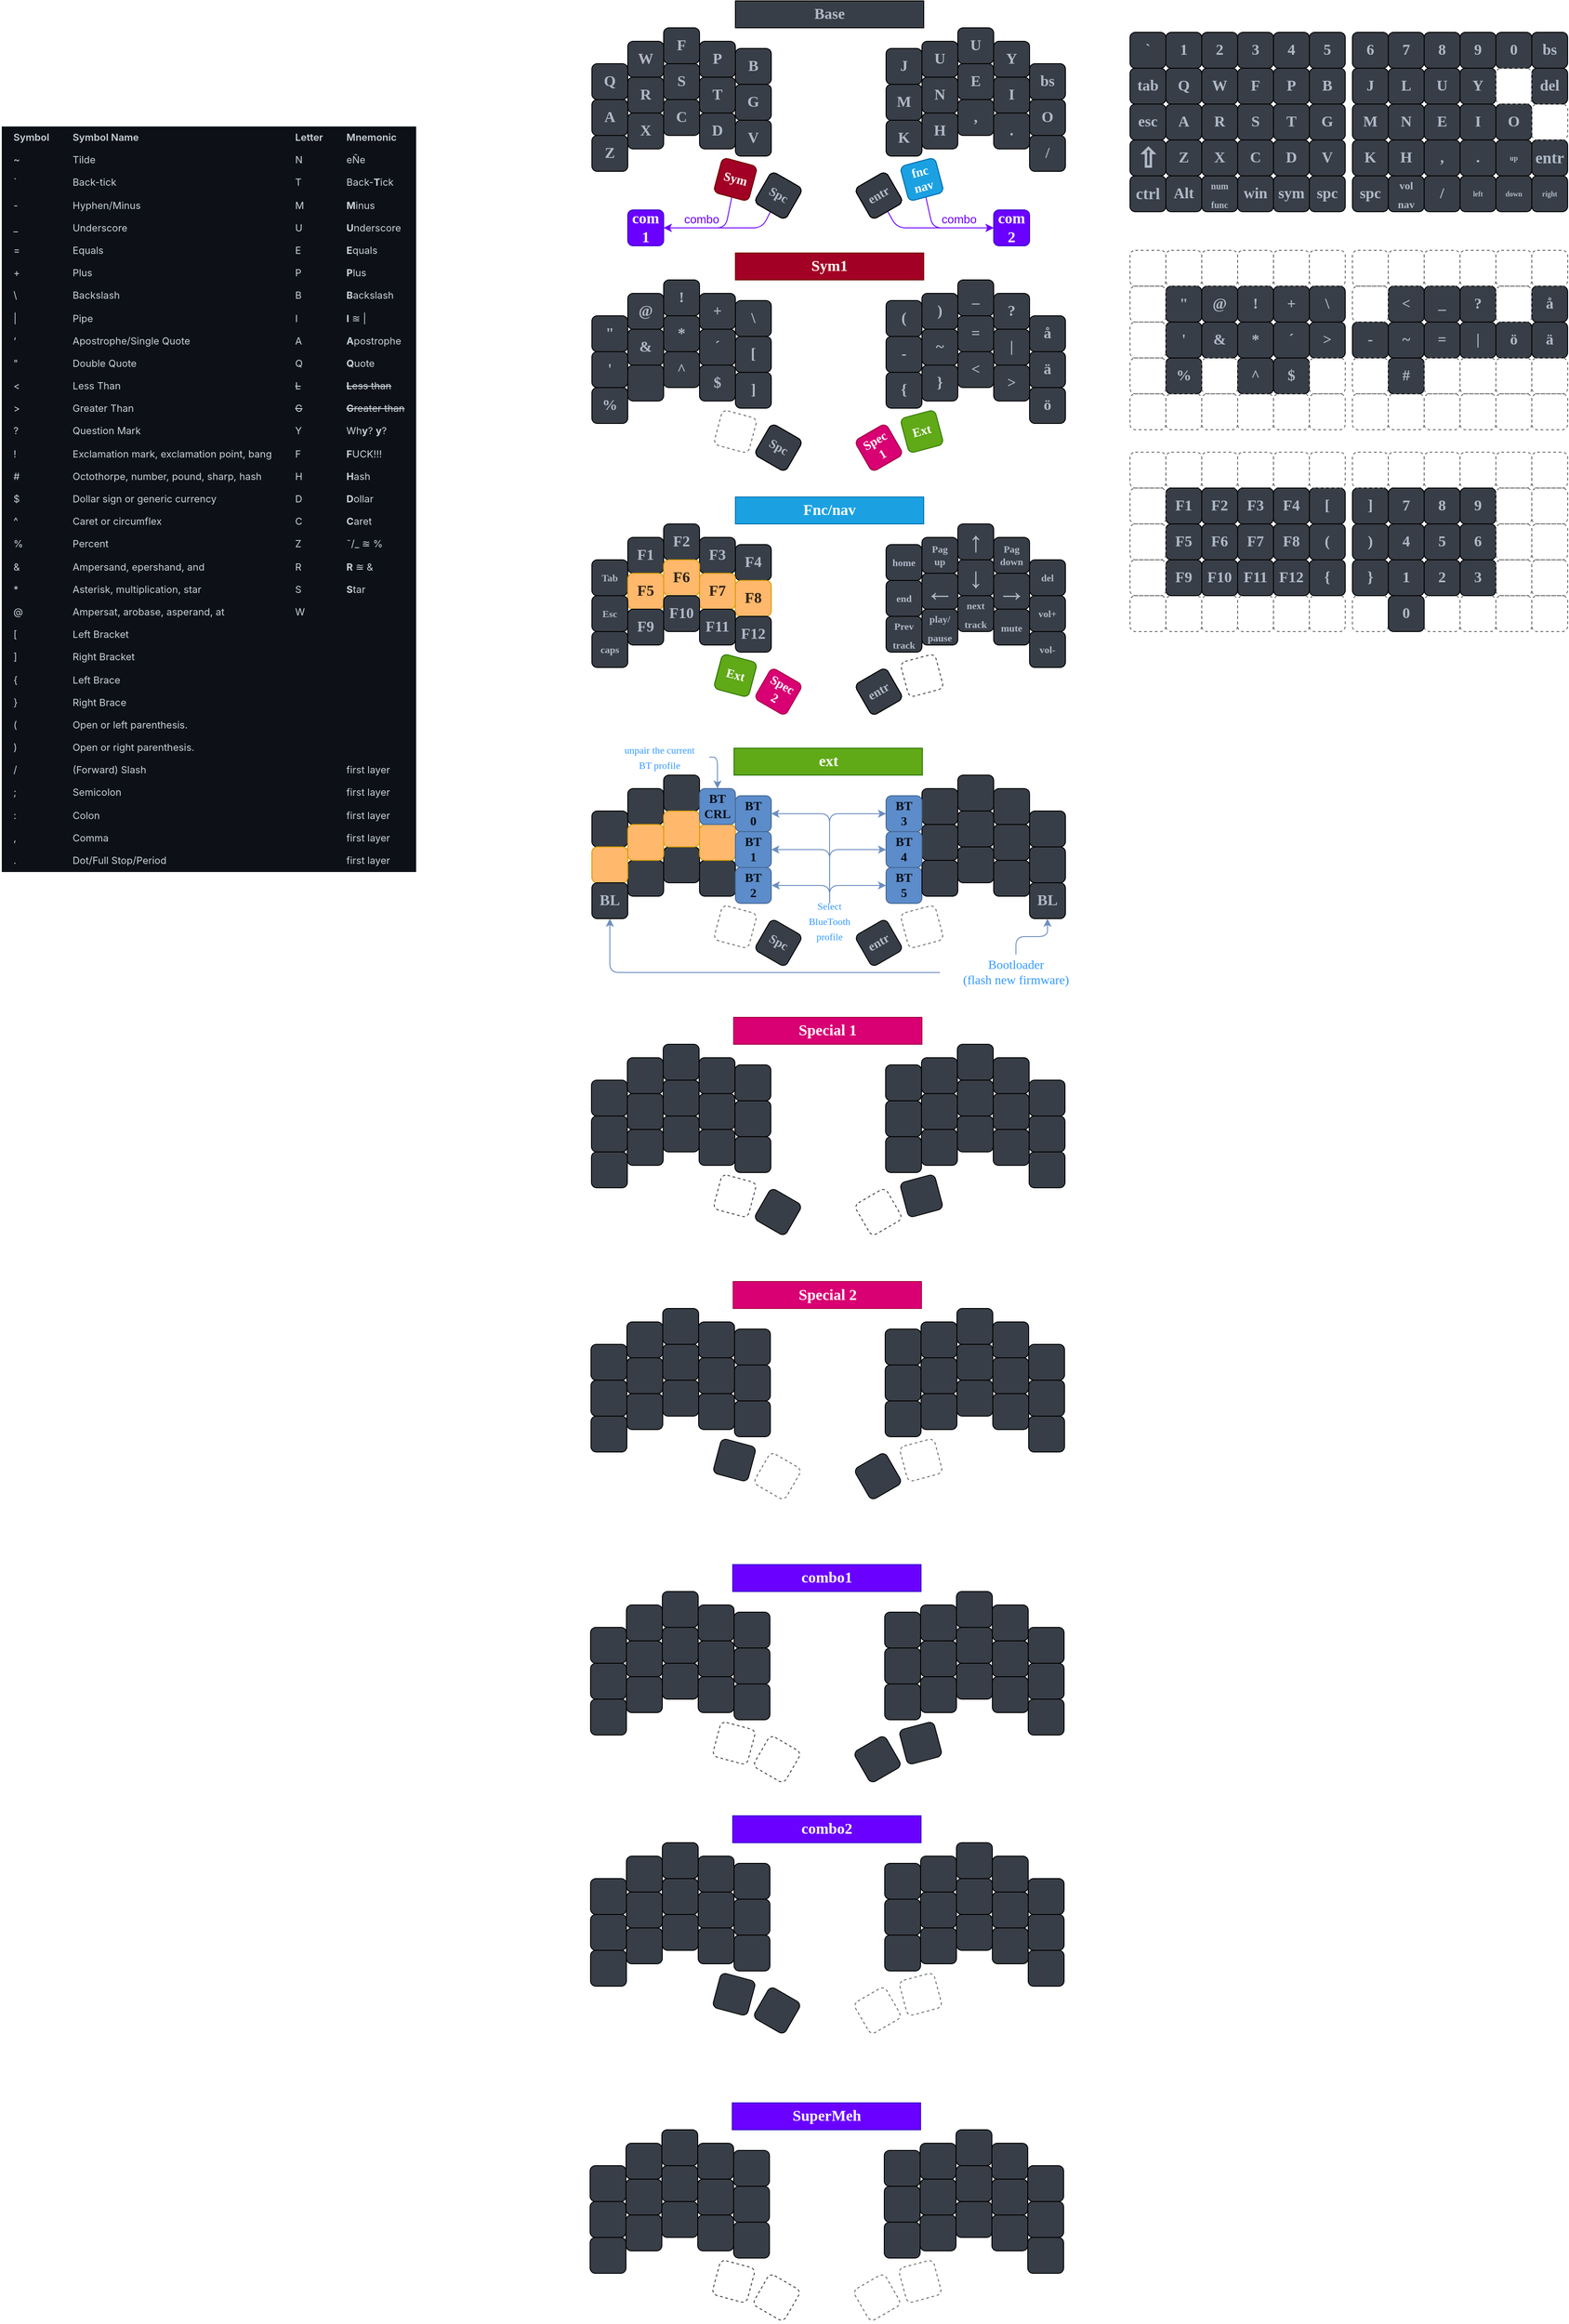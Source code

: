 <mxfile version="20.2.0" type="device"><diagram id="TPENyL1PqHB1mEwDDJag" name="Sida-1"><mxGraphModel dx="2971" dy="1192" grid="1" gridSize="10" guides="1" tooltips="1" connect="1" arrows="1" fold="1" page="0" pageScale="1" pageWidth="827" pageHeight="1169" math="0" shadow="0"><root><mxCell id="0"/><mxCell id="1" parent="0"/><mxCell id="qOO70KsoDbuKheBEqoZG-1" value="Q" style="whiteSpace=wrap;html=1;aspect=fixed;fontSize=17;fontFamily=Verdana;fontStyle=1;fontColor=#AFB9C7;fillColor=#383E47;rounded=1;" parent="1" vertex="1"><mxGeometry x="150" y="137" width="40" height="40" as="geometry"/></mxCell><mxCell id="qOO70KsoDbuKheBEqoZG-2" value="W" style="whiteSpace=wrap;html=1;aspect=fixed;fontSize=17;fontFamily=Verdana;fontStyle=1;fontColor=#AFB9C7;fillColor=#383E47;rounded=1;" parent="1" vertex="1"><mxGeometry x="190" y="112" width="40" height="40" as="geometry"/></mxCell><mxCell id="qOO70KsoDbuKheBEqoZG-3" value="F" style="whiteSpace=wrap;html=1;aspect=fixed;fontSize=17;fontFamily=Verdana;fontStyle=1;fontColor=#AFB9C7;fillColor=#383E47;rounded=1;" parent="1" vertex="1"><mxGeometry x="230" y="97" width="40" height="40" as="geometry"/></mxCell><mxCell id="qOO70KsoDbuKheBEqoZG-4" value="P" style="whiteSpace=wrap;html=1;aspect=fixed;fontSize=17;fontFamily=Verdana;fontStyle=1;fontColor=#AFB9C7;fillColor=#383E47;rounded=1;" parent="1" vertex="1"><mxGeometry x="270" y="112" width="40" height="40" as="geometry"/></mxCell><mxCell id="qOO70KsoDbuKheBEqoZG-5" value="B" style="whiteSpace=wrap;html=1;aspect=fixed;fontSize=17;fontFamily=Verdana;fontStyle=1;fontColor=#AFB9C7;fillColor=#383E47;rounded=1;" parent="1" vertex="1"><mxGeometry x="310" y="120" width="40" height="40" as="geometry"/></mxCell><mxCell id="qOO70KsoDbuKheBEqoZG-6" value="A" style="whiteSpace=wrap;html=1;aspect=fixed;fontSize=17;fontFamily=Verdana;fontStyle=1;fontColor=#AFB9C7;fillColor=#383E47;rounded=1;" parent="1" vertex="1"><mxGeometry x="150" y="177" width="40" height="40" as="geometry"/></mxCell><mxCell id="qOO70KsoDbuKheBEqoZG-7" value="R" style="whiteSpace=wrap;html=1;aspect=fixed;fontSize=17;fontFamily=Verdana;fontStyle=1;fontColor=#AFB9C7;fillColor=#383E47;rounded=1;" parent="1" vertex="1"><mxGeometry x="190" y="152" width="40" height="40" as="geometry"/></mxCell><mxCell id="qOO70KsoDbuKheBEqoZG-8" value="S" style="whiteSpace=wrap;html=1;aspect=fixed;fontSize=17;fontFamily=Verdana;fontStyle=1;fontColor=#AFB9C7;fillColor=#383E47;rounded=1;" parent="1" vertex="1"><mxGeometry x="230" y="137" width="40" height="40" as="geometry"/></mxCell><mxCell id="qOO70KsoDbuKheBEqoZG-9" value="T" style="whiteSpace=wrap;html=1;aspect=fixed;fontSize=17;fontFamily=Verdana;fontStyle=1;fontColor=#AFB9C7;fillColor=#383E47;rounded=1;" parent="1" vertex="1"><mxGeometry x="270" y="152" width="40" height="40" as="geometry"/></mxCell><mxCell id="qOO70KsoDbuKheBEqoZG-10" value="G" style="whiteSpace=wrap;html=1;aspect=fixed;fontSize=17;fontFamily=Verdana;fontStyle=1;fontColor=#AFB9C7;fillColor=#383E47;rounded=1;" parent="1" vertex="1"><mxGeometry x="310" y="160" width="40" height="40" as="geometry"/></mxCell><mxCell id="qOO70KsoDbuKheBEqoZG-11" value="Z" style="whiteSpace=wrap;html=1;aspect=fixed;fontSize=17;fontFamily=Verdana;fontStyle=1;fontColor=#AFB9C7;fillColor=#383E47;rounded=1;" parent="1" vertex="1"><mxGeometry x="150" y="217" width="40" height="40" as="geometry"/></mxCell><mxCell id="qOO70KsoDbuKheBEqoZG-12" value="X" style="whiteSpace=wrap;html=1;aspect=fixed;fontSize=17;fontFamily=Verdana;fontStyle=1;fontColor=#AFB9C7;fillColor=#383E47;rounded=1;" parent="1" vertex="1"><mxGeometry x="190" y="192" width="40" height="40" as="geometry"/></mxCell><mxCell id="qOO70KsoDbuKheBEqoZG-13" value="C" style="whiteSpace=wrap;html=1;aspect=fixed;fontSize=17;fontFamily=Verdana;fontStyle=1;fontColor=#AFB9C7;fillColor=#383E47;rounded=1;" parent="1" vertex="1"><mxGeometry x="230" y="177" width="40" height="40" as="geometry"/></mxCell><mxCell id="qOO70KsoDbuKheBEqoZG-14" value="D" style="whiteSpace=wrap;html=1;aspect=fixed;fontSize=17;fontFamily=Verdana;fontStyle=1;fontColor=#AFB9C7;fillColor=#383E47;rounded=1;" parent="1" vertex="1"><mxGeometry x="270" y="192" width="40" height="40" as="geometry"/></mxCell><mxCell id="qOO70KsoDbuKheBEqoZG-15" value="V" style="whiteSpace=wrap;html=1;aspect=fixed;fontSize=17;fontFamily=Verdana;fontStyle=1;fontColor=#AFB9C7;fillColor=#383E47;rounded=1;" parent="1" vertex="1"><mxGeometry x="310" y="200" width="40" height="40" as="geometry"/></mxCell><mxCell id="qOO70KsoDbuKheBEqoZG-16" value="Sym" style="whiteSpace=wrap;html=1;aspect=fixed;rotation=15;fontSize=17;fontFamily=Verdana;fontStyle=1;fillColor=#a20025;strokeColor=#6F0000;fontColor=#ffffff;rounded=1;" parent="1" vertex="1"><mxGeometry x="290" y="246" width="40" height="40" as="geometry"/></mxCell><mxCell id="qOO70KsoDbuKheBEqoZG-17" value="Spc" style="whiteSpace=wrap;html=1;aspect=fixed;rotation=30;fontSize=17;fontFamily=Verdana;fontStyle=1;fontColor=#AFB9C7;fillColor=#383E47;rounded=1;align=center;verticalAlign=middle;" parent="1" vertex="1"><mxGeometry x="338" y="264" width="40" height="40" as="geometry"/></mxCell><mxCell id="qOO70KsoDbuKheBEqoZG-18" value="J" style="whiteSpace=wrap;html=1;aspect=fixed;fontSize=17;fontFamily=Verdana;fontStyle=1;fontColor=#AFB9C7;fillColor=#383E47;rounded=1;" parent="1" vertex="1"><mxGeometry x="478" y="120" width="40" height="40" as="geometry"/></mxCell><mxCell id="qOO70KsoDbuKheBEqoZG-20" value="U" style="whiteSpace=wrap;html=1;aspect=fixed;fontSize=17;fontFamily=Verdana;fontStyle=1;fontColor=#AFB9C7;fillColor=#383E47;rounded=1;" parent="1" vertex="1"><mxGeometry x="558" y="97" width="40" height="40" as="geometry"/></mxCell><mxCell id="qOO70KsoDbuKheBEqoZG-21" value="Y" style="whiteSpace=wrap;html=1;aspect=fixed;fontSize=17;fontFamily=Verdana;fontStyle=1;fontColor=#AFB9C7;fillColor=#383E47;rounded=1;" parent="1" vertex="1"><mxGeometry x="598" y="112" width="40" height="40" as="geometry"/></mxCell><mxCell id="qOO70KsoDbuKheBEqoZG-22" value="bs" style="whiteSpace=wrap;html=1;aspect=fixed;fontSize=17;fontFamily=Verdana;fontStyle=1;fontColor=#AFB9C7;fillColor=#383E47;rounded=1;" parent="1" vertex="1"><mxGeometry x="638" y="137" width="40" height="40" as="geometry"/></mxCell><mxCell id="qOO70KsoDbuKheBEqoZG-23" value="M" style="whiteSpace=wrap;html=1;aspect=fixed;fontSize=17;fontFamily=Verdana;fontStyle=1;fontColor=#AFB9C7;fillColor=#383E47;rounded=1;" parent="1" vertex="1"><mxGeometry x="478" y="160" width="40" height="40" as="geometry"/></mxCell><mxCell id="qOO70KsoDbuKheBEqoZG-24" value="N" style="whiteSpace=wrap;html=1;aspect=fixed;fontSize=17;fontFamily=Verdana;fontStyle=1;fontColor=#AFB9C7;fillColor=#383E47;rounded=1;" parent="1" vertex="1"><mxGeometry x="518" y="152" width="40" height="40" as="geometry"/></mxCell><mxCell id="qOO70KsoDbuKheBEqoZG-25" value="E" style="whiteSpace=wrap;html=1;aspect=fixed;fontSize=17;fontFamily=Verdana;fontStyle=1;fontColor=#AFB9C7;fillColor=#383E47;rounded=1;" parent="1" vertex="1"><mxGeometry x="558" y="137" width="40" height="40" as="geometry"/></mxCell><mxCell id="qOO70KsoDbuKheBEqoZG-26" value="I" style="whiteSpace=wrap;html=1;aspect=fixed;fontSize=17;fontFamily=Verdana;fontStyle=1;fontColor=#AFB9C7;fillColor=#383E47;rounded=1;" parent="1" vertex="1"><mxGeometry x="598" y="152" width="40" height="40" as="geometry"/></mxCell><mxCell id="qOO70KsoDbuKheBEqoZG-27" value="O" style="whiteSpace=wrap;html=1;aspect=fixed;fontSize=17;fontFamily=Verdana;fontStyle=1;fontColor=#AFB9C7;fillColor=#383E47;rounded=1;" parent="1" vertex="1"><mxGeometry x="638" y="177" width="40" height="40" as="geometry"/></mxCell><mxCell id="qOO70KsoDbuKheBEqoZG-28" value="K" style="whiteSpace=wrap;html=1;aspect=fixed;fontSize=17;fontFamily=Verdana;fontStyle=1;fontColor=#AFB9C7;fillColor=#383E47;rounded=1;" parent="1" vertex="1"><mxGeometry x="478" y="200" width="40" height="40" as="geometry"/></mxCell><mxCell id="qOO70KsoDbuKheBEqoZG-29" value="H" style="whiteSpace=wrap;html=1;aspect=fixed;fontSize=17;fontFamily=Verdana;fontStyle=1;fontColor=#AFB9C7;fillColor=#383E47;rounded=1;" parent="1" vertex="1"><mxGeometry x="518" y="192" width="40" height="40" as="geometry"/></mxCell><mxCell id="qOO70KsoDbuKheBEqoZG-30" value="," style="whiteSpace=wrap;html=1;aspect=fixed;fontSize=17;fontFamily=Verdana;fontStyle=1;fontColor=#AFB9C7;fillColor=#383E47;rounded=1;" parent="1" vertex="1"><mxGeometry x="558" y="177" width="40" height="40" as="geometry"/></mxCell><mxCell id="qOO70KsoDbuKheBEqoZG-31" value="." style="whiteSpace=wrap;html=1;aspect=fixed;fontSize=17;fontFamily=Verdana;fontStyle=1;fontColor=#AFB9C7;fillColor=#383E47;rounded=1;" parent="1" vertex="1"><mxGeometry x="598" y="192" width="40" height="40" as="geometry"/></mxCell><mxCell id="qOO70KsoDbuKheBEqoZG-32" value="/" style="whiteSpace=wrap;html=1;aspect=fixed;fontSize=17;fontFamily=Verdana;fontStyle=1;fontColor=#AFB9C7;fillColor=#383E47;rounded=1;" parent="1" vertex="1"><mxGeometry x="638" y="217" width="40" height="40" as="geometry"/></mxCell><mxCell id="qOO70KsoDbuKheBEqoZG-33" value="entr" style="whiteSpace=wrap;html=1;aspect=fixed;rotation=-30;fontSize=17;fontFamily=Verdana;fontStyle=1;fontColor=#AFB9C7;fillColor=#383E47;rounded=1;" parent="1" vertex="1"><mxGeometry x="450" y="264" width="40" height="40" as="geometry"/></mxCell><mxCell id="qOO70KsoDbuKheBEqoZG-34" value="fnc&lt;br&gt;nav" style="whiteSpace=wrap;html=1;aspect=fixed;rotation=-15;fontSize=17;fontFamily=Verdana;fontStyle=1;fillColor=#1ba1e2;strokeColor=#006EAF;fontColor=#ffffff;rounded=1;" parent="1" vertex="1"><mxGeometry x="498" y="246" width="40" height="40" as="geometry"/></mxCell><mxCell id="qOO70KsoDbuKheBEqoZG-35" value="&lt;b&gt;Base&lt;/b&gt;" style="rounded=0;whiteSpace=wrap;html=1;fontFamily=Verdana;fontSize=17;fontColor=#AFB9C7;fillColor=#383E47;" parent="1" vertex="1"><mxGeometry x="310" y="67" width="210" height="30" as="geometry"/></mxCell><mxCell id="qOO70KsoDbuKheBEqoZG-36" value="&quot;" style="whiteSpace=wrap;html=1;aspect=fixed;fontSize=17;fontFamily=Verdana;fontStyle=1;fontColor=#AFB9C7;fillColor=#383E47;rounded=1;" parent="1" vertex="1"><mxGeometry x="150" y="418" width="40" height="40" as="geometry"/></mxCell><mxCell id="qOO70KsoDbuKheBEqoZG-37" value="@" style="whiteSpace=wrap;html=1;aspect=fixed;fontSize=17;fontFamily=Verdana;fontStyle=1;fontColor=#AFB9C7;fillColor=#383E47;rounded=1;" parent="1" vertex="1"><mxGeometry x="190" y="393" width="40" height="40" as="geometry"/></mxCell><mxCell id="qOO70KsoDbuKheBEqoZG-38" value="!" style="whiteSpace=wrap;html=1;aspect=fixed;fontSize=17;fontFamily=Verdana;fontStyle=1;fontColor=#AFB9C7;fillColor=#383E47;rounded=1;" parent="1" vertex="1"><mxGeometry x="230" y="378" width="40" height="40" as="geometry"/></mxCell><mxCell id="qOO70KsoDbuKheBEqoZG-39" value="+" style="whiteSpace=wrap;html=1;aspect=fixed;fontSize=17;fontFamily=Verdana;fontStyle=1;fontColor=#AFB9C7;fillColor=#383E47;rounded=1;" parent="1" vertex="1"><mxGeometry x="270" y="393" width="40" height="40" as="geometry"/></mxCell><mxCell id="qOO70KsoDbuKheBEqoZG-40" value="\" style="whiteSpace=wrap;html=1;aspect=fixed;fontSize=17;fontFamily=Verdana;fontStyle=1;fontColor=#AFB9C7;fillColor=#383E47;rounded=1;" parent="1" vertex="1"><mxGeometry x="310" y="401" width="40" height="40" as="geometry"/></mxCell><mxCell id="qOO70KsoDbuKheBEqoZG-41" value="'" style="whiteSpace=wrap;html=1;aspect=fixed;fontSize=17;fontFamily=Verdana;fontStyle=1;fontColor=#AFB9C7;fillColor=#383E47;rounded=1;" parent="1" vertex="1"><mxGeometry x="150" y="458" width="40" height="40" as="geometry"/></mxCell><mxCell id="qOO70KsoDbuKheBEqoZG-42" value="&amp;amp;" style="whiteSpace=wrap;html=1;aspect=fixed;fontSize=17;fontFamily=Verdana;fontStyle=1;fontColor=#AFB9C7;fillColor=#383E47;rounded=1;" parent="1" vertex="1"><mxGeometry x="190" y="433" width="40" height="40" as="geometry"/></mxCell><mxCell id="qOO70KsoDbuKheBEqoZG-43" value="*" style="whiteSpace=wrap;html=1;aspect=fixed;fontSize=17;fontFamily=Verdana;fontStyle=1;fontColor=#AFB9C7;fillColor=#383E47;rounded=1;" parent="1" vertex="1"><mxGeometry x="230" y="418" width="40" height="40" as="geometry"/></mxCell><mxCell id="qOO70KsoDbuKheBEqoZG-44" value="´" style="whiteSpace=wrap;html=1;aspect=fixed;fontSize=17;fontFamily=Verdana;fontStyle=1;fontColor=#AFB9C7;fillColor=#383E47;rounded=1;" parent="1" vertex="1"><mxGeometry x="270" y="433" width="40" height="40" as="geometry"/></mxCell><mxCell id="qOO70KsoDbuKheBEqoZG-45" value="[" style="whiteSpace=wrap;html=1;aspect=fixed;fontSize=17;fontFamily=Verdana;fontStyle=1;fontColor=#AFB9C7;fillColor=#383E47;rounded=1;" parent="1" vertex="1"><mxGeometry x="310" y="441" width="40" height="40" as="geometry"/></mxCell><mxCell id="qOO70KsoDbuKheBEqoZG-46" value="%" style="whiteSpace=wrap;html=1;aspect=fixed;fontSize=17;fontFamily=Verdana;fontStyle=1;fontColor=#AFB9C7;fillColor=#383E47;rounded=1;" parent="1" vertex="1"><mxGeometry x="150" y="498" width="40" height="40" as="geometry"/></mxCell><mxCell id="qOO70KsoDbuKheBEqoZG-47" value="" style="whiteSpace=wrap;html=1;aspect=fixed;fontSize=17;fontFamily=Verdana;fontStyle=1;fontColor=#AFB9C7;fillColor=#383E47;rounded=1;" parent="1" vertex="1"><mxGeometry x="190" y="473" width="40" height="40" as="geometry"/></mxCell><mxCell id="qOO70KsoDbuKheBEqoZG-48" value="^" style="whiteSpace=wrap;html=1;aspect=fixed;fontSize=17;fontFamily=Verdana;fontStyle=1;fontColor=#AFB9C7;fillColor=#383E47;rounded=1;" parent="1" vertex="1"><mxGeometry x="230" y="458" width="40" height="40" as="geometry"/></mxCell><mxCell id="qOO70KsoDbuKheBEqoZG-49" value="$" style="whiteSpace=wrap;html=1;aspect=fixed;fontSize=17;fontFamily=Verdana;fontStyle=1;fontColor=#AFB9C7;fillColor=#383E47;rounded=1;" parent="1" vertex="1"><mxGeometry x="270" y="473" width="40" height="40" as="geometry"/></mxCell><mxCell id="qOO70KsoDbuKheBEqoZG-50" value="]" style="whiteSpace=wrap;html=1;aspect=fixed;fontSize=17;fontFamily=Verdana;fontStyle=1;fontColor=#AFB9C7;fillColor=#383E47;rounded=1;" parent="1" vertex="1"><mxGeometry x="310" y="481" width="40" height="40" as="geometry"/></mxCell><mxCell id="qOO70KsoDbuKheBEqoZG-51" value="Fnc" style="whiteSpace=wrap;html=1;aspect=fixed;rotation=15;fontSize=17;fontFamily=Verdana;fontStyle=1;fontColor=#ffffff;fillColor=none;strokeColor=#666666;rounded=1;dashed=1;" parent="1" vertex="1"><mxGeometry x="290" y="527" width="40" height="40" as="geometry"/></mxCell><mxCell id="qOO70KsoDbuKheBEqoZG-52" value="&lt;span style=&quot;color: rgb(175, 185, 199); font-family: &amp;quot;segoe ui emoji&amp;quot;, &amp;quot;apple color emoji&amp;quot;, &amp;quot;noto color emoji&amp;quot;;&quot;&gt;Spc&lt;/span&gt;" style="whiteSpace=wrap;html=1;aspect=fixed;rotation=30;fontSize=17;fontFamily=Verdana;fontStyle=1;fontColor=#ffffff;fillColor=#383E47;strokeColor=#000000;rounded=1;" parent="1" vertex="1"><mxGeometry x="338" y="545" width="40" height="40" as="geometry"/></mxCell><mxCell id="qOO70KsoDbuKheBEqoZG-53" value="(" style="whiteSpace=wrap;html=1;aspect=fixed;fontSize=17;fontFamily=Verdana;fontStyle=1;fontColor=#AFB9C7;fillColor=#383E47;rounded=1;" parent="1" vertex="1"><mxGeometry x="478" y="401" width="40" height="40" as="geometry"/></mxCell><mxCell id="qOO70KsoDbuKheBEqoZG-54" value=")" style="whiteSpace=wrap;html=1;aspect=fixed;fontSize=17;fontFamily=Verdana;fontStyle=1;fontColor=#AFB9C7;fillColor=#383E47;rounded=1;" parent="1" vertex="1"><mxGeometry x="518" y="393" width="40" height="40" as="geometry"/></mxCell><mxCell id="qOO70KsoDbuKheBEqoZG-55" value="_" style="whiteSpace=wrap;html=1;aspect=fixed;fontSize=17;fontFamily=Verdana;fontStyle=1;fontColor=#AFB9C7;fillColor=#383E47;rounded=1;" parent="1" vertex="1"><mxGeometry x="558" y="378" width="40" height="40" as="geometry"/></mxCell><mxCell id="qOO70KsoDbuKheBEqoZG-56" value="?" style="whiteSpace=wrap;html=1;aspect=fixed;fontSize=17;fontFamily=Verdana;fontStyle=1;fontColor=#AFB9C7;fillColor=#383E47;rounded=1;" parent="1" vertex="1"><mxGeometry x="598" y="393" width="40" height="40" as="geometry"/></mxCell><mxCell id="qOO70KsoDbuKheBEqoZG-57" value="å" style="whiteSpace=wrap;html=1;aspect=fixed;fontSize=17;fontFamily=Verdana;fontStyle=1;fontColor=#AFB9C7;fillColor=#383E47;rounded=1;" parent="1" vertex="1"><mxGeometry x="638" y="418" width="40" height="40" as="geometry"/></mxCell><mxCell id="qOO70KsoDbuKheBEqoZG-58" value="-" style="whiteSpace=wrap;html=1;aspect=fixed;fontSize=17;fontFamily=Verdana;fontStyle=1;fontColor=#AFB9C7;fillColor=#383E47;rounded=1;" parent="1" vertex="1"><mxGeometry x="478" y="441" width="40" height="40" as="geometry"/></mxCell><mxCell id="qOO70KsoDbuKheBEqoZG-59" value="~" style="whiteSpace=wrap;html=1;aspect=fixed;fontSize=17;fontFamily=Verdana;fontStyle=1;fontColor=#AFB9C7;fillColor=#383E47;rounded=1;" parent="1" vertex="1"><mxGeometry x="518" y="433" width="40" height="40" as="geometry"/></mxCell><mxCell id="qOO70KsoDbuKheBEqoZG-60" value="=" style="whiteSpace=wrap;html=1;aspect=fixed;fontSize=17;fontFamily=Verdana;fontStyle=1;fontColor=#AFB9C7;fillColor=#383E47;rounded=1;" parent="1" vertex="1"><mxGeometry x="558" y="418" width="40" height="40" as="geometry"/></mxCell><mxCell id="qOO70KsoDbuKheBEqoZG-61" value="|" style="whiteSpace=wrap;html=1;aspect=fixed;fontSize=17;fontFamily=Verdana;fontStyle=1;fontColor=#AFB9C7;fillColor=#383E47;rounded=1;" parent="1" vertex="1"><mxGeometry x="598" y="433" width="40" height="40" as="geometry"/></mxCell><mxCell id="qOO70KsoDbuKheBEqoZG-62" value="ä" style="whiteSpace=wrap;html=1;aspect=fixed;fontSize=17;fontFamily=Verdana;fontStyle=1;fontColor=#AFB9C7;fillColor=#383E47;rounded=1;" parent="1" vertex="1"><mxGeometry x="638" y="458" width="40" height="40" as="geometry"/></mxCell><mxCell id="qOO70KsoDbuKheBEqoZG-63" value="{" style="whiteSpace=wrap;html=1;aspect=fixed;fontSize=17;fontFamily=Verdana;fontStyle=1;fontColor=#AFB9C7;fillColor=#383E47;rounded=1;" parent="1" vertex="1"><mxGeometry x="478" y="481" width="40" height="40" as="geometry"/></mxCell><mxCell id="qOO70KsoDbuKheBEqoZG-64" value="}" style="whiteSpace=wrap;html=1;aspect=fixed;fontSize=17;fontFamily=Verdana;fontStyle=1;fontColor=#AFB9C7;fillColor=#383E47;rounded=1;" parent="1" vertex="1"><mxGeometry x="518" y="473" width="40" height="40" as="geometry"/></mxCell><mxCell id="qOO70KsoDbuKheBEqoZG-65" value="&amp;lt;" style="whiteSpace=wrap;html=1;aspect=fixed;fontSize=17;fontFamily=Verdana;fontStyle=1;fontColor=#AFB9C7;fillColor=#383E47;rounded=1;" parent="1" vertex="1"><mxGeometry x="558" y="458" width="40" height="40" as="geometry"/></mxCell><mxCell id="qOO70KsoDbuKheBEqoZG-66" value="&amp;gt;" style="whiteSpace=wrap;html=1;aspect=fixed;fontSize=17;fontFamily=Verdana;fontStyle=1;fontColor=#AFB9C7;fillColor=#383E47;rounded=1;" parent="1" vertex="1"><mxGeometry x="598" y="473" width="40" height="40" as="geometry"/></mxCell><mxCell id="qOO70KsoDbuKheBEqoZG-67" value="ö" style="whiteSpace=wrap;html=1;aspect=fixed;fontSize=17;fontFamily=Verdana;fontStyle=1;fontColor=#AFB9C7;fillColor=#383E47;rounded=1;" parent="1" vertex="1"><mxGeometry x="638" y="498" width="40" height="40" as="geometry"/></mxCell><mxCell id="qOO70KsoDbuKheBEqoZG-68" value="&lt;span style=&quot;color: rgb(255, 255, 255); font-size: 14px;&quot;&gt;Spec&lt;br&gt;1&lt;br&gt;&lt;/span&gt;" style="whiteSpace=wrap;html=1;aspect=fixed;rotation=-30;fontSize=17;fontFamily=Verdana;fontStyle=1;fontColor=#AFB9C7;fillColor=#D80073;rounded=1;strokeColor=#A50040;gradientColor=none;" parent="1" vertex="1"><mxGeometry x="450" y="545" width="40" height="40" as="geometry"/></mxCell><mxCell id="qOO70KsoDbuKheBEqoZG-69" value="&lt;font color=&quot;#ffffff&quot; style=&quot;font-size: 14px;&quot;&gt;Ext&lt;br style=&quot;font-size: 14px;&quot;&gt;&lt;/font&gt;" style="whiteSpace=wrap;html=1;aspect=fixed;rotation=-15;fontSize=14;fontFamily=Verdana;fontStyle=1;fontColor=#333333;fillColor=#60A917;strokeColor=#2D7600;shadow=0;sketch=0;rounded=1;glass=0;labelBackgroundColor=none;" parent="1" vertex="1"><mxGeometry x="498" y="527" width="40" height="40" as="geometry"/></mxCell><mxCell id="qOO70KsoDbuKheBEqoZG-70" value="&lt;b&gt;Fnc/nav&lt;/b&gt;" style="rounded=0;whiteSpace=wrap;html=1;fontFamily=Verdana;fontSize=17;fillColor=#1ba1e2;strokeColor=#006EAF;fontStyle=0;fontColor=#ffffff;" parent="1" vertex="1"><mxGeometry x="310" y="620" width="210" height="30" as="geometry"/></mxCell><mxCell id="qOO70KsoDbuKheBEqoZG-106" value="Tab" style="whiteSpace=wrap;html=1;aspect=fixed;fontSize=11;fontFamily=Verdana;fontStyle=1;fontColor=#AFB9C7;fillColor=#383E47;rounded=1;" parent="1" vertex="1"><mxGeometry x="150" y="690" width="40" height="40" as="geometry"/></mxCell><mxCell id="qOO70KsoDbuKheBEqoZG-107" value="F1" style="whiteSpace=wrap;html=1;aspect=fixed;fontSize=17;fontFamily=Verdana;fontStyle=1;fontColor=#AFB9C7;fillColor=#383E47;rounded=1;" parent="1" vertex="1"><mxGeometry x="190" y="665" width="40" height="40" as="geometry"/></mxCell><mxCell id="qOO70KsoDbuKheBEqoZG-108" value="F2" style="whiteSpace=wrap;html=1;aspect=fixed;fontSize=17;fontFamily=Verdana;fontStyle=1;fontColor=#AFB9C7;fillColor=#383E47;rounded=1;" parent="1" vertex="1"><mxGeometry x="230" y="650" width="40" height="40" as="geometry"/></mxCell><mxCell id="qOO70KsoDbuKheBEqoZG-109" value="F3" style="whiteSpace=wrap;html=1;aspect=fixed;fontSize=17;fontFamily=Verdana;fontStyle=1;fontColor=#AFB9C7;fillColor=#383E47;rounded=1;" parent="1" vertex="1"><mxGeometry x="270" y="665" width="40" height="40" as="geometry"/></mxCell><mxCell id="qOO70KsoDbuKheBEqoZG-110" value="F4" style="whiteSpace=wrap;html=1;aspect=fixed;fontSize=17;fontFamily=Verdana;fontStyle=1;fontColor=#AFB9C7;fillColor=#383E47;rounded=1;" parent="1" vertex="1"><mxGeometry x="310" y="673" width="40" height="40" as="geometry"/></mxCell><mxCell id="qOO70KsoDbuKheBEqoZG-112" value="F5" style="whiteSpace=wrap;html=1;aspect=fixed;fontSize=17;fontFamily=Verdana;fontStyle=1;fillColor=#ffb86c;strokeColor=#d79b00;fontColor=#302316;rounded=1;" parent="1" vertex="1"><mxGeometry x="190" y="705" width="40" height="40" as="geometry"/></mxCell><mxCell id="qOO70KsoDbuKheBEqoZG-113" value="F6" style="whiteSpace=wrap;html=1;aspect=fixed;fontSize=17;fontFamily=Verdana;fontStyle=1;fillColor=#ffb86c;strokeColor=#d79b00;fontColor=#302316;rounded=1;" parent="1" vertex="1"><mxGeometry x="230" y="690" width="40" height="40" as="geometry"/></mxCell><mxCell id="qOO70KsoDbuKheBEqoZG-114" value="F7" style="whiteSpace=wrap;html=1;aspect=fixed;fontSize=17;fontFamily=Verdana;fontStyle=1;fillColor=#ffb86c;strokeColor=#d79b00;fontColor=#302316;rounded=1;" parent="1" vertex="1"><mxGeometry x="270" y="705" width="40" height="40" as="geometry"/></mxCell><mxCell id="qOO70KsoDbuKheBEqoZG-115" value="F8" style="whiteSpace=wrap;html=1;aspect=fixed;fontSize=17;fontFamily=Verdana;fontStyle=1;fillColor=#ffb86c;strokeColor=#d79b00;fontColor=#302316;rounded=1;" parent="1" vertex="1"><mxGeometry x="310" y="713" width="40" height="40" as="geometry"/></mxCell><mxCell id="qOO70KsoDbuKheBEqoZG-116" value="caps" style="whiteSpace=wrap;html=1;aspect=fixed;fontSize=11;fontFamily=Verdana;fontStyle=1;fontColor=#AFB9C7;fillColor=#383E47;rounded=1;" parent="1" vertex="1"><mxGeometry x="150" y="770" width="40" height="40" as="geometry"/></mxCell><mxCell id="qOO70KsoDbuKheBEqoZG-117" value="F9" style="whiteSpace=wrap;html=1;aspect=fixed;fontSize=17;fontFamily=Verdana;fontStyle=1;fontColor=#AFB9C7;fillColor=#383E47;rounded=1;" parent="1" vertex="1"><mxGeometry x="190" y="745" width="40" height="40" as="geometry"/></mxCell><mxCell id="qOO70KsoDbuKheBEqoZG-118" value="F10" style="whiteSpace=wrap;html=1;aspect=fixed;fontSize=17;fontFamily=Verdana;fontStyle=1;fontColor=#AFB9C7;fillColor=#383E47;rounded=1;" parent="1" vertex="1"><mxGeometry x="230" y="730" width="40" height="40" as="geometry"/></mxCell><mxCell id="qOO70KsoDbuKheBEqoZG-119" value="F11" style="whiteSpace=wrap;html=1;aspect=fixed;fontSize=17;fontFamily=Verdana;fontStyle=1;fontColor=#AFB9C7;fillColor=#383E47;rounded=1;" parent="1" vertex="1"><mxGeometry x="270" y="745" width="40" height="40" as="geometry"/></mxCell><mxCell id="qOO70KsoDbuKheBEqoZG-120" value="F12" style="whiteSpace=wrap;html=1;aspect=fixed;fontSize=17;fontFamily=Verdana;fontStyle=1;fontColor=#AFB9C7;fillColor=#383E47;rounded=1;" parent="1" vertex="1"><mxGeometry x="310" y="753" width="40" height="40" as="geometry"/></mxCell><mxCell id="qOO70KsoDbuKheBEqoZG-121" value="&lt;span style=&quot;color: rgb(255, 255, 255);&quot;&gt;Ext&lt;/span&gt;" style="whiteSpace=wrap;html=1;aspect=fixed;rotation=15;fontSize=17;fontFamily=Verdana;fontStyle=1;fontColor=#333333;fillColor=#60A917;strokeColor=#2D7600;rounded=1;shadow=0;glass=0;sketch=0;" parent="1" vertex="1"><mxGeometry x="290" y="799" width="40" height="40" as="geometry"/></mxCell><mxCell id="qOO70KsoDbuKheBEqoZG-122" value="&lt;span style=&quot;color: rgb(255, 255, 255); font-size: 14px;&quot;&gt;Spec&lt;/span&gt;&lt;br style=&quot;color: rgb(255, 255, 255); font-size: 14px;&quot;&gt;&lt;span style=&quot;font-family: &amp;quot;segoe ui emoji&amp;quot;, &amp;quot;apple color emoji&amp;quot;, &amp;quot;noto color emoji&amp;quot;; font-size: 14px;&quot;&gt;&lt;font style=&quot;font-size: 14px;&quot; color=&quot;#ffffff&quot;&gt;2&lt;br style=&quot;font-size: 14px;&quot;&gt;&lt;/font&gt;&lt;/span&gt;" style="whiteSpace=wrap;html=1;aspect=fixed;rotation=30;fontSize=14;fontFamily=Verdana;fontStyle=1;fontColor=#AFB9C7;fillColor=#D80073;rounded=1;strokeColor=#A50040;" parent="1" vertex="1"><mxGeometry x="338" y="817" width="40" height="40" as="geometry"/></mxCell><mxCell id="qOO70KsoDbuKheBEqoZG-123" value="home" style="whiteSpace=wrap;html=1;aspect=fixed;fontSize=11;fontFamily=Verdana;fontStyle=1;fontColor=#AFB9C7;fillColor=#383E47;rounded=1;" parent="1" vertex="1"><mxGeometry x="478" y="673" width="40" height="40" as="geometry"/></mxCell><mxCell id="qOO70KsoDbuKheBEqoZG-124" value="Pag&lt;br&gt;up" style="whiteSpace=wrap;html=1;aspect=fixed;fontSize=11;fontFamily=Verdana;fontStyle=1;fontColor=#AFB9C7;fillColor=#383E47;rounded=1;" parent="1" vertex="1"><mxGeometry x="518" y="665" width="40" height="40" as="geometry"/></mxCell><mxCell id="qOO70KsoDbuKheBEqoZG-125" value="&lt;span style=&quot;font-family: &amp;quot;segoe ui emoji&amp;quot;, &amp;quot;apple color emoji&amp;quot;, &amp;quot;noto color emoji&amp;quot;; font-size: 32px;&quot;&gt;↑&lt;/span&gt;" style="whiteSpace=wrap;html=1;aspect=fixed;fontSize=17;fontFamily=Verdana;fontStyle=1;fontColor=#AFB9C7;fillColor=#383E47;rounded=1;" parent="1" vertex="1"><mxGeometry x="558" y="650" width="40" height="40" as="geometry"/></mxCell><mxCell id="qOO70KsoDbuKheBEqoZG-126" value="Pag&lt;br&gt;down" style="whiteSpace=wrap;html=1;aspect=fixed;fontSize=11;fontFamily=Verdana;fontStyle=1;fontColor=#AFB9C7;fillColor=#383E47;rounded=1;" parent="1" vertex="1"><mxGeometry x="598" y="665" width="40" height="40" as="geometry"/></mxCell><mxCell id="qOO70KsoDbuKheBEqoZG-127" value="&lt;font style=&quot;font-size: 11px;&quot;&gt;del&lt;/font&gt;" style="whiteSpace=wrap;html=1;aspect=fixed;fontSize=11;fontFamily=Verdana;fontStyle=1;fontColor=#AFB9C7;fillColor=#383E47;rounded=1;" parent="1" vertex="1"><mxGeometry x="638" y="690" width="40" height="40" as="geometry"/></mxCell><mxCell id="qOO70KsoDbuKheBEqoZG-128" value="end" style="whiteSpace=wrap;html=1;aspect=fixed;fontSize=11;fontFamily=Verdana;fontStyle=1;fontColor=#AFB9C7;fillColor=#383E47;rounded=1;" parent="1" vertex="1"><mxGeometry x="478" y="713" width="40" height="40" as="geometry"/></mxCell><mxCell id="qOO70KsoDbuKheBEqoZG-129" value="&lt;span style=&quot;font-family: &amp;quot;segoe ui emoji&amp;quot;, &amp;quot;apple color emoji&amp;quot;, &amp;quot;noto color emoji&amp;quot;; font-size: 32px;&quot;&gt;←&lt;/span&gt;" style="whiteSpace=wrap;html=1;aspect=fixed;fontSize=17;fontFamily=Verdana;fontStyle=1;fontColor=#AFB9C7;fillColor=#383E47;rounded=1;" parent="1" vertex="1"><mxGeometry x="518" y="705" width="40" height="40" as="geometry"/></mxCell><mxCell id="qOO70KsoDbuKheBEqoZG-130" value="&lt;span style=&quot;font-family: &amp;quot;segoe ui emoji&amp;quot;, &amp;quot;apple color emoji&amp;quot;, &amp;quot;noto color emoji&amp;quot;; font-size: 32px;&quot;&gt;↓&lt;/span&gt;" style="whiteSpace=wrap;html=1;aspect=fixed;fontSize=17;fontFamily=Verdana;fontStyle=1;fontColor=#AFB9C7;fillColor=#383E47;rounded=1;" parent="1" vertex="1"><mxGeometry x="558" y="690" width="40" height="40" as="geometry"/></mxCell><mxCell id="qOO70KsoDbuKheBEqoZG-131" value="&lt;span style=&quot;font-family: &amp;quot;segoe ui emoji&amp;quot;, &amp;quot;apple color emoji&amp;quot;, &amp;quot;noto color emoji&amp;quot;; font-size: 32px;&quot;&gt;→&lt;/span&gt;" style="whiteSpace=wrap;html=1;aspect=fixed;fontSize=17;fontFamily=Verdana;fontStyle=1;fontColor=#AFB9C7;fillColor=#383E47;rounded=1;" parent="1" vertex="1"><mxGeometry x="598" y="705" width="40" height="40" as="geometry"/></mxCell><mxCell id="qOO70KsoDbuKheBEqoZG-132" value="vol+" style="whiteSpace=wrap;html=1;aspect=fixed;fontSize=11;fontFamily=Verdana;fontStyle=1;fontColor=#AFB9C7;fillColor=#383E47;rounded=1;" parent="1" vertex="1"><mxGeometry x="638" y="730" width="40" height="40" as="geometry"/></mxCell><mxCell id="qOO70KsoDbuKheBEqoZG-133" value="&lt;span style=&quot;font-size: 11px;&quot;&gt;Prev&lt;br&gt;track&lt;br&gt;&lt;/span&gt;" style="whiteSpace=wrap;html=1;aspect=fixed;fontSize=17;fontFamily=Verdana;fontStyle=1;fontColor=#AFB9C7;fillColor=#383E47;rounded=1;" parent="1" vertex="1"><mxGeometry x="478" y="753" width="40" height="40" as="geometry"/></mxCell><mxCell id="qOO70KsoDbuKheBEqoZG-134" value="&lt;span style=&quot;font-size: 11px;&quot;&gt;play/&lt;/span&gt;&lt;br style=&quot;font-size: 11px;&quot;&gt;&lt;span style=&quot;font-size: 11px;&quot;&gt;pause&lt;/span&gt;" style="whiteSpace=wrap;html=1;aspect=fixed;fontSize=17;fontFamily=Verdana;fontStyle=1;fontColor=#AFB9C7;fillColor=#383E47;rounded=1;" parent="1" vertex="1"><mxGeometry x="518" y="745" width="40" height="40" as="geometry"/></mxCell><mxCell id="qOO70KsoDbuKheBEqoZG-135" value="&lt;font style=&quot;font-size: 11px;&quot;&gt;next&lt;br&gt;track&lt;/font&gt;" style="whiteSpace=wrap;html=1;aspect=fixed;fontSize=17;fontFamily=Verdana;fontStyle=1;fontColor=#AFB9C7;fillColor=#383E47;rounded=1;" parent="1" vertex="1"><mxGeometry x="558" y="730" width="40" height="40" as="geometry"/></mxCell><mxCell id="qOO70KsoDbuKheBEqoZG-136" value="&lt;span style=&quot;font-size: 11px;&quot;&gt;mute&lt;/span&gt;" style="whiteSpace=wrap;html=1;aspect=fixed;fontSize=17;fontFamily=Verdana;fontStyle=1;fontColor=#AFB9C7;fillColor=#383E47;rounded=1;" parent="1" vertex="1"><mxGeometry x="598" y="745" width="40" height="40" as="geometry"/></mxCell><mxCell id="qOO70KsoDbuKheBEqoZG-137" value="vol-" style="whiteSpace=wrap;html=1;aspect=fixed;fontSize=11;fontFamily=Verdana;fontStyle=1;fontColor=#AFB9C7;fillColor=#383E47;rounded=1;" parent="1" vertex="1"><mxGeometry x="638" y="770" width="40" height="40" as="geometry"/></mxCell><mxCell id="qOO70KsoDbuKheBEqoZG-138" value="entr" style="whiteSpace=wrap;html=1;aspect=fixed;rotation=-30;fontSize=17;fontFamily=Verdana;fontStyle=1;fontColor=#AFB9C7;fillColor=#383E47;rounded=1;" parent="1" vertex="1"><mxGeometry x="450" y="817" width="40" height="40" as="geometry"/></mxCell><mxCell id="qOO70KsoDbuKheBEqoZG-139" value="Fnc" style="whiteSpace=wrap;html=1;aspect=fixed;rotation=-15;fontSize=17;fontFamily=Verdana;fontStyle=1;fontColor=#ffffff;fillColor=none;strokeColor=#383E47;rounded=1;dashed=1;" parent="1" vertex="1"><mxGeometry x="498" y="799" width="40" height="40" as="geometry"/></mxCell><mxCell id="qOO70KsoDbuKheBEqoZG-140" value="Sym1" style="rounded=0;whiteSpace=wrap;html=1;fontFamily=Verdana;fontSize=17;fontStyle=1;fillColor=#a20025;strokeColor=#6F0000;fontColor=#ffffff;" parent="1" vertex="1"><mxGeometry x="310" y="348" width="210" height="30" as="geometry"/></mxCell><mxCell id="qOO70KsoDbuKheBEqoZG-153" value="" style="whiteSpace=wrap;html=1;aspect=fixed;fontSize=17;fontFamily=Verdana;fontStyle=1;fontColor=#AFB9C7;fillColor=#383E47;rounded=1;" parent="1" vertex="1"><mxGeometry x="150" y="970" width="40" height="40" as="geometry"/></mxCell><mxCell id="qOO70KsoDbuKheBEqoZG-154" value="" style="whiteSpace=wrap;html=1;aspect=fixed;fontSize=17;fontFamily=Verdana;fontStyle=1;fontColor=#AFB9C7;fillColor=#383E47;rounded=1;" parent="1" vertex="1"><mxGeometry x="190" y="945" width="40" height="40" as="geometry"/></mxCell><mxCell id="qOO70KsoDbuKheBEqoZG-155" value="" style="whiteSpace=wrap;html=1;aspect=fixed;fontSize=17;fontFamily=Verdana;fontStyle=1;fontColor=#AFB9C7;fillColor=#383E47;rounded=1;" parent="1" vertex="1"><mxGeometry x="230" y="930" width="40" height="40" as="geometry"/></mxCell><mxCell id="qOO70KsoDbuKheBEqoZG-164" value="" style="whiteSpace=wrap;html=1;aspect=fixed;fontSize=17;fontFamily=Verdana;fontStyle=1;fontColor=#AFB9C7;fillColor=#383E47;rounded=1;" parent="1" vertex="1"><mxGeometry x="190" y="1025" width="40" height="40" as="geometry"/></mxCell><mxCell id="qOO70KsoDbuKheBEqoZG-165" value="" style="whiteSpace=wrap;html=1;aspect=fixed;fontSize=17;fontFamily=Verdana;fontStyle=1;fontColor=#AFB9C7;fillColor=#383E47;rounded=1;" parent="1" vertex="1"><mxGeometry x="230" y="1010" width="40" height="40" as="geometry"/></mxCell><mxCell id="qOO70KsoDbuKheBEqoZG-166" value="" style="whiteSpace=wrap;html=1;aspect=fixed;fontSize=17;fontFamily=Verdana;fontStyle=1;fontColor=#AFB9C7;fillColor=#383E47;rounded=1;" parent="1" vertex="1"><mxGeometry x="270" y="1025" width="40" height="40" as="geometry"/></mxCell><mxCell id="qOO70KsoDbuKheBEqoZG-167" value="BT&lt;br style=&quot;font-size: 14px;&quot;&gt;2" style="whiteSpace=wrap;html=1;aspect=fixed;fontSize=14;fontFamily=Verdana;fontStyle=1;fillColor=#5C8CCA;strokeColor=#456893;fontColor=#090e14;rounded=1;" parent="1" vertex="1"><mxGeometry x="310" y="1033" width="40" height="40" as="geometry"/></mxCell><mxCell id="qOO70KsoDbuKheBEqoZG-171" value="" style="whiteSpace=wrap;html=1;aspect=fixed;fontSize=17;fontFamily=Verdana;fontStyle=1;fontColor=#AFB9C7;fillColor=#383E47;rounded=1;" parent="1" vertex="1"><mxGeometry x="518" y="945" width="40" height="40" as="geometry"/></mxCell><mxCell id="qOO70KsoDbuKheBEqoZG-172" value="" style="whiteSpace=wrap;html=1;aspect=fixed;fontSize=17;fontFamily=Verdana;fontStyle=1;fontColor=#AFB9C7;fillColor=#383E47;rounded=1;" parent="1" vertex="1"><mxGeometry x="558" y="930" width="40" height="40" as="geometry"/></mxCell><mxCell id="qOO70KsoDbuKheBEqoZG-173" value="" style="whiteSpace=wrap;html=1;aspect=fixed;fontSize=17;fontFamily=Verdana;fontStyle=1;fontColor=#AFB9C7;fillColor=#383E47;rounded=1;" parent="1" vertex="1"><mxGeometry x="598" y="945" width="40" height="40" as="geometry"/></mxCell><mxCell id="qOO70KsoDbuKheBEqoZG-174" value="" style="whiteSpace=wrap;html=1;aspect=fixed;fontSize=17;fontFamily=Verdana;fontStyle=1;fontColor=#AFB9C7;fillColor=#383E47;rounded=1;" parent="1" vertex="1"><mxGeometry x="638" y="970" width="40" height="40" as="geometry"/></mxCell><mxCell id="qOO70KsoDbuKheBEqoZG-176" value="" style="whiteSpace=wrap;html=1;aspect=fixed;fontSize=17;fontFamily=Verdana;fontStyle=1;fontColor=#AFB9C7;fillColor=#383E47;rounded=1;" parent="1" vertex="1"><mxGeometry x="518" y="985" width="40" height="40" as="geometry"/></mxCell><mxCell id="qOO70KsoDbuKheBEqoZG-177" value="" style="whiteSpace=wrap;html=1;aspect=fixed;fontSize=14;fontFamily=Verdana;fontStyle=1;fontColor=#AFB9C7;fillColor=#383E47;rounded=1;" parent="1" vertex="1"><mxGeometry x="558" y="970" width="40" height="40" as="geometry"/></mxCell><mxCell id="qOO70KsoDbuKheBEqoZG-178" value="" style="whiteSpace=wrap;html=1;aspect=fixed;fontSize=17;fontFamily=Verdana;fontStyle=1;fontColor=#AFB9C7;fillColor=#383E47;rounded=1;" parent="1" vertex="1"><mxGeometry x="598" y="985" width="40" height="40" as="geometry"/></mxCell><mxCell id="qOO70KsoDbuKheBEqoZG-179" value="" style="whiteSpace=wrap;html=1;aspect=fixed;fontSize=17;fontFamily=Verdana;fontStyle=1;fontColor=#AFB9C7;fillColor=#383E47;rounded=1;" parent="1" vertex="1"><mxGeometry x="638" y="1010" width="40" height="40" as="geometry"/></mxCell><mxCell id="qOO70KsoDbuKheBEqoZG-180" value="BT&lt;br style=&quot;font-size: 14px;&quot;&gt;5" style="whiteSpace=wrap;html=1;aspect=fixed;fontSize=14;fontFamily=Verdana;fontStyle=1;fillColor=#5C8CCA;strokeColor=#456893;fontColor=#090e14;rounded=1;" parent="1" vertex="1"><mxGeometry x="478" y="1033" width="40" height="40" as="geometry"/></mxCell><mxCell id="qOO70KsoDbuKheBEqoZG-181" value="" style="whiteSpace=wrap;html=1;aspect=fixed;fontSize=17;fontFamily=Verdana;fontStyle=1;fontColor=#AFB9C7;fillColor=#383E47;rounded=1;" parent="1" vertex="1"><mxGeometry x="518" y="1025" width="40" height="40" as="geometry"/></mxCell><mxCell id="qOO70KsoDbuKheBEqoZG-182" value="" style="whiteSpace=wrap;html=1;aspect=fixed;fontSize=17;fontFamily=Verdana;fontStyle=1;fontColor=#AFB9C7;fillColor=#383E47;rounded=1;" parent="1" vertex="1"><mxGeometry x="558" y="1010" width="40" height="40" as="geometry"/></mxCell><mxCell id="qOO70KsoDbuKheBEqoZG-183" value="" style="whiteSpace=wrap;html=1;aspect=fixed;fontSize=17;fontFamily=Verdana;fontStyle=1;fontColor=#AFB9C7;fillColor=#383E47;rounded=1;" parent="1" vertex="1"><mxGeometry x="598" y="1025" width="40" height="40" as="geometry"/></mxCell><mxCell id="qOO70KsoDbuKheBEqoZG-184" value="BL" style="whiteSpace=wrap;html=1;aspect=fixed;fontSize=17;fontFamily=Verdana;fontStyle=1;fontColor=#AFB9C7;fillColor=#383E47;rounded=1;" parent="1" vertex="1"><mxGeometry x="638" y="1050" width="40" height="40" as="geometry"/></mxCell><mxCell id="qOO70KsoDbuKheBEqoZG-185" value="entr" style="whiteSpace=wrap;html=1;aspect=fixed;rotation=-30;fontSize=14;fontFamily=Verdana;fontStyle=1;fontColor=#AFB9C7;fillColor=#383E47;rounded=1;" parent="1" vertex="1"><mxGeometry x="450" y="1097" width="40" height="40" as="geometry"/></mxCell><mxCell id="qOO70KsoDbuKheBEqoZG-186" value="" style="whiteSpace=wrap;html=1;aspect=fixed;rotation=-15;fontSize=17;fontFamily=Verdana;fontStyle=1;fontColor=#333333;fillColor=none;strokeColor=#666666;rounded=1;shadow=0;dashed=1;glass=0;sketch=0;" parent="1" vertex="1"><mxGeometry x="498" y="1079" width="40" height="40" as="geometry"/></mxCell><mxCell id="qOO70KsoDbuKheBEqoZG-187" value="ext" style="rounded=0;whiteSpace=wrap;html=1;fontFamily=Verdana;fontSize=17;fontStyle=1;fillColor=#60A917;strokeColor=#2D7600;fontColor=#ffffff;" parent="1" vertex="1"><mxGeometry x="308.5" y="900" width="210" height="30" as="geometry"/></mxCell><mxCell id="qOO70KsoDbuKheBEqoZG-190" value="" style="whiteSpace=wrap;html=1;aspect=fixed;fontSize=17;fontFamily=Verdana;fontStyle=1;fillColor=#ffb86c;strokeColor=#d79b00;fontColor=#302316;rounded=1;" parent="1" vertex="1"><mxGeometry x="150" y="1010" width="40" height="40" as="geometry"/></mxCell><mxCell id="qOO70KsoDbuKheBEqoZG-191" value="" style="whiteSpace=wrap;html=1;aspect=fixed;fontSize=17;fontFamily=Verdana;fontStyle=1;fillColor=#ffb86c;strokeColor=#d79b00;fontColor=#302316;rounded=1;" parent="1" vertex="1"><mxGeometry x="190" y="985" width="40" height="40" as="geometry"/></mxCell><mxCell id="qOO70KsoDbuKheBEqoZG-192" value="" style="whiteSpace=wrap;html=1;aspect=fixed;fontSize=17;fontFamily=Verdana;fontStyle=1;fillColor=#ffb86c;strokeColor=#d79b00;fontColor=#302316;rounded=1;" parent="1" vertex="1"><mxGeometry x="230" y="970" width="40" height="40" as="geometry"/></mxCell><mxCell id="qOO70KsoDbuKheBEqoZG-193" value="" style="whiteSpace=wrap;html=1;aspect=fixed;fontSize=17;fontFamily=Verdana;fontStyle=1;fillColor=#ffb86c;strokeColor=#d79b00;fontColor=#302316;rounded=1;" parent="1" vertex="1"><mxGeometry x="270" y="985" width="40" height="40" as="geometry"/></mxCell><mxCell id="qOO70KsoDbuKheBEqoZG-196" value="" style="whiteSpace=wrap;html=1;aspect=fixed;fontSize=17;fontFamily=Verdana;fontStyle=1;fontColor=#AFB9C7;fillColor=#383E47;rounded=1;" parent="1" vertex="1"><mxGeometry x="148.5" y="1880" width="40" height="40" as="geometry"/></mxCell><mxCell id="qOO70KsoDbuKheBEqoZG-197" value="" style="whiteSpace=wrap;html=1;aspect=fixed;fontSize=17;fontFamily=Verdana;fontStyle=1;fontColor=#AFB9C7;fillColor=#383E47;rounded=1;" parent="1" vertex="1"><mxGeometry x="188.5" y="1855" width="40" height="40" as="geometry"/></mxCell><mxCell id="qOO70KsoDbuKheBEqoZG-198" value="" style="whiteSpace=wrap;html=1;aspect=fixed;fontSize=17;fontFamily=Verdana;fontStyle=1;fontColor=#AFB9C7;fillColor=#383E47;rounded=1;" parent="1" vertex="1"><mxGeometry x="228.5" y="1840" width="40" height="40" as="geometry"/></mxCell><mxCell id="qOO70KsoDbuKheBEqoZG-199" value="" style="whiteSpace=wrap;html=1;aspect=fixed;fontSize=17;fontFamily=Verdana;fontStyle=1;fontColor=#AFB9C7;fillColor=#383E47;rounded=1;" parent="1" vertex="1"><mxGeometry x="268.5" y="1855" width="40" height="40" as="geometry"/></mxCell><mxCell id="qOO70KsoDbuKheBEqoZG-200" value="" style="whiteSpace=wrap;html=1;aspect=fixed;fontSize=17;fontFamily=Verdana;fontStyle=1;fontColor=#AFB9C7;fillColor=#383E47;rounded=1;" parent="1" vertex="1"><mxGeometry x="308.5" y="1863" width="40" height="40" as="geometry"/></mxCell><mxCell id="qOO70KsoDbuKheBEqoZG-201" value="" style="whiteSpace=wrap;html=1;aspect=fixed;fontSize=17;fontFamily=Verdana;fontStyle=1;fontColor=#AFB9C7;fillColor=#383E47;rounded=1;" parent="1" vertex="1"><mxGeometry x="148.5" y="1920" width="40" height="40" as="geometry"/></mxCell><mxCell id="qOO70KsoDbuKheBEqoZG-202" value="" style="whiteSpace=wrap;html=1;aspect=fixed;fontSize=17;fontFamily=Verdana;fontStyle=1;fontColor=#AFB9C7;fillColor=#383E47;rounded=1;" parent="1" vertex="1"><mxGeometry x="188.5" y="1895" width="40" height="40" as="geometry"/></mxCell><mxCell id="qOO70KsoDbuKheBEqoZG-203" value="" style="whiteSpace=wrap;html=1;aspect=fixed;fontSize=17;fontFamily=Verdana;fontStyle=1;fontColor=#AFB9C7;fillColor=#383E47;rounded=1;" parent="1" vertex="1"><mxGeometry x="228.5" y="1880" width="40" height="40" as="geometry"/></mxCell><mxCell id="qOO70KsoDbuKheBEqoZG-204" value="" style="whiteSpace=wrap;html=1;aspect=fixed;fontSize=17;fontFamily=Verdana;fontStyle=1;fontColor=#AFB9C7;fillColor=#383E47;rounded=1;" parent="1" vertex="1"><mxGeometry x="268.5" y="1895" width="40" height="40" as="geometry"/></mxCell><mxCell id="qOO70KsoDbuKheBEqoZG-205" value="" style="whiteSpace=wrap;html=1;aspect=fixed;fontSize=17;fontFamily=Verdana;fontStyle=1;fontColor=#AFB9C7;fillColor=#383E47;rounded=1;" parent="1" vertex="1"><mxGeometry x="308.5" y="1903" width="40" height="40" as="geometry"/></mxCell><mxCell id="qOO70KsoDbuKheBEqoZG-206" value="" style="whiteSpace=wrap;html=1;aspect=fixed;fontSize=17;fontFamily=Verdana;fontStyle=1;fontColor=#AFB9C7;fillColor=#383E47;rounded=1;" parent="1" vertex="1"><mxGeometry x="148.5" y="1960" width="40" height="40" as="geometry"/></mxCell><mxCell id="qOO70KsoDbuKheBEqoZG-207" value="" style="whiteSpace=wrap;html=1;aspect=fixed;fontSize=17;fontFamily=Verdana;fontStyle=1;fontColor=#AFB9C7;fillColor=#383E47;rounded=1;" parent="1" vertex="1"><mxGeometry x="188.5" y="1935" width="40" height="40" as="geometry"/></mxCell><mxCell id="qOO70KsoDbuKheBEqoZG-208" value="" style="whiteSpace=wrap;html=1;aspect=fixed;fontSize=17;fontFamily=Verdana;fontStyle=1;fontColor=#AFB9C7;fillColor=#383E47;rounded=1;" parent="1" vertex="1"><mxGeometry x="228.5" y="1920" width="40" height="40" as="geometry"/></mxCell><mxCell id="qOO70KsoDbuKheBEqoZG-209" value="" style="whiteSpace=wrap;html=1;aspect=fixed;fontSize=17;fontFamily=Verdana;fontStyle=1;fontColor=#AFB9C7;fillColor=#383E47;rounded=1;" parent="1" vertex="1"><mxGeometry x="268.5" y="1935" width="40" height="40" as="geometry"/></mxCell><mxCell id="qOO70KsoDbuKheBEqoZG-210" value="" style="whiteSpace=wrap;html=1;aspect=fixed;fontSize=17;fontFamily=Verdana;fontStyle=1;fontColor=#AFB9C7;fillColor=#383E47;rounded=1;" parent="1" vertex="1"><mxGeometry x="308.5" y="1943" width="40" height="40" as="geometry"/></mxCell><mxCell id="qOO70KsoDbuKheBEqoZG-211" value="" style="whiteSpace=wrap;html=1;aspect=fixed;rotation=15;fontSize=17;fontFamily=Verdana;fontStyle=1;fontColor=#AFB9C7;fillColor=none;rounded=1;dashed=1;strokeColor=#383E47;" parent="1" vertex="1"><mxGeometry x="288.5" y="1989" width="40" height="40" as="geometry"/></mxCell><mxCell id="qOO70KsoDbuKheBEqoZG-212" value="" style="whiteSpace=wrap;html=1;aspect=fixed;rotation=30;fontSize=17;fontFamily=Verdana;fontStyle=1;fontColor=#AFB9C7;fillColor=none;rounded=1;dashed=1;strokeColor=#383E47;" parent="1" vertex="1"><mxGeometry x="336.5" y="2007" width="40" height="40" as="geometry"/></mxCell><mxCell id="qOO70KsoDbuKheBEqoZG-213" value="" style="whiteSpace=wrap;html=1;aspect=fixed;fontSize=17;fontFamily=Verdana;fontStyle=1;fontColor=#AFB9C7;fillColor=#383E47;rounded=1;" parent="1" vertex="1"><mxGeometry x="476.5" y="1863" width="40" height="40" as="geometry"/></mxCell><mxCell id="qOO70KsoDbuKheBEqoZG-214" value="" style="whiteSpace=wrap;html=1;aspect=fixed;fontSize=17;fontFamily=Verdana;fontStyle=1;fontColor=#AFB9C7;fillColor=#383E47;rounded=1;" parent="1" vertex="1"><mxGeometry x="516.5" y="1855" width="40" height="40" as="geometry"/></mxCell><mxCell id="qOO70KsoDbuKheBEqoZG-215" value="" style="whiteSpace=wrap;html=1;aspect=fixed;fontSize=17;fontFamily=Verdana;fontStyle=1;fontColor=#AFB9C7;fillColor=#383E47;rounded=1;" parent="1" vertex="1"><mxGeometry x="556.5" y="1840" width="40" height="40" as="geometry"/></mxCell><mxCell id="qOO70KsoDbuKheBEqoZG-216" value="" style="whiteSpace=wrap;html=1;aspect=fixed;fontSize=17;fontFamily=Verdana;fontStyle=1;fontColor=#AFB9C7;fillColor=#383E47;rounded=1;" parent="1" vertex="1"><mxGeometry x="596.5" y="1855" width="40" height="40" as="geometry"/></mxCell><mxCell id="qOO70KsoDbuKheBEqoZG-217" value="" style="whiteSpace=wrap;html=1;aspect=fixed;fontSize=17;fontFamily=Verdana;fontStyle=1;fontColor=#AFB9C7;fillColor=#383E47;rounded=1;" parent="1" vertex="1"><mxGeometry x="636.5" y="1880" width="40" height="40" as="geometry"/></mxCell><mxCell id="qOO70KsoDbuKheBEqoZG-218" value="" style="whiteSpace=wrap;html=1;aspect=fixed;fontSize=17;fontFamily=Verdana;fontStyle=1;fontColor=#AFB9C7;fillColor=#383E47;rounded=1;" parent="1" vertex="1"><mxGeometry x="476.5" y="1903" width="40" height="40" as="geometry"/></mxCell><mxCell id="qOO70KsoDbuKheBEqoZG-219" value="" style="whiteSpace=wrap;html=1;aspect=fixed;fontSize=17;fontFamily=Verdana;fontStyle=1;fontColor=#AFB9C7;fillColor=#383E47;rounded=1;" parent="1" vertex="1"><mxGeometry x="516.5" y="1895" width="40" height="40" as="geometry"/></mxCell><mxCell id="qOO70KsoDbuKheBEqoZG-220" value="" style="whiteSpace=wrap;html=1;aspect=fixed;fontSize=17;fontFamily=Verdana;fontStyle=1;fontColor=#AFB9C7;fillColor=#383E47;rounded=1;" parent="1" vertex="1"><mxGeometry x="556.5" y="1880" width="40" height="40" as="geometry"/></mxCell><mxCell id="qOO70KsoDbuKheBEqoZG-221" value="" style="whiteSpace=wrap;html=1;aspect=fixed;fontSize=17;fontFamily=Verdana;fontStyle=1;fontColor=#AFB9C7;fillColor=#383E47;rounded=1;" parent="1" vertex="1"><mxGeometry x="596.5" y="1895" width="40" height="40" as="geometry"/></mxCell><mxCell id="qOO70KsoDbuKheBEqoZG-222" value="" style="whiteSpace=wrap;html=1;aspect=fixed;fontSize=17;fontFamily=Verdana;fontStyle=1;fontColor=#AFB9C7;fillColor=#383E47;rounded=1;" parent="1" vertex="1"><mxGeometry x="636.5" y="1920" width="40" height="40" as="geometry"/></mxCell><mxCell id="qOO70KsoDbuKheBEqoZG-223" value="" style="whiteSpace=wrap;html=1;aspect=fixed;fontSize=17;fontFamily=Verdana;fontStyle=1;fontColor=#AFB9C7;fillColor=#383E47;rounded=1;" parent="1" vertex="1"><mxGeometry x="476.5" y="1943" width="40" height="40" as="geometry"/></mxCell><mxCell id="qOO70KsoDbuKheBEqoZG-224" value="" style="whiteSpace=wrap;html=1;aspect=fixed;fontSize=17;fontFamily=Verdana;fontStyle=1;fontColor=#AFB9C7;fillColor=#383E47;rounded=1;" parent="1" vertex="1"><mxGeometry x="516.5" y="1935" width="40" height="40" as="geometry"/></mxCell><mxCell id="qOO70KsoDbuKheBEqoZG-225" value="" style="whiteSpace=wrap;html=1;aspect=fixed;fontSize=17;fontFamily=Verdana;fontStyle=1;fontColor=#AFB9C7;fillColor=#383E47;rounded=1;" parent="1" vertex="1"><mxGeometry x="556.5" y="1920" width="40" height="40" as="geometry"/></mxCell><mxCell id="qOO70KsoDbuKheBEqoZG-226" value="" style="whiteSpace=wrap;html=1;aspect=fixed;fontSize=17;fontFamily=Verdana;fontStyle=1;fontColor=#AFB9C7;fillColor=#383E47;rounded=1;" parent="1" vertex="1"><mxGeometry x="596.5" y="1935" width="40" height="40" as="geometry"/></mxCell><mxCell id="qOO70KsoDbuKheBEqoZG-227" value="" style="whiteSpace=wrap;html=1;aspect=fixed;fontSize=17;fontFamily=Verdana;fontStyle=1;fontColor=#AFB9C7;fillColor=#383E47;rounded=1;" parent="1" vertex="1"><mxGeometry x="636.5" y="1960" width="40" height="40" as="geometry"/></mxCell><mxCell id="qOO70KsoDbuKheBEqoZG-228" value="" style="whiteSpace=wrap;html=1;aspect=fixed;rotation=-30;fontSize=17;fontFamily=Verdana;fontStyle=1;fontColor=#333333;fillColor=#383E47;strokeColor=#000000;rounded=1;shadow=0;glass=0;sketch=0;" parent="1" vertex="1"><mxGeometry x="448.5" y="2007" width="40" height="40" as="geometry"/></mxCell><mxCell id="qOO70KsoDbuKheBEqoZG-229" value="" style="whiteSpace=wrap;html=1;aspect=fixed;rotation=-15;fontSize=17;fontFamily=Verdana;fontStyle=1;fontColor=#333333;fillColor=#383E47;strokeColor=#000000;rounded=1;shadow=0;glass=0;sketch=0;" parent="1" vertex="1"><mxGeometry x="496.5" y="1989" width="40" height="40" as="geometry"/></mxCell><mxCell id="qOO70KsoDbuKheBEqoZG-230" value="combo1" style="rounded=0;whiteSpace=wrap;html=1;fontFamily=Verdana;fontSize=17;fontStyle=1;fillColor=#6A00FF;strokeColor=#3700CC;fontColor=#ffffff;" parent="1" vertex="1"><mxGeometry x="307" y="1810" width="210" height="30" as="geometry"/></mxCell><mxCell id="qOO70KsoDbuKheBEqoZG-235" style="edgeStyle=orthogonalEdgeStyle;rounded=1;orthogonalLoop=1;jettySize=auto;html=1;exitX=0.5;exitY=1;exitDx=0;exitDy=0;fontFamily=Verdana;fontSize=14;fontColor=#3399FF;strokeColor=#FF8000;" parent="1" edge="1"><mxGeometry relative="1" as="geometry"><mxPoint x="210.0" y="1180" as="sourcePoint"/><mxPoint x="210.0" y="1180" as="targetPoint"/></mxGeometry></mxCell><mxCell id="qOO70KsoDbuKheBEqoZG-254" value="" style="whiteSpace=wrap;html=1;aspect=fixed;fontSize=17;fontFamily=Verdana;fontStyle=1;fontColor=#AFB9C7;fillColor=#383E47;rounded=1;" parent="1" vertex="1"><mxGeometry x="149" y="1564.5" width="40" height="40" as="geometry"/></mxCell><mxCell id="qOO70KsoDbuKheBEqoZG-255" value="" style="whiteSpace=wrap;html=1;aspect=fixed;fontSize=17;fontFamily=Verdana;fontStyle=1;fontColor=#AFB9C7;fillColor=#383E47;rounded=1;" parent="1" vertex="1"><mxGeometry x="189" y="1539.5" width="40" height="40" as="geometry"/></mxCell><mxCell id="qOO70KsoDbuKheBEqoZG-256" value="" style="whiteSpace=wrap;html=1;aspect=fixed;fontSize=17;fontFamily=Verdana;fontStyle=1;fontColor=#AFB9C7;fillColor=#383E47;rounded=1;" parent="1" vertex="1"><mxGeometry x="229" y="1524.5" width="40" height="40" as="geometry"/></mxCell><mxCell id="qOO70KsoDbuKheBEqoZG-257" value="" style="whiteSpace=wrap;html=1;aspect=fixed;fontSize=17;fontFamily=Verdana;fontStyle=1;fontColor=#AFB9C7;fillColor=#383E47;rounded=1;" parent="1" vertex="1"><mxGeometry x="269" y="1539.5" width="40" height="40" as="geometry"/></mxCell><mxCell id="qOO70KsoDbuKheBEqoZG-258" value="" style="whiteSpace=wrap;html=1;aspect=fixed;fontSize=17;fontFamily=Verdana;fontStyle=1;fontColor=#AFB9C7;fillColor=#383E47;rounded=1;" parent="1" vertex="1"><mxGeometry x="309" y="1547.5" width="40" height="40" as="geometry"/></mxCell><mxCell id="qOO70KsoDbuKheBEqoZG-259" value="" style="whiteSpace=wrap;html=1;aspect=fixed;fontSize=17;fontFamily=Verdana;fontStyle=1;fontColor=#AFB9C7;fillColor=#383E47;rounded=1;" parent="1" vertex="1"><mxGeometry x="149" y="1604.5" width="40" height="40" as="geometry"/></mxCell><mxCell id="qOO70KsoDbuKheBEqoZG-260" value="" style="whiteSpace=wrap;html=1;aspect=fixed;fontSize=17;fontFamily=Verdana;fontStyle=1;fontColor=#AFB9C7;fillColor=#383E47;rounded=1;" parent="1" vertex="1"><mxGeometry x="189" y="1579.5" width="40" height="40" as="geometry"/></mxCell><mxCell id="qOO70KsoDbuKheBEqoZG-261" value="" style="whiteSpace=wrap;html=1;aspect=fixed;fontSize=17;fontFamily=Verdana;fontStyle=1;fontColor=#AFB9C7;fillColor=#383E47;rounded=1;" parent="1" vertex="1"><mxGeometry x="229" y="1564.5" width="40" height="40" as="geometry"/></mxCell><mxCell id="qOO70KsoDbuKheBEqoZG-262" value="" style="whiteSpace=wrap;html=1;aspect=fixed;fontSize=17;fontFamily=Verdana;fontStyle=1;fontColor=#AFB9C7;fillColor=#383E47;rounded=1;" parent="1" vertex="1"><mxGeometry x="269" y="1579.5" width="40" height="40" as="geometry"/></mxCell><mxCell id="qOO70KsoDbuKheBEqoZG-263" value="" style="whiteSpace=wrap;html=1;aspect=fixed;fontSize=17;fontFamily=Verdana;fontStyle=1;fontColor=#AFB9C7;fillColor=#383E47;rounded=1;" parent="1" vertex="1"><mxGeometry x="309" y="1587.5" width="40" height="40" as="geometry"/></mxCell><mxCell id="qOO70KsoDbuKheBEqoZG-264" value="" style="whiteSpace=wrap;html=1;aspect=fixed;fontSize=17;fontFamily=Verdana;fontStyle=1;fontColor=#AFB9C7;fillColor=#383E47;rounded=1;" parent="1" vertex="1"><mxGeometry x="149" y="1644.5" width="40" height="40" as="geometry"/></mxCell><mxCell id="qOO70KsoDbuKheBEqoZG-265" value="" style="whiteSpace=wrap;html=1;aspect=fixed;fontSize=17;fontFamily=Verdana;fontStyle=1;fontColor=#AFB9C7;fillColor=#383E47;rounded=1;" parent="1" vertex="1"><mxGeometry x="189" y="1619.5" width="40" height="40" as="geometry"/></mxCell><mxCell id="qOO70KsoDbuKheBEqoZG-266" value="" style="whiteSpace=wrap;html=1;aspect=fixed;fontSize=17;fontFamily=Verdana;fontStyle=1;fontColor=#AFB9C7;fillColor=#383E47;rounded=1;" parent="1" vertex="1"><mxGeometry x="229" y="1604.5" width="40" height="40" as="geometry"/></mxCell><mxCell id="qOO70KsoDbuKheBEqoZG-267" value="" style="whiteSpace=wrap;html=1;aspect=fixed;fontSize=17;fontFamily=Verdana;fontStyle=1;fontColor=#AFB9C7;fillColor=#383E47;rounded=1;" parent="1" vertex="1"><mxGeometry x="269" y="1619.5" width="40" height="40" as="geometry"/></mxCell><mxCell id="qOO70KsoDbuKheBEqoZG-268" value="" style="whiteSpace=wrap;html=1;aspect=fixed;fontSize=17;fontFamily=Verdana;fontStyle=1;fontColor=#AFB9C7;fillColor=#383E47;rounded=1;" parent="1" vertex="1"><mxGeometry x="309" y="1627.5" width="40" height="40" as="geometry"/></mxCell><mxCell id="qOO70KsoDbuKheBEqoZG-269" value="" style="whiteSpace=wrap;html=1;aspect=fixed;rotation=15;fontSize=17;fontFamily=Verdana;fontStyle=1;fontColor=#AFB9C7;fillColor=#383E47;rounded=1;" parent="1" vertex="1"><mxGeometry x="289" y="1673.5" width="40" height="40" as="geometry"/></mxCell><mxCell id="qOO70KsoDbuKheBEqoZG-270" value="" style="whiteSpace=wrap;html=1;aspect=fixed;rotation=30;fontSize=17;fontFamily=Verdana;fontStyle=1;fontColor=#333333;fillColor=none;strokeColor=#666666;rounded=1;shadow=0;dashed=1;glass=0;sketch=0;" parent="1" vertex="1"><mxGeometry x="337" y="1691.5" width="40" height="40" as="geometry"/></mxCell><mxCell id="qOO70KsoDbuKheBEqoZG-271" value="" style="whiteSpace=wrap;html=1;aspect=fixed;fontSize=17;fontFamily=Verdana;fontStyle=1;fontColor=#AFB9C7;fillColor=#383E47;rounded=1;" parent="1" vertex="1"><mxGeometry x="477" y="1547.5" width="40" height="40" as="geometry"/></mxCell><mxCell id="qOO70KsoDbuKheBEqoZG-272" value="" style="whiteSpace=wrap;html=1;aspect=fixed;fontSize=17;fontFamily=Verdana;fontStyle=1;fontColor=#AFB9C7;fillColor=#383E47;rounded=1;" parent="1" vertex="1"><mxGeometry x="517" y="1539.5" width="40" height="40" as="geometry"/></mxCell><mxCell id="qOO70KsoDbuKheBEqoZG-273" value="" style="whiteSpace=wrap;html=1;aspect=fixed;fontSize=17;fontFamily=Verdana;fontStyle=1;fontColor=#AFB9C7;fillColor=#383E47;rounded=1;" parent="1" vertex="1"><mxGeometry x="557" y="1524.5" width="40" height="40" as="geometry"/></mxCell><mxCell id="qOO70KsoDbuKheBEqoZG-274" value="" style="whiteSpace=wrap;html=1;aspect=fixed;fontSize=17;fontFamily=Verdana;fontStyle=1;fontColor=#AFB9C7;fillColor=#383E47;rounded=1;" parent="1" vertex="1"><mxGeometry x="597" y="1539.5" width="40" height="40" as="geometry"/></mxCell><mxCell id="qOO70KsoDbuKheBEqoZG-275" value="" style="whiteSpace=wrap;html=1;aspect=fixed;fontSize=17;fontFamily=Verdana;fontStyle=1;fontColor=#AFB9C7;fillColor=#383E47;rounded=1;" parent="1" vertex="1"><mxGeometry x="637" y="1564.5" width="40" height="40" as="geometry"/></mxCell><mxCell id="qOO70KsoDbuKheBEqoZG-276" value="" style="whiteSpace=wrap;html=1;aspect=fixed;fontSize=17;fontFamily=Verdana;fontStyle=1;fontColor=#AFB9C7;fillColor=#383E47;rounded=1;" parent="1" vertex="1"><mxGeometry x="477" y="1587.5" width="40" height="40" as="geometry"/></mxCell><mxCell id="qOO70KsoDbuKheBEqoZG-277" value="" style="whiteSpace=wrap;html=1;aspect=fixed;fontSize=17;fontFamily=Verdana;fontStyle=1;fontColor=#AFB9C7;fillColor=#383E47;rounded=1;" parent="1" vertex="1"><mxGeometry x="517" y="1579.5" width="40" height="40" as="geometry"/></mxCell><mxCell id="qOO70KsoDbuKheBEqoZG-278" value="" style="whiteSpace=wrap;html=1;aspect=fixed;fontSize=17;fontFamily=Verdana;fontStyle=1;fontColor=#AFB9C7;fillColor=#383E47;rounded=1;" parent="1" vertex="1"><mxGeometry x="557" y="1564.5" width="40" height="40" as="geometry"/></mxCell><mxCell id="qOO70KsoDbuKheBEqoZG-279" value="" style="whiteSpace=wrap;html=1;aspect=fixed;fontSize=17;fontFamily=Verdana;fontStyle=1;fontColor=#AFB9C7;fillColor=#383E47;rounded=1;" parent="1" vertex="1"><mxGeometry x="597" y="1579.5" width="40" height="40" as="geometry"/></mxCell><mxCell id="qOO70KsoDbuKheBEqoZG-280" value="" style="whiteSpace=wrap;html=1;aspect=fixed;fontSize=17;fontFamily=Verdana;fontStyle=1;fontColor=#AFB9C7;fillColor=#383E47;rounded=1;" parent="1" vertex="1"><mxGeometry x="637" y="1604.5" width="40" height="40" as="geometry"/></mxCell><mxCell id="qOO70KsoDbuKheBEqoZG-281" value="" style="whiteSpace=wrap;html=1;aspect=fixed;fontSize=17;fontFamily=Verdana;fontStyle=1;fontColor=#AFB9C7;fillColor=#383E47;rounded=1;" parent="1" vertex="1"><mxGeometry x="477" y="1627.5" width="40" height="40" as="geometry"/></mxCell><mxCell id="qOO70KsoDbuKheBEqoZG-282" value="" style="whiteSpace=wrap;html=1;aspect=fixed;fontSize=17;fontFamily=Verdana;fontStyle=1;fontColor=#AFB9C7;fillColor=#383E47;rounded=1;" parent="1" vertex="1"><mxGeometry x="517" y="1619.5" width="40" height="40" as="geometry"/></mxCell><mxCell id="qOO70KsoDbuKheBEqoZG-283" value="" style="whiteSpace=wrap;html=1;aspect=fixed;fontSize=17;fontFamily=Verdana;fontStyle=1;fontColor=#AFB9C7;fillColor=#383E47;rounded=1;" parent="1" vertex="1"><mxGeometry x="557" y="1604.5" width="40" height="40" as="geometry"/></mxCell><mxCell id="qOO70KsoDbuKheBEqoZG-284" value="" style="whiteSpace=wrap;html=1;aspect=fixed;fontSize=17;fontFamily=Verdana;fontStyle=1;fontColor=#AFB9C7;fillColor=#383E47;rounded=1;" parent="1" vertex="1"><mxGeometry x="597" y="1619.5" width="40" height="40" as="geometry"/></mxCell><mxCell id="qOO70KsoDbuKheBEqoZG-285" value="" style="whiteSpace=wrap;html=1;aspect=fixed;fontSize=17;fontFamily=Verdana;fontStyle=1;fontColor=#AFB9C7;fillColor=#383E47;rounded=1;" parent="1" vertex="1"><mxGeometry x="637" y="1644.5" width="40" height="40" as="geometry"/></mxCell><mxCell id="qOO70KsoDbuKheBEqoZG-286" value="" style="whiteSpace=wrap;html=1;aspect=fixed;rotation=-30;fontSize=17;fontFamily=Verdana;fontStyle=1;fontColor=#AFB9C7;fillColor=#383E47;rounded=1;" parent="1" vertex="1"><mxGeometry x="449" y="1691.5" width="40" height="40" as="geometry"/></mxCell><mxCell id="qOO70KsoDbuKheBEqoZG-287" value="" style="whiteSpace=wrap;html=1;aspect=fixed;rotation=-15;fontSize=17;fontFamily=Verdana;fontStyle=1;fontColor=#333333;fillColor=none;strokeColor=#666666;rounded=1;shadow=0;dashed=1;glass=0;sketch=0;" parent="1" vertex="1"><mxGeometry x="497" y="1673.5" width="40" height="40" as="geometry"/></mxCell><mxCell id="qOO70KsoDbuKheBEqoZG-288" value="Special 2" style="rounded=0;whiteSpace=wrap;html=1;fontFamily=Verdana;fontSize=17;fillColor=#D80073;strokeColor=#A50040;fontColor=#ffffff;fontStyle=1" parent="1" vertex="1"><mxGeometry x="307.5" y="1494.5" width="210" height="30" as="geometry"/></mxCell><mxCell id="qOO70KsoDbuKheBEqoZG-292" value="" style="whiteSpace=wrap;html=1;aspect=fixed;rotation=15;fontSize=17;fontFamily=Verdana;fontStyle=1;fontColor=#333333;fillColor=none;strokeColor=#666666;rounded=1;shadow=0;dashed=1;glass=0;sketch=0;" parent="1" vertex="1"><mxGeometry x="290" y="1079" width="40" height="40" as="geometry"/></mxCell><mxCell id="qOO70KsoDbuKheBEqoZG-293" value="&lt;span style=&quot;font-size: 14px;&quot;&gt;Spc&lt;/span&gt;" style="whiteSpace=wrap;html=1;aspect=fixed;rotation=30;fontSize=14;fontFamily=Verdana;fontStyle=1;fontColor=#AFB9C7;fillColor=#383E47;rounded=1;" parent="1" vertex="1"><mxGeometry x="338" y="1097" width="40" height="40" as="geometry"/></mxCell><mxCell id="CTsU4rVpTsAX59wF3J_T-3" style="edgeStyle=orthogonalEdgeStyle;rounded=1;orthogonalLoop=1;jettySize=auto;html=1;exitX=0.5;exitY=0;exitDx=0;exitDy=0;entryX=0.5;entryY=1;entryDx=0;entryDy=0;fillColor=#dae8fc;strokeColor=#6c8ebf;" parent="1" source="CTsU4rVpTsAX59wF3J_T-1" target="qOO70KsoDbuKheBEqoZG-184" edge="1"><mxGeometry relative="1" as="geometry"/></mxCell><mxCell id="ZNZa8eIeH3HZoZ4Vsk3q-8" style="edgeStyle=orthogonalEdgeStyle;rounded=1;orthogonalLoop=1;jettySize=auto;html=1;fontSize=11;strokeColor=#6C8EBF;" edge="1" parent="1" source="CTsU4rVpTsAX59wF3J_T-1" target="ZNZa8eIeH3HZoZ4Vsk3q-7"><mxGeometry relative="1" as="geometry"/></mxCell><mxCell id="CTsU4rVpTsAX59wF3J_T-1" value="Bootloader&lt;br&gt;(flash new firmware)" style="text;html=1;strokeColor=none;fillColor=none;align=center;verticalAlign=middle;whiteSpace=wrap;rounded=0;shadow=0;glass=0;sketch=0;fontFamily=Verdana;fontSize=14;fontColor=#3399FF;" parent="1" vertex="1"><mxGeometry x="538" y="1130" width="169.5" height="40" as="geometry"/></mxCell><mxCell id="4mVIKBZP82qarj9QQb3R-1" value="Q" style="whiteSpace=wrap;html=1;aspect=fixed;fontSize=17;fontFamily=Verdana;fontStyle=1;fontColor=#AFB9C7;fillColor=#383E47;rounded=1;" parent="1" vertex="1"><mxGeometry x="790" y="142" width="40" height="40" as="geometry"/></mxCell><mxCell id="4mVIKBZP82qarj9QQb3R-2" value="W" style="whiteSpace=wrap;html=1;aspect=fixed;fontSize=17;fontFamily=Verdana;fontStyle=1;fontColor=#AFB9C7;fillColor=#383E47;rounded=1;" parent="1" vertex="1"><mxGeometry x="830" y="142" width="40" height="40" as="geometry"/></mxCell><mxCell id="4mVIKBZP82qarj9QQb3R-3" value="F" style="whiteSpace=wrap;html=1;aspect=fixed;fontSize=17;fontFamily=Verdana;fontStyle=1;fontColor=#AFB9C7;fillColor=#383E47;rounded=1;" parent="1" vertex="1"><mxGeometry x="870" y="142" width="40" height="40" as="geometry"/></mxCell><mxCell id="4mVIKBZP82qarj9QQb3R-4" value="P" style="whiteSpace=wrap;html=1;aspect=fixed;fontSize=17;fontFamily=Verdana;fontStyle=1;fontColor=#AFB9C7;fillColor=#383E47;rounded=1;" parent="1" vertex="1"><mxGeometry x="910" y="142" width="40" height="40" as="geometry"/></mxCell><mxCell id="4mVIKBZP82qarj9QQb3R-5" value="B" style="whiteSpace=wrap;html=1;aspect=fixed;fontSize=17;fontFamily=Verdana;fontStyle=1;fontColor=#AFB9C7;fillColor=#383E47;rounded=1;" parent="1" vertex="1"><mxGeometry x="950" y="142" width="40" height="40" as="geometry"/></mxCell><mxCell id="4mVIKBZP82qarj9QQb3R-6" value="A" style="whiteSpace=wrap;html=1;aspect=fixed;fontSize=17;fontFamily=Verdana;fontStyle=1;fontColor=#AFB9C7;fillColor=#383E47;rounded=1;" parent="1" vertex="1"><mxGeometry x="790" y="182" width="40" height="40" as="geometry"/></mxCell><mxCell id="4mVIKBZP82qarj9QQb3R-7" value="R" style="whiteSpace=wrap;html=1;aspect=fixed;fontSize=17;fontFamily=Verdana;fontStyle=1;fontColor=#AFB9C7;fillColor=#383E47;rounded=1;" parent="1" vertex="1"><mxGeometry x="830" y="182" width="40" height="40" as="geometry"/></mxCell><mxCell id="4mVIKBZP82qarj9QQb3R-8" value="S" style="whiteSpace=wrap;html=1;aspect=fixed;fontSize=17;fontFamily=Verdana;fontStyle=1;fontColor=#AFB9C7;fillColor=#383E47;rounded=1;" parent="1" vertex="1"><mxGeometry x="870" y="182" width="40" height="40" as="geometry"/></mxCell><mxCell id="4mVIKBZP82qarj9QQb3R-9" value="T" style="whiteSpace=wrap;html=1;aspect=fixed;fontSize=17;fontFamily=Verdana;fontStyle=1;fontColor=#AFB9C7;fillColor=#383E47;rounded=1;" parent="1" vertex="1"><mxGeometry x="910" y="182" width="40" height="40" as="geometry"/></mxCell><mxCell id="4mVIKBZP82qarj9QQb3R-10" value="G" style="whiteSpace=wrap;html=1;aspect=fixed;fontSize=17;fontFamily=Verdana;fontStyle=1;fontColor=#AFB9C7;fillColor=#383E47;rounded=1;" parent="1" vertex="1"><mxGeometry x="950" y="182" width="40" height="40" as="geometry"/></mxCell><mxCell id="4mVIKBZP82qarj9QQb3R-11" value="Z" style="whiteSpace=wrap;html=1;aspect=fixed;fontSize=17;fontFamily=Verdana;fontStyle=1;fontColor=#AFB9C7;fillColor=#383E47;rounded=1;" parent="1" vertex="1"><mxGeometry x="790" y="222" width="40" height="40" as="geometry"/></mxCell><mxCell id="4mVIKBZP82qarj9QQb3R-12" value="X" style="whiteSpace=wrap;html=1;aspect=fixed;fontSize=17;fontFamily=Verdana;fontStyle=1;fontColor=#AFB9C7;fillColor=#383E47;rounded=1;" parent="1" vertex="1"><mxGeometry x="830" y="222" width="40" height="40" as="geometry"/></mxCell><mxCell id="4mVIKBZP82qarj9QQb3R-13" value="C" style="whiteSpace=wrap;html=1;aspect=fixed;fontSize=17;fontFamily=Verdana;fontStyle=1;fontColor=#AFB9C7;fillColor=#383E47;rounded=1;" parent="1" vertex="1"><mxGeometry x="870" y="222" width="40" height="40" as="geometry"/></mxCell><mxCell id="4mVIKBZP82qarj9QQb3R-14" value="D" style="whiteSpace=wrap;html=1;aspect=fixed;fontSize=17;fontFamily=Verdana;fontStyle=1;fontColor=#AFB9C7;fillColor=#383E47;rounded=1;" parent="1" vertex="1"><mxGeometry x="910" y="222" width="40" height="40" as="geometry"/></mxCell><mxCell id="4mVIKBZP82qarj9QQb3R-15" value="V" style="whiteSpace=wrap;html=1;aspect=fixed;fontSize=17;fontFamily=Verdana;fontStyle=1;fontColor=#AFB9C7;fillColor=#383E47;rounded=1;" parent="1" vertex="1"><mxGeometry x="950" y="222" width="40" height="40" as="geometry"/></mxCell><mxCell id="4mVIKBZP82qarj9QQb3R-16" value="J" style="whiteSpace=wrap;html=1;aspect=fixed;fontSize=17;fontFamily=Verdana;fontStyle=1;fontColor=#AFB9C7;fillColor=#383E47;rounded=1;" parent="1" vertex="1"><mxGeometry x="998" y="142" width="40" height="40" as="geometry"/></mxCell><mxCell id="4mVIKBZP82qarj9QQb3R-18" value="U" style="whiteSpace=wrap;html=1;aspect=fixed;fontSize=17;fontFamily=Verdana;fontStyle=1;fontColor=#AFB9C7;fillColor=#383E47;rounded=1;" parent="1" vertex="1"><mxGeometry x="1078" y="142" width="40" height="40" as="geometry"/></mxCell><mxCell id="4mVIKBZP82qarj9QQb3R-19" value="Y" style="whiteSpace=wrap;html=1;aspect=fixed;fontSize=17;fontFamily=Verdana;fontStyle=1;fontColor=#AFB9C7;fillColor=#383E47;rounded=1;" parent="1" vertex="1"><mxGeometry x="1118" y="142" width="40" height="40" as="geometry"/></mxCell><mxCell id="4mVIKBZP82qarj9QQb3R-21" value="M" style="whiteSpace=wrap;html=1;aspect=fixed;fontSize=17;fontFamily=Verdana;fontStyle=1;fontColor=#AFB9C7;fillColor=#383E47;rounded=1;" parent="1" vertex="1"><mxGeometry x="998" y="182" width="40" height="40" as="geometry"/></mxCell><mxCell id="4mVIKBZP82qarj9QQb3R-22" value="N" style="whiteSpace=wrap;html=1;aspect=fixed;fontSize=17;fontFamily=Verdana;fontStyle=1;fontColor=#AFB9C7;fillColor=#383E47;rounded=1;" parent="1" vertex="1"><mxGeometry x="1038" y="182" width="40" height="40" as="geometry"/></mxCell><mxCell id="4mVIKBZP82qarj9QQb3R-23" value="E" style="whiteSpace=wrap;html=1;aspect=fixed;fontSize=17;fontFamily=Verdana;fontStyle=1;fontColor=#AFB9C7;fillColor=#383E47;rounded=1;" parent="1" vertex="1"><mxGeometry x="1078" y="182" width="40" height="40" as="geometry"/></mxCell><mxCell id="4mVIKBZP82qarj9QQb3R-24" value="I" style="whiteSpace=wrap;html=1;aspect=fixed;fontSize=17;fontFamily=Verdana;fontStyle=1;fontColor=#AFB9C7;fillColor=#383E47;rounded=1;" parent="1" vertex="1"><mxGeometry x="1118" y="182" width="40" height="40" as="geometry"/></mxCell><mxCell id="4mVIKBZP82qarj9QQb3R-25" value="O" style="whiteSpace=wrap;html=1;aspect=fixed;fontSize=17;fontFamily=Verdana;fontStyle=1;fontColor=#AFB9C7;fillColor=#383E47;rounded=1;" parent="1" vertex="1"><mxGeometry x="1158" y="182" width="40" height="40" as="geometry"/></mxCell><mxCell id="4mVIKBZP82qarj9QQb3R-26" value="K" style="whiteSpace=wrap;html=1;aspect=fixed;fontSize=17;fontFamily=Verdana;fontStyle=1;fontColor=#AFB9C7;fillColor=#383E47;rounded=1;" parent="1" vertex="1"><mxGeometry x="998" y="222" width="40" height="40" as="geometry"/></mxCell><mxCell id="4mVIKBZP82qarj9QQb3R-27" value="H" style="whiteSpace=wrap;html=1;aspect=fixed;fontSize=17;fontFamily=Verdana;fontStyle=1;fontColor=#AFB9C7;fillColor=#383E47;rounded=1;" parent="1" vertex="1"><mxGeometry x="1038" y="222" width="40" height="40" as="geometry"/></mxCell><mxCell id="4mVIKBZP82qarj9QQb3R-28" value="," style="whiteSpace=wrap;html=1;aspect=fixed;fontSize=17;fontFamily=Verdana;fontStyle=1;fontColor=#AFB9C7;fillColor=#383E47;rounded=1;" parent="1" vertex="1"><mxGeometry x="1078" y="222" width="40" height="40" as="geometry"/></mxCell><mxCell id="4mVIKBZP82qarj9QQb3R-29" value="." style="whiteSpace=wrap;html=1;aspect=fixed;fontSize=17;fontFamily=Verdana;fontStyle=1;fontColor=#AFB9C7;fillColor=#383E47;rounded=1;" parent="1" vertex="1"><mxGeometry x="1118" y="222" width="40" height="40" as="geometry"/></mxCell><mxCell id="4mVIKBZP82qarj9QQb3R-30" value="up" style="whiteSpace=wrap;html=1;aspect=fixed;fontSize=8;fontFamily=Verdana;fontStyle=1;fontColor=#AFB9C7;fillColor=#383E47;rounded=1;" parent="1" vertex="1"><mxGeometry x="1158" y="222" width="40" height="40" as="geometry"/></mxCell><mxCell id="4mVIKBZP82qarj9QQb3R-32" value="U" style="whiteSpace=wrap;html=1;aspect=fixed;fontSize=17;fontFamily=Verdana;fontStyle=1;fontColor=#AFB9C7;fillColor=#383E47;rounded=1;" parent="1" vertex="1"><mxGeometry x="518" y="112" width="40" height="40" as="geometry"/></mxCell><mxCell id="4mVIKBZP82qarj9QQb3R-33" value="L" style="whiteSpace=wrap;html=1;aspect=fixed;fontSize=17;fontFamily=Verdana;fontStyle=1;fontColor=#AFB9C7;fillColor=#383E47;rounded=1;" parent="1" vertex="1"><mxGeometry x="1038" y="142" width="40" height="40" as="geometry"/></mxCell><mxCell id="4mVIKBZP82qarj9QQb3R-34" value="1" style="whiteSpace=wrap;html=1;aspect=fixed;fontSize=17;fontFamily=Verdana;fontStyle=1;fontColor=#AFB9C7;fillColor=#383E47;rounded=1;" parent="1" vertex="1"><mxGeometry x="790" y="102" width="40" height="40" as="geometry"/></mxCell><mxCell id="4mVIKBZP82qarj9QQb3R-35" value="2" style="whiteSpace=wrap;html=1;aspect=fixed;fontSize=17;fontFamily=Verdana;fontStyle=1;fontColor=#AFB9C7;fillColor=#383E47;rounded=1;" parent="1" vertex="1"><mxGeometry x="830" y="102" width="40" height="40" as="geometry"/></mxCell><mxCell id="4mVIKBZP82qarj9QQb3R-36" value="3" style="whiteSpace=wrap;html=1;aspect=fixed;fontSize=17;fontFamily=Verdana;fontStyle=1;fontColor=#AFB9C7;fillColor=#383E47;rounded=1;" parent="1" vertex="1"><mxGeometry x="870" y="102" width="40" height="40" as="geometry"/></mxCell><mxCell id="4mVIKBZP82qarj9QQb3R-37" value="4" style="whiteSpace=wrap;html=1;aspect=fixed;fontSize=17;fontFamily=Verdana;fontStyle=1;fontColor=#AFB9C7;fillColor=#383E47;rounded=1;" parent="1" vertex="1"><mxGeometry x="910" y="102" width="40" height="40" as="geometry"/></mxCell><mxCell id="4mVIKBZP82qarj9QQb3R-38" value="5" style="whiteSpace=wrap;html=1;aspect=fixed;fontSize=17;fontFamily=Verdana;fontStyle=1;fontColor=#AFB9C7;fillColor=#383E47;rounded=1;" parent="1" vertex="1"><mxGeometry x="950" y="102" width="40" height="40" as="geometry"/></mxCell><mxCell id="4mVIKBZP82qarj9QQb3R-39" value="6" style="whiteSpace=wrap;html=1;aspect=fixed;fontSize=17;fontFamily=Verdana;fontStyle=1;fontColor=#AFB9C7;fillColor=#383E47;rounded=1;" parent="1" vertex="1"><mxGeometry x="998" y="102" width="40" height="40" as="geometry"/></mxCell><mxCell id="4mVIKBZP82qarj9QQb3R-40" value="7" style="whiteSpace=wrap;html=1;aspect=fixed;fontSize=17;fontFamily=Verdana;fontStyle=1;fontColor=#AFB9C7;fillColor=#383E47;rounded=1;" parent="1" vertex="1"><mxGeometry x="1038" y="102" width="40" height="40" as="geometry"/></mxCell><mxCell id="4mVIKBZP82qarj9QQb3R-41" value="8" style="whiteSpace=wrap;html=1;aspect=fixed;fontSize=17;fontFamily=Verdana;fontStyle=1;fontColor=#AFB9C7;fillColor=#383E47;rounded=1;" parent="1" vertex="1"><mxGeometry x="1078" y="102" width="40" height="40" as="geometry"/></mxCell><mxCell id="4mVIKBZP82qarj9QQb3R-42" value="9" style="whiteSpace=wrap;html=1;aspect=fixed;fontSize=17;fontFamily=Verdana;fontStyle=1;fontColor=#AFB9C7;fillColor=#383E47;rounded=1;" parent="1" vertex="1"><mxGeometry x="1118" y="102" width="40" height="40" as="geometry"/></mxCell><mxCell id="4mVIKBZP82qarj9QQb3R-43" value="0" style="whiteSpace=wrap;html=1;aspect=fixed;fontSize=17;fontFamily=Verdana;fontStyle=1;fontColor=#AFB9C7;fillColor=#383E47;rounded=1;" parent="1" vertex="1"><mxGeometry x="1158" y="102" width="40" height="40" as="geometry"/></mxCell><mxCell id="4mVIKBZP82qarj9QQb3R-44" value="tab" style="whiteSpace=wrap;html=1;aspect=fixed;fontSize=17;fontFamily=Verdana;fontStyle=1;fontColor=#AFB9C7;fillColor=#383E47;rounded=1;" parent="1" vertex="1"><mxGeometry x="750" y="142" width="40" height="40" as="geometry"/></mxCell><mxCell id="4mVIKBZP82qarj9QQb3R-45" value="esc" style="whiteSpace=wrap;html=1;aspect=fixed;fontSize=17;fontFamily=Verdana;fontStyle=1;fontColor=#AFB9C7;fillColor=#383E47;rounded=1;" parent="1" vertex="1"><mxGeometry x="750" y="182" width="40" height="40" as="geometry"/></mxCell><mxCell id="4mVIKBZP82qarj9QQb3R-46" value="&lt;span style=&quot;font-family: &amp;quot;segoe ui emoji&amp;quot;, &amp;quot;apple color emoji&amp;quot;, &amp;quot;noto color emoji&amp;quot;; font-size: 30px; background-color: rgb(56, 62, 71);&quot;&gt;⇧&lt;/span&gt;" style="whiteSpace=wrap;html=1;aspect=fixed;fontSize=17;fontFamily=Verdana;fontStyle=1;fontColor=#AFB9C7;fillColor=#383E47;rounded=1;" parent="1" vertex="1"><mxGeometry x="750" y="222" width="40" height="40" as="geometry"/></mxCell><mxCell id="4mVIKBZP82qarj9QQb3R-47" value="`" style="whiteSpace=wrap;html=1;aspect=fixed;fontSize=17;fontFamily=Verdana;fontStyle=1;fontColor=#AFB9C7;fillColor=#383E47;rounded=1;" parent="1" vertex="1"><mxGeometry x="750" y="102" width="40" height="40" as="geometry"/></mxCell><mxCell id="4mVIKBZP82qarj9QQb3R-48" value="del" style="whiteSpace=wrap;html=1;aspect=fixed;fontSize=17;fontFamily=Verdana;fontStyle=1;fontColor=#AFB9C7;fillColor=#383E47;rounded=1;" parent="1" vertex="1"><mxGeometry x="1198" y="142" width="40" height="40" as="geometry"/></mxCell><mxCell id="4mVIKBZP82qarj9QQb3R-50" value="&lt;span style=&quot;font-family: &amp;quot;segoe ui emoji&amp;quot;, &amp;quot;apple color emoji&amp;quot;, &amp;quot;noto color emoji&amp;quot;; background-color: rgb(56, 62, 71);&quot;&gt;&lt;font style=&quot;font-size: 18px;&quot;&gt;entr&lt;/font&gt;&lt;/span&gt;" style="whiteSpace=wrap;html=1;aspect=fixed;fontSize=17;fontFamily=Verdana;fontStyle=1;fontColor=#AFB9C7;fillColor=#383E47;rounded=1;" parent="1" vertex="1"><mxGeometry x="1198" y="222" width="40" height="40" as="geometry"/></mxCell><mxCell id="4mVIKBZP82qarj9QQb3R-51" value="bs" style="whiteSpace=wrap;html=1;aspect=fixed;fontSize=17;fontFamily=Verdana;fontStyle=1;fontColor=#AFB9C7;fillColor=#383E47;rounded=1;" parent="1" vertex="1"><mxGeometry x="1198" y="102" width="40" height="40" as="geometry"/></mxCell><mxCell id="4mVIKBZP82qarj9QQb3R-52" value="Alt" style="whiteSpace=wrap;html=1;aspect=fixed;fontSize=17;fontFamily=Verdana;fontStyle=1;fontColor=#AFB9C7;fillColor=#383E47;rounded=1;" parent="1" vertex="1"><mxGeometry x="790" y="262" width="40" height="40" as="geometry"/></mxCell><mxCell id="4mVIKBZP82qarj9QQb3R-53" value="&lt;font style=&quot;font-size: 10px;&quot;&gt;num&lt;br&gt;func&lt;/font&gt;" style="whiteSpace=wrap;html=1;aspect=fixed;fontSize=17;fontFamily=Verdana;fontStyle=1;fontColor=#AFB9C7;fillColor=#383E47;rounded=1;" parent="1" vertex="1"><mxGeometry x="830" y="262" width="40" height="40" as="geometry"/></mxCell><mxCell id="4mVIKBZP82qarj9QQb3R-54" value="win" style="whiteSpace=wrap;html=1;aspect=fixed;fontSize=17;fontFamily=Verdana;fontStyle=1;fontColor=#AFB9C7;fillColor=#383E47;rounded=1;" parent="1" vertex="1"><mxGeometry x="870" y="262" width="40" height="40" as="geometry"/></mxCell><mxCell id="4mVIKBZP82qarj9QQb3R-55" value="sym" style="whiteSpace=wrap;html=1;aspect=fixed;fontSize=17;fontFamily=Verdana;fontStyle=1;fontColor=#AFB9C7;fillColor=#383E47;rounded=1;" parent="1" vertex="1"><mxGeometry x="910" y="262" width="40" height="40" as="geometry"/></mxCell><mxCell id="4mVIKBZP82qarj9QQb3R-56" value="spc" style="whiteSpace=wrap;html=1;aspect=fixed;fontSize=17;fontFamily=Verdana;fontStyle=1;fontColor=#AFB9C7;fillColor=#383E47;rounded=1;" parent="1" vertex="1"><mxGeometry x="950" y="262" width="40" height="40" as="geometry"/></mxCell><mxCell id="4mVIKBZP82qarj9QQb3R-58" value="&lt;font style=&quot;font-size: 12px;&quot;&gt;vol&lt;br&gt;nav&lt;/font&gt;" style="whiteSpace=wrap;html=1;aspect=fixed;fontSize=17;fontFamily=Verdana;fontStyle=1;fontColor=#AFB9C7;fillColor=#383E47;rounded=1;" parent="1" vertex="1"><mxGeometry x="1038" y="262" width="40" height="40" as="geometry"/></mxCell><mxCell id="4mVIKBZP82qarj9QQb3R-59" value="/" style="whiteSpace=wrap;html=1;aspect=fixed;fontSize=17;fontFamily=Verdana;fontStyle=1;fontColor=#AFB9C7;fillColor=#383E47;rounded=1;" parent="1" vertex="1"><mxGeometry x="1078" y="262" width="40" height="40" as="geometry"/></mxCell><mxCell id="4mVIKBZP82qarj9QQb3R-60" value="left" style="whiteSpace=wrap;html=1;aspect=fixed;fontSize=8;fontFamily=Verdana;fontStyle=1;fontColor=#AFB9C7;fillColor=#383E47;rounded=1;" parent="1" vertex="1"><mxGeometry x="1118" y="262" width="40" height="40" as="geometry"/></mxCell><mxCell id="4mVIKBZP82qarj9QQb3R-61" value="down" style="whiteSpace=wrap;html=1;aspect=fixed;fontSize=8;fontFamily=Verdana;fontStyle=1;fontColor=#AFB9C7;fillColor=#383E47;rounded=1;" parent="1" vertex="1"><mxGeometry x="1158" y="262" width="40" height="40" as="geometry"/></mxCell><mxCell id="4mVIKBZP82qarj9QQb3R-62" value="&lt;span style=&quot;font-family: &amp;quot;segoe ui emoji&amp;quot;, &amp;quot;apple color emoji&amp;quot;, &amp;quot;noto color emoji&amp;quot;; background-color: rgb(56, 62, 71);&quot;&gt;&lt;font style=&quot;font-size: 18px;&quot;&gt;ctrl&lt;/font&gt;&lt;/span&gt;" style="whiteSpace=wrap;html=1;aspect=fixed;fontSize=17;fontFamily=Verdana;fontStyle=1;fontColor=#AFB9C7;fillColor=#383E47;rounded=1;" parent="1" vertex="1"><mxGeometry x="750" y="262" width="40" height="40" as="geometry"/></mxCell><mxCell id="4mVIKBZP82qarj9QQb3R-63" value="&lt;span style=&quot;font-family: &amp;quot;segoe ui emoji&amp;quot;, &amp;quot;apple color emoji&amp;quot;, &amp;quot;noto color emoji&amp;quot;; background-color: rgb(56, 62, 71); font-size: 8px;&quot;&gt;&lt;font style=&quot;font-size: 8px;&quot;&gt;right&lt;/font&gt;&lt;/span&gt;" style="whiteSpace=wrap;html=1;aspect=fixed;fontSize=8;fontFamily=Verdana;fontStyle=1;fontColor=#AFB9C7;fillColor=#383E47;rounded=1;" parent="1" vertex="1"><mxGeometry x="1198" y="262" width="40" height="40" as="geometry"/></mxCell><mxCell id="4mVIKBZP82qarj9QQb3R-65" value="spc" style="whiteSpace=wrap;html=1;aspect=fixed;fontSize=17;fontFamily=Verdana;fontStyle=1;fontColor=#AFB9C7;fillColor=#383E47;rounded=1;" parent="1" vertex="1"><mxGeometry x="998" y="262" width="40" height="40" as="geometry"/></mxCell><mxCell id="4mVIKBZP82qarj9QQb3R-66" value="&quot;" style="whiteSpace=wrap;html=1;aspect=fixed;fontSize=17;fontFamily=Verdana;fontStyle=1;fontColor=#AFB9C7;fillColor=#383E47;rounded=1;" parent="1" vertex="1"><mxGeometry x="790" y="385" width="40" height="40" as="geometry"/></mxCell><mxCell id="4mVIKBZP82qarj9QQb3R-67" value="@" style="whiteSpace=wrap;html=1;aspect=fixed;fontSize=17;fontFamily=Verdana;fontStyle=1;fontColor=#AFB9C7;fillColor=#383E47;rounded=1;" parent="1" vertex="1"><mxGeometry x="830" y="385" width="40" height="40" as="geometry"/></mxCell><mxCell id="4mVIKBZP82qarj9QQb3R-68" value="!" style="whiteSpace=wrap;html=1;aspect=fixed;fontSize=17;fontFamily=Verdana;fontStyle=1;fontColor=#AFB9C7;fillColor=#383E47;rounded=1;" parent="1" vertex="1"><mxGeometry x="870" y="385" width="40" height="40" as="geometry"/></mxCell><mxCell id="4mVIKBZP82qarj9QQb3R-69" value="+" style="whiteSpace=wrap;html=1;aspect=fixed;fontSize=17;fontFamily=Verdana;fontStyle=1;fontColor=#AFB9C7;fillColor=#383E47;rounded=1;" parent="1" vertex="1"><mxGeometry x="910" y="385" width="40" height="40" as="geometry"/></mxCell><mxCell id="4mVIKBZP82qarj9QQb3R-70" value="\" style="whiteSpace=wrap;html=1;aspect=fixed;fontSize=17;fontFamily=Verdana;fontStyle=1;fontColor=#AFB9C7;fillColor=#383E47;rounded=1;" parent="1" vertex="1"><mxGeometry x="950" y="385" width="40" height="40" as="geometry"/></mxCell><mxCell id="4mVIKBZP82qarj9QQb3R-71" value="'" style="whiteSpace=wrap;html=1;aspect=fixed;fontSize=17;fontFamily=Verdana;fontStyle=1;fontColor=#AFB9C7;fillColor=#383E47;rounded=1;" parent="1" vertex="1"><mxGeometry x="790" y="425" width="40" height="40" as="geometry"/></mxCell><mxCell id="4mVIKBZP82qarj9QQb3R-72" value="&amp;amp;" style="whiteSpace=wrap;html=1;aspect=fixed;fontSize=17;fontFamily=Verdana;fontStyle=1;fontColor=#AFB9C7;fillColor=#383E47;rounded=1;" parent="1" vertex="1"><mxGeometry x="830" y="425" width="40" height="40" as="geometry"/></mxCell><mxCell id="4mVIKBZP82qarj9QQb3R-73" value="*" style="whiteSpace=wrap;html=1;aspect=fixed;fontSize=17;fontFamily=Verdana;fontStyle=1;fontColor=#AFB9C7;fillColor=#383E47;rounded=1;" parent="1" vertex="1"><mxGeometry x="870" y="425" width="40" height="40" as="geometry"/></mxCell><mxCell id="4mVIKBZP82qarj9QQb3R-74" value="´" style="whiteSpace=wrap;html=1;aspect=fixed;fontSize=17;fontFamily=Verdana;fontStyle=1;fontColor=#AFB9C7;fillColor=#383E47;rounded=1;" parent="1" vertex="1"><mxGeometry x="910" y="425" width="40" height="40" as="geometry"/></mxCell><mxCell id="4mVIKBZP82qarj9QQb3R-75" value="&amp;gt;" style="whiteSpace=wrap;html=1;aspect=fixed;fontSize=17;fontFamily=Verdana;fontStyle=1;fontColor=#AFB9C7;fillColor=#383E47;rounded=1;" parent="1" vertex="1"><mxGeometry x="950" y="425" width="40" height="40" as="geometry"/></mxCell><mxCell id="4mVIKBZP82qarj9QQb3R-76" value="%" style="whiteSpace=wrap;html=1;aspect=fixed;fontSize=17;fontFamily=Verdana;fontStyle=1;fontColor=#AFB9C7;fillColor=#383E47;rounded=1;" parent="1" vertex="1"><mxGeometry x="790" y="465" width="40" height="40" as="geometry"/></mxCell><mxCell id="4mVIKBZP82qarj9QQb3R-77" value="^" style="whiteSpace=wrap;html=1;aspect=fixed;fontSize=17;fontFamily=Verdana;fontStyle=1;fontColor=#AFB9C7;fillColor=#383E47;rounded=1;" parent="1" vertex="1"><mxGeometry x="870" y="465" width="40" height="40" as="geometry"/></mxCell><mxCell id="4mVIKBZP82qarj9QQb3R-78" value="$" style="whiteSpace=wrap;html=1;aspect=fixed;fontSize=17;fontFamily=Verdana;fontStyle=1;fontColor=#AFB9C7;fillColor=#383E47;rounded=1;" parent="1" vertex="1"><mxGeometry x="910" y="465" width="40" height="40" as="geometry"/></mxCell><mxCell id="4mVIKBZP82qarj9QQb3R-82" value="_" style="whiteSpace=wrap;html=1;aspect=fixed;fontSize=17;fontFamily=Verdana;fontStyle=1;fontColor=#AFB9C7;fillColor=#383E47;rounded=1;" parent="1" vertex="1"><mxGeometry x="1078" y="385" width="40" height="40" as="geometry"/></mxCell><mxCell id="4mVIKBZP82qarj9QQb3R-83" value="?" style="whiteSpace=wrap;html=1;aspect=fixed;fontSize=17;fontFamily=Verdana;fontStyle=1;fontColor=#AFB9C7;fillColor=#383E47;rounded=1;" parent="1" vertex="1"><mxGeometry x="1118" y="385" width="40" height="40" as="geometry"/></mxCell><mxCell id="4mVIKBZP82qarj9QQb3R-85" value="-" style="whiteSpace=wrap;html=1;aspect=fixed;fontSize=17;fontFamily=Verdana;fontStyle=1;fontColor=#AFB9C7;fillColor=#383E47;rounded=1;" parent="1" vertex="1"><mxGeometry x="998" y="425" width="40" height="40" as="geometry"/></mxCell><mxCell id="4mVIKBZP82qarj9QQb3R-86" value="~" style="whiteSpace=wrap;html=1;aspect=fixed;fontSize=17;fontFamily=Verdana;fontStyle=1;fontColor=#AFB9C7;fillColor=#383E47;rounded=1;" parent="1" vertex="1"><mxGeometry x="1038" y="425" width="40" height="40" as="geometry"/></mxCell><mxCell id="4mVIKBZP82qarj9QQb3R-87" value="=" style="whiteSpace=wrap;html=1;aspect=fixed;fontSize=17;fontFamily=Verdana;fontStyle=1;fontColor=#AFB9C7;fillColor=#383E47;rounded=1;" parent="1" vertex="1"><mxGeometry x="1078" y="425" width="40" height="40" as="geometry"/></mxCell><mxCell id="4mVIKBZP82qarj9QQb3R-88" value="|" style="whiteSpace=wrap;html=1;aspect=fixed;fontSize=17;fontFamily=Verdana;fontStyle=1;fontColor=#AFB9C7;fillColor=#383E47;rounded=1;" parent="1" vertex="1"><mxGeometry x="1118" y="425" width="40" height="40" as="geometry"/></mxCell><mxCell id="4mVIKBZP82qarj9QQb3R-89" value="ö" style="whiteSpace=wrap;html=1;aspect=fixed;fontSize=17;fontFamily=Verdana;fontStyle=1;fontColor=#AFB9C7;fillColor=#383E47;rounded=1;" parent="1" vertex="1"><mxGeometry x="1158" y="425" width="40" height="40" as="geometry"/></mxCell><mxCell id="4mVIKBZP82qarj9QQb3R-91" value="#" style="whiteSpace=wrap;html=1;aspect=fixed;fontSize=17;fontFamily=Verdana;fontStyle=1;fontColor=#AFB9C7;fillColor=#383E47;rounded=1;" parent="1" vertex="1"><mxGeometry x="1038" y="465" width="40" height="40" as="geometry"/></mxCell><mxCell id="4mVIKBZP82qarj9QQb3R-95" value="&amp;lt;" style="whiteSpace=wrap;html=1;aspect=fixed;fontSize=17;fontFamily=Verdana;fontStyle=1;fontColor=#AFB9C7;fillColor=#383E47;rounded=1;" parent="1" vertex="1"><mxGeometry x="1038" y="385" width="40" height="40" as="geometry"/></mxCell><mxCell id="4mVIKBZP82qarj9QQb3R-110" value="å" style="whiteSpace=wrap;html=1;aspect=fixed;fontSize=17;fontFamily=Verdana;fontStyle=1;fontColor=#AFB9C7;fillColor=#383E47;rounded=1;" parent="1" vertex="1"><mxGeometry x="1198" y="385" width="40" height="40" as="geometry"/></mxCell><mxCell id="4mVIKBZP82qarj9QQb3R-111" value="ä" style="whiteSpace=wrap;html=1;aspect=fixed;fontSize=17;fontFamily=Verdana;fontStyle=1;fontColor=#AFB9C7;fillColor=#383E47;rounded=1;" parent="1" vertex="1"><mxGeometry x="1198" y="425" width="40" height="40" as="geometry"/></mxCell><mxCell id="4mVIKBZP82qarj9QQb3R-126" value="" style="whiteSpace=wrap;html=1;aspect=fixed;rotation=0;fontSize=17;fontFamily=Verdana;fontStyle=1;fontColor=#333333;fillColor=none;strokeColor=#666666;shadow=0;sketch=0;rounded=1;glass=0;dashed=1;" parent="1" vertex="1"><mxGeometry x="998" y="465" width="40" height="40" as="geometry"/></mxCell><mxCell id="4mVIKBZP82qarj9QQb3R-127" value="" style="whiteSpace=wrap;html=1;aspect=fixed;rotation=0;fontSize=17;fontFamily=Verdana;fontStyle=1;fontColor=#333333;fillColor=none;strokeColor=#666666;shadow=0;sketch=0;rounded=1;glass=0;dashed=1;" parent="1" vertex="1"><mxGeometry x="1078" y="465" width="40" height="40" as="geometry"/></mxCell><mxCell id="4mVIKBZP82qarj9QQb3R-128" value="" style="whiteSpace=wrap;html=1;aspect=fixed;rotation=0;fontSize=17;fontFamily=Verdana;fontStyle=1;fontColor=#333333;fillColor=none;strokeColor=#666666;shadow=0;sketch=0;rounded=1;glass=0;dashed=1;" parent="1" vertex="1"><mxGeometry x="1118" y="465" width="40" height="40" as="geometry"/></mxCell><mxCell id="4mVIKBZP82qarj9QQb3R-129" value="" style="whiteSpace=wrap;html=1;aspect=fixed;rotation=0;fontSize=17;fontFamily=Verdana;fontStyle=1;fontColor=#333333;fillColor=none;strokeColor=#666666;shadow=0;sketch=0;rounded=1;glass=0;dashed=1;" parent="1" vertex="1"><mxGeometry x="1158" y="465" width="40" height="40" as="geometry"/></mxCell><mxCell id="4mVIKBZP82qarj9QQb3R-130" value="" style="whiteSpace=wrap;html=1;aspect=fixed;rotation=0;fontSize=17;fontFamily=Verdana;fontStyle=1;fontColor=#333333;fillColor=none;strokeColor=#666666;shadow=0;sketch=0;rounded=1;glass=0;dashed=1;" parent="1" vertex="1"><mxGeometry x="1158" y="385" width="40" height="40" as="geometry"/></mxCell><mxCell id="4mVIKBZP82qarj9QQb3R-131" value="" style="whiteSpace=wrap;html=1;aspect=fixed;rotation=0;fontSize=17;fontFamily=Verdana;fontStyle=1;fontColor=#333333;fillColor=none;strokeColor=#666666;shadow=0;sketch=0;rounded=1;glass=0;dashed=1;" parent="1" vertex="1"><mxGeometry x="1198" y="505" width="40" height="40" as="geometry"/></mxCell><mxCell id="4mVIKBZP82qarj9QQb3R-132" value="" style="whiteSpace=wrap;html=1;aspect=fixed;rotation=0;fontSize=17;fontFamily=Verdana;fontStyle=1;fontColor=#333333;fillColor=none;strokeColor=#666666;shadow=0;sketch=0;rounded=1;glass=0;dashed=1;" parent="1" vertex="1"><mxGeometry x="1158" y="505" width="40" height="40" as="geometry"/></mxCell><mxCell id="4mVIKBZP82qarj9QQb3R-133" value="" style="whiteSpace=wrap;html=1;aspect=fixed;rotation=0;fontSize=17;fontFamily=Verdana;fontStyle=1;fontColor=#333333;fillColor=none;strokeColor=#666666;shadow=0;sketch=0;rounded=1;glass=0;dashed=1;" parent="1" vertex="1"><mxGeometry x="1118" y="505" width="40" height="40" as="geometry"/></mxCell><mxCell id="4mVIKBZP82qarj9QQb3R-134" value="" style="whiteSpace=wrap;html=1;aspect=fixed;rotation=0;fontSize=17;fontFamily=Verdana;fontStyle=1;fontColor=#333333;fillColor=none;strokeColor=#666666;shadow=0;sketch=0;rounded=1;glass=0;dashed=1;" parent="1" vertex="1"><mxGeometry x="1078" y="505" width="40" height="40" as="geometry"/></mxCell><mxCell id="4mVIKBZP82qarj9QQb3R-135" value="" style="whiteSpace=wrap;html=1;aspect=fixed;rotation=0;fontSize=17;fontFamily=Verdana;fontStyle=1;fontColor=#333333;fillColor=none;strokeColor=#666666;shadow=0;sketch=0;rounded=1;glass=0;dashed=1;" parent="1" vertex="1"><mxGeometry x="1038" y="505" width="40" height="40" as="geometry"/></mxCell><mxCell id="4mVIKBZP82qarj9QQb3R-136" value="" style="whiteSpace=wrap;html=1;aspect=fixed;rotation=0;fontSize=17;fontFamily=Verdana;fontStyle=1;fontColor=#333333;fillColor=none;strokeColor=#666666;shadow=0;sketch=0;rounded=1;glass=0;dashed=1;" parent="1" vertex="1"><mxGeometry x="998" y="505" width="40" height="40" as="geometry"/></mxCell><mxCell id="4mVIKBZP82qarj9QQb3R-138" value="" style="whiteSpace=wrap;html=1;aspect=fixed;rotation=0;fontSize=17;fontFamily=Verdana;fontStyle=1;fontColor=#333333;fillColor=none;strokeColor=#666666;shadow=0;sketch=0;rounded=1;glass=0;dashed=1;" parent="1" vertex="1"><mxGeometry x="950" y="465" width="40" height="40" as="geometry"/></mxCell><mxCell id="4mVIKBZP82qarj9QQb3R-139" value="" style="whiteSpace=wrap;html=1;aspect=fixed;rotation=0;fontSize=17;fontFamily=Verdana;fontStyle=1;fontColor=#333333;fillColor=none;strokeColor=#666666;shadow=0;sketch=0;rounded=1;glass=0;dashed=1;" parent="1" vertex="1"><mxGeometry x="790" y="505" width="40" height="40" as="geometry"/></mxCell><mxCell id="4mVIKBZP82qarj9QQb3R-140" value="" style="whiteSpace=wrap;html=1;aspect=fixed;rotation=0;fontSize=17;fontFamily=Verdana;fontStyle=1;fontColor=#333333;fillColor=none;strokeColor=#666666;shadow=0;sketch=0;rounded=1;glass=0;dashed=1;" parent="1" vertex="1"><mxGeometry x="830" y="505" width="40" height="40" as="geometry"/></mxCell><mxCell id="4mVIKBZP82qarj9QQb3R-141" value="" style="whiteSpace=wrap;html=1;aspect=fixed;rotation=0;fontSize=17;fontFamily=Verdana;fontStyle=1;fontColor=#333333;fillColor=none;strokeColor=#666666;shadow=0;sketch=0;rounded=1;glass=0;dashed=1;" parent="1" vertex="1"><mxGeometry x="870" y="505" width="40" height="40" as="geometry"/></mxCell><mxCell id="4mVIKBZP82qarj9QQb3R-142" value="" style="whiteSpace=wrap;html=1;aspect=fixed;rotation=0;fontSize=17;fontFamily=Verdana;fontStyle=1;fontColor=#333333;fillColor=none;strokeColor=#666666;shadow=0;sketch=0;rounded=1;glass=0;dashed=1;" parent="1" vertex="1"><mxGeometry x="910" y="505" width="40" height="40" as="geometry"/></mxCell><mxCell id="4mVIKBZP82qarj9QQb3R-143" value="" style="whiteSpace=wrap;html=1;aspect=fixed;rotation=0;fontSize=17;fontFamily=Verdana;fontStyle=1;fontColor=#333333;fillColor=none;strokeColor=#666666;shadow=0;sketch=0;rounded=1;glass=0;dashed=1;" parent="1" vertex="1"><mxGeometry x="950" y="505" width="40" height="40" as="geometry"/></mxCell><mxCell id="4mVIKBZP82qarj9QQb3R-144" value="" style="whiteSpace=wrap;html=1;aspect=fixed;rotation=0;fontSize=17;fontFamily=Verdana;fontStyle=1;fontColor=#333333;fillColor=none;strokeColor=#666666;shadow=0;sketch=0;rounded=1;glass=0;dashed=1;" parent="1" vertex="1"><mxGeometry x="1198" y="345" width="40" height="40" as="geometry"/></mxCell><mxCell id="4mVIKBZP82qarj9QQb3R-145" value="" style="whiteSpace=wrap;html=1;aspect=fixed;rotation=0;fontSize=17;fontFamily=Verdana;fontStyle=1;fontColor=#333333;fillColor=none;strokeColor=#666666;shadow=0;sketch=0;rounded=1;glass=0;dashed=1;" parent="1" vertex="1"><mxGeometry x="1158" y="345" width="40" height="40" as="geometry"/></mxCell><mxCell id="4mVIKBZP82qarj9QQb3R-146" value="" style="whiteSpace=wrap;html=1;aspect=fixed;rotation=0;fontSize=17;fontFamily=Verdana;fontStyle=1;fontColor=#333333;fillColor=none;strokeColor=#666666;shadow=0;sketch=0;rounded=1;glass=0;dashed=1;" parent="1" vertex="1"><mxGeometry x="998" y="345" width="40" height="40" as="geometry"/></mxCell><mxCell id="4mVIKBZP82qarj9QQb3R-147" value="" style="whiteSpace=wrap;html=1;aspect=fixed;rotation=0;fontSize=17;fontFamily=Verdana;fontStyle=1;fontColor=#333333;fillColor=none;strokeColor=#666666;shadow=0;sketch=0;rounded=1;glass=0;dashed=1;" parent="1" vertex="1"><mxGeometry x="950" y="345" width="40" height="40" as="geometry"/></mxCell><mxCell id="4mVIKBZP82qarj9QQb3R-148" value="" style="whiteSpace=wrap;html=1;aspect=fixed;rotation=0;fontSize=17;fontFamily=Verdana;fontStyle=1;fontColor=#333333;fillColor=none;strokeColor=#666666;shadow=0;sketch=0;rounded=1;glass=0;dashed=1;" parent="1" vertex="1"><mxGeometry x="910" y="345" width="40" height="40" as="geometry"/></mxCell><mxCell id="4mVIKBZP82qarj9QQb3R-149" value="" style="whiteSpace=wrap;html=1;aspect=fixed;rotation=0;fontSize=17;fontFamily=Verdana;fontStyle=1;fontColor=#333333;fillColor=none;strokeColor=#666666;shadow=0;sketch=0;rounded=1;glass=0;dashed=1;" parent="1" vertex="1"><mxGeometry x="870" y="345" width="40" height="40" as="geometry"/></mxCell><mxCell id="4mVIKBZP82qarj9QQb3R-150" value="" style="whiteSpace=wrap;html=1;aspect=fixed;rotation=0;fontSize=17;fontFamily=Verdana;fontStyle=1;fontColor=#333333;fillColor=none;strokeColor=#666666;shadow=0;sketch=0;rounded=1;glass=0;dashed=1;" parent="1" vertex="1"><mxGeometry x="830" y="345" width="40" height="40" as="geometry"/></mxCell><mxCell id="4mVIKBZP82qarj9QQb3R-151" value="" style="whiteSpace=wrap;html=1;aspect=fixed;rotation=0;fontSize=17;fontFamily=Verdana;fontStyle=1;fontColor=#333333;fillColor=none;strokeColor=#666666;shadow=0;sketch=0;rounded=1;glass=0;dashed=1;" parent="1" vertex="1"><mxGeometry x="790" y="345" width="40" height="40" as="geometry"/></mxCell><mxCell id="4mVIKBZP82qarj9QQb3R-152" value="" style="whiteSpace=wrap;html=1;aspect=fixed;rotation=0;fontSize=17;fontFamily=Verdana;fontStyle=1;fontColor=#333333;fillColor=none;strokeColor=#666666;shadow=0;sketch=0;rounded=1;glass=0;dashed=1;" parent="1" vertex="1"><mxGeometry x="1038" y="345" width="40" height="40" as="geometry"/></mxCell><mxCell id="4mVIKBZP82qarj9QQb3R-153" value="" style="whiteSpace=wrap;html=1;aspect=fixed;rotation=0;fontSize=17;fontFamily=Verdana;fontStyle=1;fontColor=#333333;fillColor=none;strokeColor=#666666;shadow=0;sketch=0;rounded=1;glass=0;dashed=1;" parent="1" vertex="1"><mxGeometry x="1078" y="345" width="40" height="40" as="geometry"/></mxCell><mxCell id="4mVIKBZP82qarj9QQb3R-154" value="" style="whiteSpace=wrap;html=1;aspect=fixed;rotation=0;fontSize=17;fontFamily=Verdana;fontStyle=1;fontColor=#333333;fillColor=none;strokeColor=#666666;shadow=0;sketch=0;rounded=1;glass=0;dashed=1;" parent="1" vertex="1"><mxGeometry x="1118" y="345" width="40" height="40" as="geometry"/></mxCell><mxCell id="4mVIKBZP82qarj9QQb3R-155" value="" style="whiteSpace=wrap;html=1;aspect=fixed;rotation=0;fontSize=17;fontFamily=Verdana;fontStyle=1;fontColor=#333333;fillColor=none;strokeColor=#666666;shadow=0;sketch=0;rounded=1;glass=0;dashed=1;" parent="1" vertex="1"><mxGeometry x="750" y="345" width="40" height="40" as="geometry"/></mxCell><mxCell id="4mVIKBZP82qarj9QQb3R-156" value="" style="whiteSpace=wrap;html=1;aspect=fixed;rotation=0;fontSize=17;fontFamily=Verdana;fontStyle=1;fontColor=#333333;fillColor=none;strokeColor=#666666;shadow=0;sketch=0;rounded=1;glass=0;dashed=1;" parent="1" vertex="1"><mxGeometry x="750" y="385" width="40" height="40" as="geometry"/></mxCell><mxCell id="4mVIKBZP82qarj9QQb3R-157" value="" style="whiteSpace=wrap;html=1;aspect=fixed;rotation=0;fontSize=17;fontFamily=Verdana;fontStyle=1;fontColor=#333333;fillColor=none;strokeColor=#666666;shadow=0;sketch=0;rounded=1;glass=0;dashed=1;" parent="1" vertex="1"><mxGeometry x="750" y="425" width="40" height="40" as="geometry"/></mxCell><mxCell id="4mVIKBZP82qarj9QQb3R-158" value="" style="whiteSpace=wrap;html=1;aspect=fixed;rotation=0;fontSize=17;fontFamily=Verdana;fontStyle=1;fontColor=#333333;fillColor=none;strokeColor=#666666;shadow=0;sketch=0;rounded=1;glass=0;dashed=1;" parent="1" vertex="1"><mxGeometry x="750" y="465" width="40" height="40" as="geometry"/></mxCell><mxCell id="4mVIKBZP82qarj9QQb3R-159" value="" style="whiteSpace=wrap;html=1;aspect=fixed;rotation=0;fontSize=17;fontFamily=Verdana;fontStyle=1;fontColor=#333333;fillColor=none;strokeColor=#666666;shadow=0;sketch=0;rounded=1;glass=0;dashed=1;" parent="1" vertex="1"><mxGeometry x="750" y="505" width="40" height="40" as="geometry"/></mxCell><mxCell id="4mVIKBZP82qarj9QQb3R-164" value="[" style="whiteSpace=wrap;html=1;aspect=fixed;fontSize=17;fontFamily=Verdana;fontStyle=1;fontColor=#AFB9C7;fillColor=#383E47;rounded=1;" parent="1" vertex="1"><mxGeometry x="950" y="610" width="40" height="40" as="geometry"/></mxCell><mxCell id="4mVIKBZP82qarj9QQb3R-169" value="(" style="whiteSpace=wrap;html=1;aspect=fixed;fontSize=17;fontFamily=Verdana;fontStyle=1;fontColor=#AFB9C7;fillColor=#383E47;rounded=1;" parent="1" vertex="1"><mxGeometry x="950" y="650" width="40" height="40" as="geometry"/></mxCell><mxCell id="4mVIKBZP82qarj9QQb3R-173" value="]" style="whiteSpace=wrap;html=1;aspect=fixed;fontSize=17;fontFamily=Verdana;fontStyle=1;fontColor=#AFB9C7;fillColor=#383E47;rounded=1;" parent="1" vertex="1"><mxGeometry x="998" y="610" width="40" height="40" as="geometry"/></mxCell><mxCell id="4mVIKBZP82qarj9QQb3R-176" value=")" style="whiteSpace=wrap;html=1;aspect=fixed;fontSize=17;fontFamily=Verdana;fontStyle=1;fontColor=#AFB9C7;fillColor=#383E47;rounded=1;" parent="1" vertex="1"><mxGeometry x="998" y="650" width="40" height="40" as="geometry"/></mxCell><mxCell id="4mVIKBZP82qarj9QQb3R-191" value="" style="whiteSpace=wrap;html=1;aspect=fixed;rotation=0;fontSize=17;fontFamily=Verdana;fontStyle=1;fontColor=#333333;fillColor=none;strokeColor=#666666;shadow=0;sketch=0;rounded=1;glass=0;dashed=1;" parent="1" vertex="1"><mxGeometry x="1198" y="730" width="40" height="40" as="geometry"/></mxCell><mxCell id="4mVIKBZP82qarj9QQb3R-192" value="" style="whiteSpace=wrap;html=1;aspect=fixed;rotation=0;fontSize=17;fontFamily=Verdana;fontStyle=1;fontColor=#333333;fillColor=none;strokeColor=#666666;shadow=0;sketch=0;rounded=1;glass=0;dashed=1;" parent="1" vertex="1"><mxGeometry x="1158" y="730" width="40" height="40" as="geometry"/></mxCell><mxCell id="4mVIKBZP82qarj9QQb3R-193" value="" style="whiteSpace=wrap;html=1;aspect=fixed;rotation=0;fontSize=17;fontFamily=Verdana;fontStyle=1;fontColor=#333333;fillColor=none;strokeColor=#666666;shadow=0;sketch=0;rounded=1;glass=0;dashed=1;" parent="1" vertex="1"><mxGeometry x="1118" y="730" width="40" height="40" as="geometry"/></mxCell><mxCell id="4mVIKBZP82qarj9QQb3R-194" value="" style="whiteSpace=wrap;html=1;aspect=fixed;rotation=0;fontSize=17;fontFamily=Verdana;fontStyle=1;fontColor=#333333;fillColor=none;strokeColor=#666666;shadow=0;sketch=0;rounded=1;glass=0;dashed=1;" parent="1" vertex="1"><mxGeometry x="1078" y="730" width="40" height="40" as="geometry"/></mxCell><mxCell id="4mVIKBZP82qarj9QQb3R-196" value="" style="whiteSpace=wrap;html=1;aspect=fixed;rotation=0;fontSize=17;fontFamily=Verdana;fontStyle=1;fontColor=#333333;fillColor=none;strokeColor=#666666;shadow=0;sketch=0;rounded=1;glass=0;dashed=1;" parent="1" vertex="1"><mxGeometry x="998" y="730" width="40" height="40" as="geometry"/></mxCell><mxCell id="4mVIKBZP82qarj9QQb3R-199" value="" style="whiteSpace=wrap;html=1;aspect=fixed;rotation=0;fontSize=17;fontFamily=Verdana;fontStyle=1;fontColor=#333333;fillColor=none;strokeColor=#666666;shadow=0;sketch=0;rounded=1;glass=0;dashed=1;" parent="1" vertex="1"><mxGeometry x="790" y="730" width="40" height="40" as="geometry"/></mxCell><mxCell id="4mVIKBZP82qarj9QQb3R-200" value="" style="whiteSpace=wrap;html=1;aspect=fixed;rotation=0;fontSize=17;fontFamily=Verdana;fontStyle=1;fontColor=#333333;fillColor=none;strokeColor=#666666;shadow=0;sketch=0;rounded=1;glass=0;dashed=1;" parent="1" vertex="1"><mxGeometry x="830" y="730" width="40" height="40" as="geometry"/></mxCell><mxCell id="4mVIKBZP82qarj9QQb3R-201" value="" style="whiteSpace=wrap;html=1;aspect=fixed;rotation=0;fontSize=17;fontFamily=Verdana;fontStyle=1;fontColor=#333333;fillColor=none;strokeColor=#666666;shadow=0;sketch=0;rounded=1;glass=0;dashed=1;" parent="1" vertex="1"><mxGeometry x="870" y="730" width="40" height="40" as="geometry"/></mxCell><mxCell id="4mVIKBZP82qarj9QQb3R-202" value="" style="whiteSpace=wrap;html=1;aspect=fixed;rotation=0;fontSize=17;fontFamily=Verdana;fontStyle=1;fontColor=#333333;fillColor=none;strokeColor=#666666;shadow=0;sketch=0;rounded=1;glass=0;dashed=1;" parent="1" vertex="1"><mxGeometry x="910" y="730" width="40" height="40" as="geometry"/></mxCell><mxCell id="4mVIKBZP82qarj9QQb3R-203" value="" style="whiteSpace=wrap;html=1;aspect=fixed;rotation=0;fontSize=17;fontFamily=Verdana;fontStyle=1;fontColor=#333333;fillColor=none;strokeColor=#666666;shadow=0;sketch=0;rounded=1;glass=0;dashed=1;" parent="1" vertex="1"><mxGeometry x="950" y="730" width="40" height="40" as="geometry"/></mxCell><mxCell id="4mVIKBZP82qarj9QQb3R-206" value="" style="whiteSpace=wrap;html=1;aspect=fixed;rotation=0;fontSize=17;fontFamily=Verdana;fontStyle=1;fontColor=#333333;fillColor=none;strokeColor=#666666;shadow=0;sketch=0;rounded=1;glass=0;dashed=1;" parent="1" vertex="1"><mxGeometry x="998" y="570" width="40" height="40" as="geometry"/></mxCell><mxCell id="4mVIKBZP82qarj9QQb3R-207" value="" style="whiteSpace=wrap;html=1;aspect=fixed;rotation=0;fontSize=17;fontFamily=Verdana;fontStyle=1;fontColor=#333333;fillColor=none;strokeColor=#666666;shadow=0;sketch=0;rounded=1;glass=0;dashed=1;" parent="1" vertex="1"><mxGeometry x="950" y="570" width="40" height="40" as="geometry"/></mxCell><mxCell id="4mVIKBZP82qarj9QQb3R-215" value="" style="whiteSpace=wrap;html=1;aspect=fixed;rotation=0;fontSize=17;fontFamily=Verdana;fontStyle=1;fontColor=#333333;fillColor=none;strokeColor=#666666;shadow=0;sketch=0;rounded=1;glass=0;dashed=1;" parent="1" vertex="1"><mxGeometry x="750" y="570" width="40" height="40" as="geometry"/></mxCell><mxCell id="4mVIKBZP82qarj9QQb3R-219" value="" style="whiteSpace=wrap;html=1;aspect=fixed;rotation=0;fontSize=17;fontFamily=Verdana;fontStyle=1;fontColor=#333333;fillColor=none;strokeColor=#666666;shadow=0;sketch=0;rounded=1;glass=0;dashed=1;" parent="1" vertex="1"><mxGeometry x="750" y="730" width="40" height="40" as="geometry"/></mxCell><mxCell id="4mVIKBZP82qarj9QQb3R-220" value="{" style="whiteSpace=wrap;html=1;aspect=fixed;fontSize=17;fontFamily=Verdana;fontStyle=1;fontColor=#AFB9C7;fillColor=#383E47;rounded=1;" parent="1" vertex="1"><mxGeometry x="950" y="690" width="40" height="40" as="geometry"/></mxCell><mxCell id="4mVIKBZP82qarj9QQb3R-221" value="}" style="whiteSpace=wrap;html=1;aspect=fixed;fontSize=17;fontFamily=Verdana;fontStyle=1;fontColor=#AFB9C7;fillColor=#383E47;rounded=1;" parent="1" vertex="1"><mxGeometry x="998" y="690" width="40" height="40" as="geometry"/></mxCell><mxCell id="4mVIKBZP82qarj9QQb3R-315" value="" style="whiteSpace=wrap;html=1;aspect=fixed;rotation=0;fontSize=17;fontFamily=Verdana;fontStyle=1;fontColor=#333333;fillColor=none;strokeColor=#666666;shadow=0;sketch=0;rounded=1;glass=0;dashed=1;" parent="1" vertex="1"><mxGeometry x="1198" y="570" width="40" height="40" as="geometry"/></mxCell><mxCell id="4mVIKBZP82qarj9QQb3R-316" value="" style="whiteSpace=wrap;html=1;aspect=fixed;rotation=0;fontSize=17;fontFamily=Verdana;fontStyle=1;fontColor=#333333;fillColor=none;strokeColor=#666666;shadow=0;sketch=0;rounded=1;glass=0;dashed=1;" parent="1" vertex="1"><mxGeometry x="1158" y="570" width="40" height="40" as="geometry"/></mxCell><mxCell id="4mVIKBZP82qarj9QQb3R-317" value="" style="whiteSpace=wrap;html=1;aspect=fixed;rotation=0;fontSize=17;fontFamily=Verdana;fontStyle=1;fontColor=#333333;fillColor=none;strokeColor=#666666;shadow=0;sketch=0;rounded=1;glass=0;dashed=1;" parent="1" vertex="1"><mxGeometry x="1118" y="570" width="40" height="40" as="geometry"/></mxCell><mxCell id="4mVIKBZP82qarj9QQb3R-318" value="" style="whiteSpace=wrap;html=1;aspect=fixed;rotation=0;fontSize=17;fontFamily=Verdana;fontStyle=1;fontColor=#333333;fillColor=none;strokeColor=#666666;shadow=0;sketch=0;rounded=1;glass=0;dashed=1;" parent="1" vertex="1"><mxGeometry x="1078" y="570" width="40" height="40" as="geometry"/></mxCell><mxCell id="4mVIKBZP82qarj9QQb3R-319" value="" style="whiteSpace=wrap;html=1;aspect=fixed;rotation=0;fontSize=17;fontFamily=Verdana;fontStyle=1;fontColor=#333333;fillColor=none;strokeColor=#666666;shadow=0;sketch=0;rounded=1;glass=0;dashed=1;" parent="1" vertex="1"><mxGeometry x="1038" y="570" width="40" height="40" as="geometry"/></mxCell><mxCell id="4mVIKBZP82qarj9QQb3R-332" value="" style="whiteSpace=wrap;html=1;aspect=fixed;rotation=0;fontSize=17;fontFamily=Verdana;fontStyle=1;fontColor=#333333;fillColor=none;strokeColor=#666666;shadow=0;sketch=0;rounded=1;glass=0;dashed=1;" parent="1" vertex="1"><mxGeometry x="790" y="570" width="40" height="40" as="geometry"/></mxCell><mxCell id="4mVIKBZP82qarj9QQb3R-333" value="" style="whiteSpace=wrap;html=1;aspect=fixed;rotation=0;fontSize=17;fontFamily=Verdana;fontStyle=1;fontColor=#333333;fillColor=none;strokeColor=#666666;shadow=0;sketch=0;rounded=1;glass=0;dashed=1;" parent="1" vertex="1"><mxGeometry x="830" y="570" width="40" height="40" as="geometry"/></mxCell><mxCell id="4mVIKBZP82qarj9QQb3R-334" value="" style="whiteSpace=wrap;html=1;aspect=fixed;rotation=0;fontSize=17;fontFamily=Verdana;fontStyle=1;fontColor=#333333;fillColor=none;strokeColor=#666666;shadow=0;sketch=0;rounded=1;glass=0;dashed=1;" parent="1" vertex="1"><mxGeometry x="870" y="570" width="40" height="40" as="geometry"/></mxCell><mxCell id="4mVIKBZP82qarj9QQb3R-335" value="" style="whiteSpace=wrap;html=1;aspect=fixed;rotation=0;fontSize=17;fontFamily=Verdana;fontStyle=1;fontColor=#333333;fillColor=none;strokeColor=#666666;shadow=0;sketch=0;rounded=1;glass=0;dashed=1;" parent="1" vertex="1"><mxGeometry x="910" y="570" width="40" height="40" as="geometry"/></mxCell><mxCell id="4mVIKBZP82qarj9QQb3R-336" value="F1" style="whiteSpace=wrap;html=1;aspect=fixed;fontSize=17;fontFamily=Verdana;fontStyle=1;fontColor=#AFB9C7;fillColor=#383E47;rounded=1;" parent="1" vertex="1"><mxGeometry x="790" y="610" width="40" height="40" as="geometry"/></mxCell><mxCell id="4mVIKBZP82qarj9QQb3R-337" value="F2" style="whiteSpace=wrap;html=1;aspect=fixed;fontSize=17;fontFamily=Verdana;fontStyle=1;fontColor=#AFB9C7;fillColor=#383E47;rounded=1;" parent="1" vertex="1"><mxGeometry x="830" y="610" width="40" height="40" as="geometry"/></mxCell><mxCell id="4mVIKBZP82qarj9QQb3R-338" value="F3" style="whiteSpace=wrap;html=1;aspect=fixed;fontSize=17;fontFamily=Verdana;fontStyle=1;fontColor=#AFB9C7;fillColor=#383E47;rounded=1;" parent="1" vertex="1"><mxGeometry x="870" y="610" width="40" height="40" as="geometry"/></mxCell><mxCell id="4mVIKBZP82qarj9QQb3R-339" value="F4" style="whiteSpace=wrap;html=1;aspect=fixed;fontSize=17;fontFamily=Verdana;fontStyle=1;fontColor=#AFB9C7;fillColor=#383E47;rounded=1;" parent="1" vertex="1"><mxGeometry x="910" y="610" width="40" height="40" as="geometry"/></mxCell><mxCell id="4mVIKBZP82qarj9QQb3R-341" value="F5" style="whiteSpace=wrap;html=1;aspect=fixed;fontSize=17;fontFamily=Verdana;fontStyle=1;fontColor=#AFB9C7;fillColor=#383E47;rounded=1;" parent="1" vertex="1"><mxGeometry x="790" y="650" width="40" height="40" as="geometry"/></mxCell><mxCell id="4mVIKBZP82qarj9QQb3R-342" value="F6" style="whiteSpace=wrap;html=1;aspect=fixed;fontSize=17;fontFamily=Verdana;fontStyle=1;fontColor=#AFB9C7;fillColor=#383E47;rounded=1;" parent="1" vertex="1"><mxGeometry x="830" y="650" width="40" height="40" as="geometry"/></mxCell><mxCell id="4mVIKBZP82qarj9QQb3R-343" value="F7" style="whiteSpace=wrap;html=1;aspect=fixed;fontSize=17;fontFamily=Verdana;fontStyle=1;fontColor=#AFB9C7;fillColor=#383E47;rounded=1;" parent="1" vertex="1"><mxGeometry x="870" y="650" width="40" height="40" as="geometry"/></mxCell><mxCell id="4mVIKBZP82qarj9QQb3R-344" value="F8" style="whiteSpace=wrap;html=1;aspect=fixed;fontSize=17;fontFamily=Verdana;fontStyle=1;fontColor=#AFB9C7;fillColor=#383E47;rounded=1;" parent="1" vertex="1"><mxGeometry x="910" y="650" width="40" height="40" as="geometry"/></mxCell><mxCell id="4mVIKBZP82qarj9QQb3R-346" value="F9" style="whiteSpace=wrap;html=1;aspect=fixed;fontSize=17;fontFamily=Verdana;fontStyle=1;fontColor=#AFB9C7;fillColor=#383E47;rounded=1;" parent="1" vertex="1"><mxGeometry x="790" y="690" width="40" height="40" as="geometry"/></mxCell><mxCell id="4mVIKBZP82qarj9QQb3R-347" value="F10" style="whiteSpace=wrap;html=1;aspect=fixed;fontSize=17;fontFamily=Verdana;fontStyle=1;fontColor=#AFB9C7;fillColor=#383E47;rounded=1;" parent="1" vertex="1"><mxGeometry x="830" y="690" width="40" height="40" as="geometry"/></mxCell><mxCell id="4mVIKBZP82qarj9QQb3R-348" value="F11" style="whiteSpace=wrap;html=1;aspect=fixed;fontSize=17;fontFamily=Verdana;fontStyle=1;fontColor=#AFB9C7;fillColor=#383E47;rounded=1;" parent="1" vertex="1"><mxGeometry x="870" y="690" width="40" height="40" as="geometry"/></mxCell><mxCell id="4mVIKBZP82qarj9QQb3R-349" value="F12" style="whiteSpace=wrap;html=1;aspect=fixed;fontSize=17;fontFamily=Verdana;fontStyle=1;fontColor=#AFB9C7;fillColor=#383E47;rounded=1;" parent="1" vertex="1"><mxGeometry x="910" y="690" width="40" height="40" as="geometry"/></mxCell><mxCell id="4mVIKBZP82qarj9QQb3R-352" value="8" style="whiteSpace=wrap;html=1;aspect=fixed;fontSize=17;fontFamily=Verdana;fontStyle=1;fontColor=#AFB9C7;fillColor=#383E47;rounded=1;" parent="1" vertex="1"><mxGeometry x="1078" y="610" width="40" height="40" as="geometry"/></mxCell><mxCell id="4mVIKBZP82qarj9QQb3R-353" value="9" style="whiteSpace=wrap;html=1;aspect=fixed;fontSize=17;fontFamily=Verdana;fontStyle=1;fontColor=#AFB9C7;fillColor=#383E47;rounded=1;" parent="1" vertex="1"><mxGeometry x="1118" y="610" width="40" height="40" as="geometry"/></mxCell><mxCell id="4mVIKBZP82qarj9QQb3R-356" value="4" style="whiteSpace=wrap;html=1;aspect=fixed;fontSize=17;fontFamily=Verdana;fontStyle=1;fontColor=#AFB9C7;fillColor=#383E47;rounded=1;" parent="1" vertex="1"><mxGeometry x="1038" y="650" width="40" height="40" as="geometry"/></mxCell><mxCell id="4mVIKBZP82qarj9QQb3R-357" value="5" style="whiteSpace=wrap;html=1;aspect=fixed;fontSize=17;fontFamily=Verdana;fontStyle=1;fontColor=#AFB9C7;fillColor=#383E47;rounded=1;" parent="1" vertex="1"><mxGeometry x="1078" y="650" width="40" height="40" as="geometry"/></mxCell><mxCell id="4mVIKBZP82qarj9QQb3R-358" value="6" style="whiteSpace=wrap;html=1;aspect=fixed;fontSize=17;fontFamily=Verdana;fontStyle=1;fontColor=#AFB9C7;fillColor=#383E47;rounded=1;" parent="1" vertex="1"><mxGeometry x="1118" y="650" width="40" height="40" as="geometry"/></mxCell><mxCell id="4mVIKBZP82qarj9QQb3R-361" value="1" style="whiteSpace=wrap;html=1;aspect=fixed;fontSize=17;fontFamily=Verdana;fontStyle=1;fontColor=#AFB9C7;fillColor=#383E47;rounded=1;" parent="1" vertex="1"><mxGeometry x="1038" y="690" width="40" height="40" as="geometry"/></mxCell><mxCell id="4mVIKBZP82qarj9QQb3R-362" value="2" style="whiteSpace=wrap;html=1;aspect=fixed;fontSize=17;fontFamily=Verdana;fontStyle=1;fontColor=#AFB9C7;fillColor=#383E47;rounded=1;" parent="1" vertex="1"><mxGeometry x="1078" y="690" width="40" height="40" as="geometry"/></mxCell><mxCell id="4mVIKBZP82qarj9QQb3R-363" value="3" style="whiteSpace=wrap;html=1;aspect=fixed;fontSize=17;fontFamily=Verdana;fontStyle=1;fontColor=#AFB9C7;fillColor=#383E47;rounded=1;" parent="1" vertex="1"><mxGeometry x="1118" y="690" width="40" height="40" as="geometry"/></mxCell><mxCell id="4mVIKBZP82qarj9QQb3R-365" value="7" style="whiteSpace=wrap;html=1;aspect=fixed;fontSize=17;fontFamily=Verdana;fontStyle=1;fontColor=#AFB9C7;fillColor=#383E47;rounded=1;" parent="1" vertex="1"><mxGeometry x="1038" y="610" width="40" height="40" as="geometry"/></mxCell><mxCell id="4mVIKBZP82qarj9QQb3R-408" value="" style="whiteSpace=wrap;html=1;aspect=fixed;rotation=0;fontSize=17;fontFamily=Verdana;fontStyle=1;fontColor=#333333;fillColor=none;strokeColor=#666666;shadow=0;sketch=0;rounded=1;glass=0;dashed=1;" parent="1" vertex="1"><mxGeometry x="750" y="610" width="40" height="40" as="geometry"/></mxCell><mxCell id="4mVIKBZP82qarj9QQb3R-409" value="" style="whiteSpace=wrap;html=1;aspect=fixed;rotation=0;fontSize=17;fontFamily=Verdana;fontStyle=1;fontColor=#333333;fillColor=none;strokeColor=#666666;shadow=0;sketch=0;rounded=1;glass=0;dashed=1;" parent="1" vertex="1"><mxGeometry x="750" y="650" width="40" height="40" as="geometry"/></mxCell><mxCell id="4mVIKBZP82qarj9QQb3R-410" value="" style="whiteSpace=wrap;html=1;aspect=fixed;rotation=0;fontSize=17;fontFamily=Verdana;fontStyle=1;fontColor=#333333;fillColor=none;strokeColor=#666666;shadow=0;sketch=0;rounded=1;glass=0;dashed=1;" parent="1" vertex="1"><mxGeometry x="750" y="690" width="40" height="40" as="geometry"/></mxCell><mxCell id="4mVIKBZP82qarj9QQb3R-416" value="" style="whiteSpace=wrap;html=1;aspect=fixed;rotation=0;fontSize=17;fontFamily=Verdana;fontStyle=1;fontColor=#333333;fillColor=none;strokeColor=#666666;shadow=0;sketch=0;rounded=1;glass=0;dashed=1;" parent="1" vertex="1"><mxGeometry x="1198" y="690" width="40" height="40" as="geometry"/></mxCell><mxCell id="4mVIKBZP82qarj9QQb3R-417" value="" style="whiteSpace=wrap;html=1;aspect=fixed;rotation=0;fontSize=17;fontFamily=Verdana;fontStyle=1;fontColor=#333333;fillColor=none;strokeColor=#666666;shadow=0;sketch=0;rounded=1;glass=0;dashed=1;" parent="1" vertex="1"><mxGeometry x="1158" y="690" width="40" height="40" as="geometry"/></mxCell><mxCell id="4mVIKBZP82qarj9QQb3R-418" value="" style="whiteSpace=wrap;html=1;aspect=fixed;rotation=0;fontSize=17;fontFamily=Verdana;fontStyle=1;fontColor=#333333;fillColor=none;strokeColor=#666666;shadow=0;sketch=0;rounded=1;glass=0;dashed=1;" parent="1" vertex="1"><mxGeometry x="1198" y="650" width="40" height="40" as="geometry"/></mxCell><mxCell id="4mVIKBZP82qarj9QQb3R-419" value="" style="whiteSpace=wrap;html=1;aspect=fixed;rotation=0;fontSize=17;fontFamily=Verdana;fontStyle=1;fontColor=#333333;fillColor=none;strokeColor=#666666;shadow=0;sketch=0;rounded=1;glass=0;dashed=1;" parent="1" vertex="1"><mxGeometry x="1158" y="650" width="40" height="40" as="geometry"/></mxCell><mxCell id="4mVIKBZP82qarj9QQb3R-420" value="" style="whiteSpace=wrap;html=1;aspect=fixed;rotation=0;fontSize=17;fontFamily=Verdana;fontStyle=1;fontColor=#333333;fillColor=none;strokeColor=#666666;shadow=0;sketch=0;rounded=1;glass=0;dashed=1;" parent="1" vertex="1"><mxGeometry x="1198" y="610" width="40" height="40" as="geometry"/></mxCell><mxCell id="4mVIKBZP82qarj9QQb3R-421" value="" style="whiteSpace=wrap;html=1;aspect=fixed;rotation=0;fontSize=17;fontFamily=Verdana;fontStyle=1;fontColor=#333333;fillColor=none;strokeColor=#666666;shadow=0;sketch=0;rounded=1;glass=0;dashed=1;" parent="1" vertex="1"><mxGeometry x="1158" y="610" width="40" height="40" as="geometry"/></mxCell><mxCell id="4mVIKBZP82qarj9QQb3R-431" value="0" style="whiteSpace=wrap;html=1;aspect=fixed;fontSize=17;fontFamily=Verdana;fontStyle=1;fontColor=#AFB9C7;fillColor=#383E47;rounded=1;" parent="1" vertex="1"><mxGeometry x="1038" y="730" width="40" height="40" as="geometry"/></mxCell><mxCell id="4mVIKBZP82qarj9QQb3R-438" value="" style="whiteSpace=wrap;html=1;aspect=fixed;rotation=0;fontSize=17;fontFamily=Verdana;fontStyle=1;fontColor=#333333;fillColor=none;strokeColor=#666666;shadow=0;sketch=0;rounded=1;glass=0;dashed=1;" parent="1" vertex="1"><mxGeometry x="1158" y="142" width="40" height="40" as="geometry"/></mxCell><mxCell id="4mVIKBZP82qarj9QQb3R-439" value="" style="whiteSpace=wrap;html=1;aspect=fixed;rotation=0;fontSize=17;fontFamily=Verdana;fontStyle=1;fontColor=#333333;fillColor=none;strokeColor=#666666;shadow=0;sketch=0;rounded=1;glass=0;dashed=1;" parent="1" vertex="1"><mxGeometry x="1198" y="182" width="40" height="40" as="geometry"/></mxCell><mxCell id="4mVIKBZP82qarj9QQb3R-440" value="" style="whiteSpace=wrap;html=1;aspect=fixed;rotation=0;fontSize=17;fontFamily=Verdana;fontStyle=1;fontColor=#333333;fillColor=none;strokeColor=#666666;shadow=0;sketch=0;rounded=1;glass=0;dashed=1;" parent="1" vertex="1"><mxGeometry x="830" y="465" width="40" height="40" as="geometry"/></mxCell><mxCell id="4mVIKBZP82qarj9QQb3R-443" value="" style="whiteSpace=wrap;html=1;aspect=fixed;rotation=0;fontSize=17;fontFamily=Verdana;fontStyle=1;fontColor=#333333;fillColor=none;strokeColor=#666666;shadow=0;sketch=0;rounded=1;glass=0;dashed=1;" parent="1" vertex="1"><mxGeometry x="998" y="385" width="40" height="40" as="geometry"/></mxCell><mxCell id="4mVIKBZP82qarj9QQb3R-444" value="" style="whiteSpace=wrap;html=1;aspect=fixed;rotation=0;fontSize=17;fontFamily=Verdana;fontStyle=1;fontColor=#333333;fillColor=none;strokeColor=#666666;shadow=0;sketch=0;rounded=1;glass=0;dashed=1;" parent="1" vertex="1"><mxGeometry x="1198" y="465" width="40" height="40" as="geometry"/></mxCell><mxCell id="4mVIKBZP82qarj9QQb3R-445" value="" style="whiteSpace=wrap;html=1;aspect=fixed;fontSize=17;fontFamily=Verdana;fontStyle=1;fontColor=#AFB9C7;fillColor=#383E47;rounded=1;" parent="1" vertex="1"><mxGeometry x="148.5" y="2160" width="40" height="40" as="geometry"/></mxCell><mxCell id="4mVIKBZP82qarj9QQb3R-446" value="" style="whiteSpace=wrap;html=1;aspect=fixed;fontSize=17;fontFamily=Verdana;fontStyle=1;fontColor=#AFB9C7;fillColor=#383E47;rounded=1;" parent="1" vertex="1"><mxGeometry x="188.5" y="2135" width="40" height="40" as="geometry"/></mxCell><mxCell id="4mVIKBZP82qarj9QQb3R-447" value="" style="whiteSpace=wrap;html=1;aspect=fixed;fontSize=17;fontFamily=Verdana;fontStyle=1;fontColor=#AFB9C7;fillColor=#383E47;rounded=1;" parent="1" vertex="1"><mxGeometry x="228.5" y="2120" width="40" height="40" as="geometry"/></mxCell><mxCell id="4mVIKBZP82qarj9QQb3R-448" value="" style="whiteSpace=wrap;html=1;aspect=fixed;fontSize=17;fontFamily=Verdana;fontStyle=1;fontColor=#AFB9C7;fillColor=#383E47;rounded=1;" parent="1" vertex="1"><mxGeometry x="268.5" y="2135" width="40" height="40" as="geometry"/></mxCell><mxCell id="4mVIKBZP82qarj9QQb3R-449" value="" style="whiteSpace=wrap;html=1;aspect=fixed;fontSize=17;fontFamily=Verdana;fontStyle=1;fontColor=#AFB9C7;fillColor=#383E47;rounded=1;" parent="1" vertex="1"><mxGeometry x="308.5" y="2143" width="40" height="40" as="geometry"/></mxCell><mxCell id="4mVIKBZP82qarj9QQb3R-450" value="" style="whiteSpace=wrap;html=1;aspect=fixed;fontSize=17;fontFamily=Verdana;fontStyle=1;fontColor=#AFB9C7;fillColor=#383E47;rounded=1;" parent="1" vertex="1"><mxGeometry x="148.5" y="2200" width="40" height="40" as="geometry"/></mxCell><mxCell id="4mVIKBZP82qarj9QQb3R-451" value="" style="whiteSpace=wrap;html=1;aspect=fixed;fontSize=17;fontFamily=Verdana;fontStyle=1;fontColor=#AFB9C7;fillColor=#383E47;rounded=1;" parent="1" vertex="1"><mxGeometry x="188.5" y="2175" width="40" height="40" as="geometry"/></mxCell><mxCell id="4mVIKBZP82qarj9QQb3R-452" value="" style="whiteSpace=wrap;html=1;aspect=fixed;fontSize=17;fontFamily=Verdana;fontStyle=1;fontColor=#AFB9C7;fillColor=#383E47;rounded=1;" parent="1" vertex="1"><mxGeometry x="228.5" y="2160" width="40" height="40" as="geometry"/></mxCell><mxCell id="4mVIKBZP82qarj9QQb3R-453" value="" style="whiteSpace=wrap;html=1;aspect=fixed;fontSize=17;fontFamily=Verdana;fontStyle=1;fontColor=#AFB9C7;fillColor=#383E47;rounded=1;" parent="1" vertex="1"><mxGeometry x="268.5" y="2175" width="40" height="40" as="geometry"/></mxCell><mxCell id="4mVIKBZP82qarj9QQb3R-454" value="" style="whiteSpace=wrap;html=1;aspect=fixed;fontSize=17;fontFamily=Verdana;fontStyle=1;fontColor=#AFB9C7;fillColor=#383E47;rounded=1;" parent="1" vertex="1"><mxGeometry x="308.5" y="2183" width="40" height="40" as="geometry"/></mxCell><mxCell id="4mVIKBZP82qarj9QQb3R-455" value="" style="whiteSpace=wrap;html=1;aspect=fixed;fontSize=17;fontFamily=Verdana;fontStyle=1;fontColor=#AFB9C7;fillColor=#383E47;rounded=1;" parent="1" vertex="1"><mxGeometry x="148.5" y="2240" width="40" height="40" as="geometry"/></mxCell><mxCell id="4mVIKBZP82qarj9QQb3R-456" value="" style="whiteSpace=wrap;html=1;aspect=fixed;fontSize=17;fontFamily=Verdana;fontStyle=1;fontColor=#AFB9C7;fillColor=#383E47;rounded=1;" parent="1" vertex="1"><mxGeometry x="188.5" y="2215" width="40" height="40" as="geometry"/></mxCell><mxCell id="4mVIKBZP82qarj9QQb3R-457" value="" style="whiteSpace=wrap;html=1;aspect=fixed;fontSize=17;fontFamily=Verdana;fontStyle=1;fontColor=#AFB9C7;fillColor=#383E47;rounded=1;" parent="1" vertex="1"><mxGeometry x="228.5" y="2200" width="40" height="40" as="geometry"/></mxCell><mxCell id="4mVIKBZP82qarj9QQb3R-458" value="" style="whiteSpace=wrap;html=1;aspect=fixed;fontSize=17;fontFamily=Verdana;fontStyle=1;fontColor=#AFB9C7;fillColor=#383E47;rounded=1;" parent="1" vertex="1"><mxGeometry x="268.5" y="2215" width="40" height="40" as="geometry"/></mxCell><mxCell id="4mVIKBZP82qarj9QQb3R-459" value="" style="whiteSpace=wrap;html=1;aspect=fixed;fontSize=17;fontFamily=Verdana;fontStyle=1;fontColor=#AFB9C7;fillColor=#383E47;rounded=1;" parent="1" vertex="1"><mxGeometry x="308.5" y="2223" width="40" height="40" as="geometry"/></mxCell><mxCell id="4mVIKBZP82qarj9QQb3R-460" value="" style="whiteSpace=wrap;html=1;aspect=fixed;rotation=15;fontSize=17;fontFamily=Verdana;fontStyle=1;fontColor=#AFB9C7;fillColor=#383E47;rounded=1;" parent="1" vertex="1"><mxGeometry x="288.5" y="2269" width="40" height="40" as="geometry"/></mxCell><mxCell id="4mVIKBZP82qarj9QQb3R-461" value="" style="whiteSpace=wrap;html=1;aspect=fixed;rotation=30;fontSize=17;fontFamily=Verdana;fontStyle=1;fontColor=#AFB9C7;fillColor=#383E47;rounded=1;" parent="1" vertex="1"><mxGeometry x="336.5" y="2287" width="40" height="40" as="geometry"/></mxCell><mxCell id="4mVIKBZP82qarj9QQb3R-462" value="" style="whiteSpace=wrap;html=1;aspect=fixed;fontSize=17;fontFamily=Verdana;fontStyle=1;fontColor=#AFB9C7;fillColor=#383E47;rounded=1;" parent="1" vertex="1"><mxGeometry x="476.5" y="2143" width="40" height="40" as="geometry"/></mxCell><mxCell id="4mVIKBZP82qarj9QQb3R-463" value="" style="whiteSpace=wrap;html=1;aspect=fixed;fontSize=17;fontFamily=Verdana;fontStyle=1;fontColor=#AFB9C7;fillColor=#383E47;rounded=1;" parent="1" vertex="1"><mxGeometry x="516.5" y="2135" width="40" height="40" as="geometry"/></mxCell><mxCell id="4mVIKBZP82qarj9QQb3R-464" value="" style="whiteSpace=wrap;html=1;aspect=fixed;fontSize=17;fontFamily=Verdana;fontStyle=1;fontColor=#AFB9C7;fillColor=#383E47;rounded=1;" parent="1" vertex="1"><mxGeometry x="556.5" y="2120" width="40" height="40" as="geometry"/></mxCell><mxCell id="4mVIKBZP82qarj9QQb3R-465" value="" style="whiteSpace=wrap;html=1;aspect=fixed;fontSize=17;fontFamily=Verdana;fontStyle=1;fontColor=#AFB9C7;fillColor=#383E47;rounded=1;" parent="1" vertex="1"><mxGeometry x="596.5" y="2135" width="40" height="40" as="geometry"/></mxCell><mxCell id="4mVIKBZP82qarj9QQb3R-466" value="" style="whiteSpace=wrap;html=1;aspect=fixed;fontSize=17;fontFamily=Verdana;fontStyle=1;fontColor=#AFB9C7;fillColor=#383E47;rounded=1;" parent="1" vertex="1"><mxGeometry x="636.5" y="2160" width="40" height="40" as="geometry"/></mxCell><mxCell id="4mVIKBZP82qarj9QQb3R-467" value="" style="whiteSpace=wrap;html=1;aspect=fixed;fontSize=17;fontFamily=Verdana;fontStyle=1;fontColor=#AFB9C7;fillColor=#383E47;rounded=1;" parent="1" vertex="1"><mxGeometry x="476.5" y="2183" width="40" height="40" as="geometry"/></mxCell><mxCell id="4mVIKBZP82qarj9QQb3R-468" value="" style="whiteSpace=wrap;html=1;aspect=fixed;fontSize=17;fontFamily=Verdana;fontStyle=1;fontColor=#AFB9C7;fillColor=#383E47;rounded=1;" parent="1" vertex="1"><mxGeometry x="516.5" y="2175" width="40" height="40" as="geometry"/></mxCell><mxCell id="4mVIKBZP82qarj9QQb3R-469" value="" style="whiteSpace=wrap;html=1;aspect=fixed;fontSize=17;fontFamily=Verdana;fontStyle=1;fontColor=#AFB9C7;fillColor=#383E47;rounded=1;" parent="1" vertex="1"><mxGeometry x="556.5" y="2160" width="40" height="40" as="geometry"/></mxCell><mxCell id="4mVIKBZP82qarj9QQb3R-470" value="" style="whiteSpace=wrap;html=1;aspect=fixed;fontSize=17;fontFamily=Verdana;fontStyle=1;fontColor=#AFB9C7;fillColor=#383E47;rounded=1;" parent="1" vertex="1"><mxGeometry x="596.5" y="2175" width="40" height="40" as="geometry"/></mxCell><mxCell id="4mVIKBZP82qarj9QQb3R-471" value="" style="whiteSpace=wrap;html=1;aspect=fixed;fontSize=17;fontFamily=Verdana;fontStyle=1;fontColor=#AFB9C7;fillColor=#383E47;rounded=1;" parent="1" vertex="1"><mxGeometry x="636.5" y="2200" width="40" height="40" as="geometry"/></mxCell><mxCell id="4mVIKBZP82qarj9QQb3R-472" value="" style="whiteSpace=wrap;html=1;aspect=fixed;fontSize=17;fontFamily=Verdana;fontStyle=1;fontColor=#AFB9C7;fillColor=#383E47;rounded=1;" parent="1" vertex="1"><mxGeometry x="476.5" y="2223" width="40" height="40" as="geometry"/></mxCell><mxCell id="4mVIKBZP82qarj9QQb3R-473" value="" style="whiteSpace=wrap;html=1;aspect=fixed;fontSize=17;fontFamily=Verdana;fontStyle=1;fontColor=#AFB9C7;fillColor=#383E47;rounded=1;" parent="1" vertex="1"><mxGeometry x="516.5" y="2215" width="40" height="40" as="geometry"/></mxCell><mxCell id="4mVIKBZP82qarj9QQb3R-474" value="" style="whiteSpace=wrap;html=1;aspect=fixed;fontSize=17;fontFamily=Verdana;fontStyle=1;fontColor=#AFB9C7;fillColor=#383E47;rounded=1;" parent="1" vertex="1"><mxGeometry x="556.5" y="2200" width="40" height="40" as="geometry"/></mxCell><mxCell id="4mVIKBZP82qarj9QQb3R-475" value="" style="whiteSpace=wrap;html=1;aspect=fixed;fontSize=17;fontFamily=Verdana;fontStyle=1;fontColor=#AFB9C7;fillColor=#383E47;rounded=1;" parent="1" vertex="1"><mxGeometry x="596.5" y="2215" width="40" height="40" as="geometry"/></mxCell><mxCell id="4mVIKBZP82qarj9QQb3R-476" value="" style="whiteSpace=wrap;html=1;aspect=fixed;fontSize=17;fontFamily=Verdana;fontStyle=1;fontColor=#AFB9C7;fillColor=#383E47;rounded=1;" parent="1" vertex="1"><mxGeometry x="636.5" y="2240" width="40" height="40" as="geometry"/></mxCell><mxCell id="4mVIKBZP82qarj9QQb3R-477" value="" style="whiteSpace=wrap;html=1;aspect=fixed;rotation=-30;fontSize=17;fontFamily=Verdana;fontStyle=1;fontColor=#333333;fillColor=none;strokeColor=#666666;rounded=1;shadow=0;dashed=1;glass=0;sketch=0;" parent="1" vertex="1"><mxGeometry x="448.5" y="2287" width="40" height="40" as="geometry"/></mxCell><mxCell id="4mVIKBZP82qarj9QQb3R-478" value="" style="whiteSpace=wrap;html=1;aspect=fixed;rotation=-15;fontSize=17;fontFamily=Verdana;fontStyle=1;fontColor=#333333;fillColor=none;strokeColor=#666666;rounded=1;shadow=0;dashed=1;glass=0;sketch=0;" parent="1" vertex="1"><mxGeometry x="496.5" y="2269" width="40" height="40" as="geometry"/></mxCell><mxCell id="4mVIKBZP82qarj9QQb3R-479" value="combo2" style="rounded=0;whiteSpace=wrap;html=1;fontFamily=Verdana;fontSize=17;fontStyle=1;fillColor=#6a00ff;strokeColor=#3700CC;fontColor=#ffffff;" parent="1" vertex="1"><mxGeometry x="307" y="2090" width="210" height="30" as="geometry"/></mxCell><mxCell id="4mVIKBZP82qarj9QQb3R-480" value="&lt;font color=&quot;#ffffff&quot;&gt;com&lt;br&gt;1&lt;/font&gt;" style="whiteSpace=wrap;html=1;aspect=fixed;fontSize=17;fontFamily=Verdana;fontStyle=1;fontColor=#AFB9C7;fillColor=#6A00FF;rounded=1;strokeColor=#3700CC;" parent="1" vertex="1"><mxGeometry x="190" y="300" width="40" height="40" as="geometry"/></mxCell><mxCell id="4mVIKBZP82qarj9QQb3R-481" value="&lt;font color=&quot;#ffffff&quot;&gt;com&lt;br&gt;2&lt;br&gt;&lt;/font&gt;" style="whiteSpace=wrap;html=1;aspect=fixed;fontSize=17;fontFamily=Verdana;fontStyle=1;fontColor=#AFB9C7;fillColor=#6A00FF;rounded=1;strokeColor=#3700CC;" parent="1" vertex="1"><mxGeometry x="598" y="300" width="40" height="40" as="geometry"/></mxCell><mxCell id="4mVIKBZP82qarj9QQb3R-484" value="&lt;font color=&quot;#6a00ff&quot;&gt;&lt;font style=&quot;font-size: 13px;&quot;&gt;combo&lt;/font&gt;&lt;br&gt;&lt;/font&gt;" style="text;html=1;align=center;verticalAlign=middle;resizable=0;points=[];autosize=1;strokeColor=none;fillColor=none;fontSize=8;fontColor=#FFFFFF;" parent="1" vertex="1"><mxGeometry x="529" y="295" width="60" height="30" as="geometry"/></mxCell><mxCell id="4mVIKBZP82qarj9QQb3R-486" style="edgeStyle=orthogonalEdgeStyle;rounded=1;orthogonalLoop=1;jettySize=auto;html=1;fontSize=8;fontColor=#FFFFFF;strokeColor=#6A00FF;elbow=vertical;jumpStyle=arc;jumpSize=9;" parent="1" source="qOO70KsoDbuKheBEqoZG-34" target="4mVIKBZP82qarj9QQb3R-481" edge="1"><mxGeometry relative="1" as="geometry"><mxPoint x="370" y="320" as="sourcePoint"/><mxPoint x="610.0" y="330" as="targetPoint"/><Array as="points"><mxPoint x="530" y="320"/></Array></mxGeometry></mxCell><mxCell id="4mVIKBZP82qarj9QQb3R-489" style="edgeStyle=orthogonalEdgeStyle;rounded=1;orthogonalLoop=1;jettySize=auto;html=1;fontSize=8;fontColor=#FFFFFF;strokeColor=#6A00FF;elbow=vertical;jumpStyle=arc;jumpSize=9;" parent="1" source="qOO70KsoDbuKheBEqoZG-16" target="4mVIKBZP82qarj9QQb3R-480" edge="1"><mxGeometry relative="1" as="geometry"><mxPoint x="299.298" y="275.986" as="sourcePoint"/><mxPoint x="240" y="330" as="targetPoint"/><Array as="points"><mxPoint x="299" y="320"/></Array></mxGeometry></mxCell><mxCell id="4mVIKBZP82qarj9QQb3R-490" style="edgeStyle=orthogonalEdgeStyle;rounded=1;orthogonalLoop=1;jettySize=auto;html=1;fontSize=8;fontColor=#FFFFFF;strokeColor=#6A00FF;elbow=vertical;jumpStyle=arc;jumpSize=9;" parent="1" source="qOO70KsoDbuKheBEqoZG-33" target="4mVIKBZP82qarj9QQb3R-481" edge="1"><mxGeometry relative="1" as="geometry"><mxPoint x="528" y="296.706" as="sourcePoint"/><mxPoint x="608" y="330.034" as="targetPoint"/><Array as="points"><mxPoint x="490" y="320"/></Array></mxGeometry></mxCell><mxCell id="4mVIKBZP82qarj9QQb3R-493" style="edgeStyle=orthogonalEdgeStyle;rounded=1;orthogonalLoop=1;jettySize=auto;html=1;fontSize=8;fontColor=#FFFFFF;strokeColor=#6A00FF;elbow=vertical;jumpStyle=arc;jumpSize=9;" parent="1" source="qOO70KsoDbuKheBEqoZG-17" target="4mVIKBZP82qarj9QQb3R-480" edge="1"><mxGeometry relative="1" as="geometry"><mxPoint x="316.015" y="295.638" as="sourcePoint"/><mxPoint x="240" y="330.034" as="targetPoint"/><Array as="points"><mxPoint x="340" y="320"/></Array></mxGeometry></mxCell><mxCell id="4mVIKBZP82qarj9QQb3R-494" value="&lt;font color=&quot;#6a00ff&quot;&gt;&lt;font style=&quot;font-size: 13px;&quot;&gt;combo&lt;/font&gt;&lt;br&gt;&lt;/font&gt;" style="text;html=1;align=center;verticalAlign=middle;resizable=0;points=[];autosize=1;strokeColor=none;fillColor=none;fontSize=8;fontColor=#FFFFFF;" parent="1" vertex="1"><mxGeometry x="242" y="295" width="60" height="30" as="geometry"/></mxCell><mxCell id="4mVIKBZP82qarj9QQb3R-495" value="" style="whiteSpace=wrap;html=1;aspect=fixed;fontSize=17;fontFamily=Verdana;fontStyle=1;fontColor=#AFB9C7;fillColor=#383E47;rounded=1;" parent="1" vertex="1"><mxGeometry x="149.5" y="1270" width="40" height="40" as="geometry"/></mxCell><mxCell id="4mVIKBZP82qarj9QQb3R-496" value="" style="whiteSpace=wrap;html=1;aspect=fixed;fontSize=17;fontFamily=Verdana;fontStyle=1;fontColor=#AFB9C7;fillColor=#383E47;rounded=1;" parent="1" vertex="1"><mxGeometry x="189.5" y="1245" width="40" height="40" as="geometry"/></mxCell><mxCell id="4mVIKBZP82qarj9QQb3R-497" value="" style="whiteSpace=wrap;html=1;aspect=fixed;fontSize=17;fontFamily=Verdana;fontStyle=1;fontColor=#AFB9C7;fillColor=#383E47;rounded=1;" parent="1" vertex="1"><mxGeometry x="229.5" y="1230" width="40" height="40" as="geometry"/></mxCell><mxCell id="4mVIKBZP82qarj9QQb3R-498" value="" style="whiteSpace=wrap;html=1;aspect=fixed;fontSize=17;fontFamily=Verdana;fontStyle=1;fontColor=#AFB9C7;fillColor=#383E47;rounded=1;" parent="1" vertex="1"><mxGeometry x="269.5" y="1245" width="40" height="40" as="geometry"/></mxCell><mxCell id="4mVIKBZP82qarj9QQb3R-499" value="" style="whiteSpace=wrap;html=1;aspect=fixed;fontSize=17;fontFamily=Verdana;fontStyle=1;fontColor=#AFB9C7;fillColor=#383E47;rounded=1;" parent="1" vertex="1"><mxGeometry x="309.5" y="1253" width="40" height="40" as="geometry"/></mxCell><mxCell id="4mVIKBZP82qarj9QQb3R-500" value="" style="whiteSpace=wrap;html=1;aspect=fixed;fontSize=17;fontFamily=Verdana;fontStyle=1;fontColor=#AFB9C7;fillColor=#383E47;rounded=1;" parent="1" vertex="1"><mxGeometry x="149.5" y="1310" width="40" height="40" as="geometry"/></mxCell><mxCell id="4mVIKBZP82qarj9QQb3R-501" value="" style="whiteSpace=wrap;html=1;aspect=fixed;fontSize=17;fontFamily=Verdana;fontStyle=1;fontColor=#AFB9C7;fillColor=#383E47;rounded=1;" parent="1" vertex="1"><mxGeometry x="189.5" y="1285" width="40" height="40" as="geometry"/></mxCell><mxCell id="4mVIKBZP82qarj9QQb3R-502" value="" style="whiteSpace=wrap;html=1;aspect=fixed;fontSize=17;fontFamily=Verdana;fontStyle=1;fontColor=#AFB9C7;fillColor=#383E47;rounded=1;" parent="1" vertex="1"><mxGeometry x="229.5" y="1270" width="40" height="40" as="geometry"/></mxCell><mxCell id="4mVIKBZP82qarj9QQb3R-503" value="" style="whiteSpace=wrap;html=1;aspect=fixed;fontSize=17;fontFamily=Verdana;fontStyle=1;fontColor=#AFB9C7;fillColor=#383E47;rounded=1;" parent="1" vertex="1"><mxGeometry x="269.5" y="1285" width="40" height="40" as="geometry"/></mxCell><mxCell id="4mVIKBZP82qarj9QQb3R-504" value="" style="whiteSpace=wrap;html=1;aspect=fixed;fontSize=17;fontFamily=Verdana;fontStyle=1;fontColor=#AFB9C7;fillColor=#383E47;rounded=1;" parent="1" vertex="1"><mxGeometry x="309.5" y="1293" width="40" height="40" as="geometry"/></mxCell><mxCell id="4mVIKBZP82qarj9QQb3R-505" value="" style="whiteSpace=wrap;html=1;aspect=fixed;fontSize=17;fontFamily=Verdana;fontStyle=1;fontColor=#AFB9C7;fillColor=#383E47;rounded=1;" parent="1" vertex="1"><mxGeometry x="149.5" y="1350" width="40" height="40" as="geometry"/></mxCell><mxCell id="4mVIKBZP82qarj9QQb3R-506" value="" style="whiteSpace=wrap;html=1;aspect=fixed;fontSize=17;fontFamily=Verdana;fontStyle=1;fontColor=#AFB9C7;fillColor=#383E47;rounded=1;" parent="1" vertex="1"><mxGeometry x="189.5" y="1325" width="40" height="40" as="geometry"/></mxCell><mxCell id="4mVIKBZP82qarj9QQb3R-507" value="" style="whiteSpace=wrap;html=1;aspect=fixed;fontSize=17;fontFamily=Verdana;fontStyle=1;fontColor=#AFB9C7;fillColor=#383E47;rounded=1;" parent="1" vertex="1"><mxGeometry x="229.5" y="1310" width="40" height="40" as="geometry"/></mxCell><mxCell id="4mVIKBZP82qarj9QQb3R-508" value="" style="whiteSpace=wrap;html=1;aspect=fixed;fontSize=17;fontFamily=Verdana;fontStyle=1;fontColor=#AFB9C7;fillColor=#383E47;rounded=1;" parent="1" vertex="1"><mxGeometry x="269.5" y="1325" width="40" height="40" as="geometry"/></mxCell><mxCell id="4mVIKBZP82qarj9QQb3R-509" value="" style="whiteSpace=wrap;html=1;aspect=fixed;fontSize=17;fontFamily=Verdana;fontStyle=1;fontColor=#AFB9C7;fillColor=#383E47;rounded=1;" parent="1" vertex="1"><mxGeometry x="309.5" y="1333" width="40" height="40" as="geometry"/></mxCell><mxCell id="4mVIKBZP82qarj9QQb3R-510" value="" style="whiteSpace=wrap;html=1;aspect=fixed;rotation=15;fontSize=17;fontFamily=Verdana;fontStyle=1;fontColor=#AFB9C7;fillColor=none;rounded=1;dashed=1;strokeColor=#383E47;" parent="1" vertex="1"><mxGeometry x="289.5" y="1379" width="40" height="40" as="geometry"/></mxCell><mxCell id="4mVIKBZP82qarj9QQb3R-511" value="" style="whiteSpace=wrap;html=1;aspect=fixed;rotation=30;fontSize=17;fontFamily=Verdana;fontStyle=1;fontColor=#AFB9C7;fillColor=#383E47;rounded=1;strokeColor=#000000;" parent="1" vertex="1"><mxGeometry x="337.5" y="1397" width="40" height="40" as="geometry"/></mxCell><mxCell id="4mVIKBZP82qarj9QQb3R-512" value="" style="whiteSpace=wrap;html=1;aspect=fixed;fontSize=17;fontFamily=Verdana;fontStyle=1;fontColor=#AFB9C7;fillColor=#383E47;rounded=1;" parent="1" vertex="1"><mxGeometry x="477.5" y="1253" width="40" height="40" as="geometry"/></mxCell><mxCell id="4mVIKBZP82qarj9QQb3R-513" value="" style="whiteSpace=wrap;html=1;aspect=fixed;fontSize=17;fontFamily=Verdana;fontStyle=1;fontColor=#AFB9C7;fillColor=#383E47;rounded=1;" parent="1" vertex="1"><mxGeometry x="517.5" y="1245" width="40" height="40" as="geometry"/></mxCell><mxCell id="4mVIKBZP82qarj9QQb3R-514" value="" style="whiteSpace=wrap;html=1;aspect=fixed;fontSize=17;fontFamily=Verdana;fontStyle=1;fontColor=#AFB9C7;fillColor=#383E47;rounded=1;" parent="1" vertex="1"><mxGeometry x="557.5" y="1230" width="40" height="40" as="geometry"/></mxCell><mxCell id="4mVIKBZP82qarj9QQb3R-515" value="" style="whiteSpace=wrap;html=1;aspect=fixed;fontSize=17;fontFamily=Verdana;fontStyle=1;fontColor=#AFB9C7;fillColor=#383E47;rounded=1;" parent="1" vertex="1"><mxGeometry x="597.5" y="1245" width="40" height="40" as="geometry"/></mxCell><mxCell id="4mVIKBZP82qarj9QQb3R-516" value="" style="whiteSpace=wrap;html=1;aspect=fixed;fontSize=17;fontFamily=Verdana;fontStyle=1;fontColor=#AFB9C7;fillColor=#383E47;rounded=1;" parent="1" vertex="1"><mxGeometry x="637.5" y="1270" width="40" height="40" as="geometry"/></mxCell><mxCell id="4mVIKBZP82qarj9QQb3R-517" value="" style="whiteSpace=wrap;html=1;aspect=fixed;fontSize=17;fontFamily=Verdana;fontStyle=1;fontColor=#AFB9C7;fillColor=#383E47;rounded=1;" parent="1" vertex="1"><mxGeometry x="477.5" y="1293" width="40" height="40" as="geometry"/></mxCell><mxCell id="4mVIKBZP82qarj9QQb3R-518" value="" style="whiteSpace=wrap;html=1;aspect=fixed;fontSize=17;fontFamily=Verdana;fontStyle=1;fontColor=#AFB9C7;fillColor=#383E47;rounded=1;" parent="1" vertex="1"><mxGeometry x="517.5" y="1285" width="40" height="40" as="geometry"/></mxCell><mxCell id="4mVIKBZP82qarj9QQb3R-519" value="" style="whiteSpace=wrap;html=1;aspect=fixed;fontSize=17;fontFamily=Verdana;fontStyle=1;fontColor=#AFB9C7;fillColor=#383E47;rounded=1;" parent="1" vertex="1"><mxGeometry x="557.5" y="1270" width="40" height="40" as="geometry"/></mxCell><mxCell id="4mVIKBZP82qarj9QQb3R-520" value="" style="whiteSpace=wrap;html=1;aspect=fixed;fontSize=17;fontFamily=Verdana;fontStyle=1;fontColor=#AFB9C7;fillColor=#383E47;rounded=1;" parent="1" vertex="1"><mxGeometry x="597.5" y="1285" width="40" height="40" as="geometry"/></mxCell><mxCell id="4mVIKBZP82qarj9QQb3R-521" value="" style="whiteSpace=wrap;html=1;aspect=fixed;fontSize=17;fontFamily=Verdana;fontStyle=1;fontColor=#AFB9C7;fillColor=#383E47;rounded=1;" parent="1" vertex="1"><mxGeometry x="637.5" y="1310" width="40" height="40" as="geometry"/></mxCell><mxCell id="4mVIKBZP82qarj9QQb3R-522" value="" style="whiteSpace=wrap;html=1;aspect=fixed;fontSize=17;fontFamily=Verdana;fontStyle=1;fontColor=#AFB9C7;fillColor=#383E47;rounded=1;" parent="1" vertex="1"><mxGeometry x="477.5" y="1333" width="40" height="40" as="geometry"/></mxCell><mxCell id="4mVIKBZP82qarj9QQb3R-523" value="" style="whiteSpace=wrap;html=1;aspect=fixed;fontSize=17;fontFamily=Verdana;fontStyle=1;fontColor=#AFB9C7;fillColor=#383E47;rounded=1;" parent="1" vertex="1"><mxGeometry x="517.5" y="1325" width="40" height="40" as="geometry"/></mxCell><mxCell id="4mVIKBZP82qarj9QQb3R-524" value="" style="whiteSpace=wrap;html=1;aspect=fixed;fontSize=17;fontFamily=Verdana;fontStyle=1;fontColor=#AFB9C7;fillColor=#383E47;rounded=1;" parent="1" vertex="1"><mxGeometry x="557.5" y="1310" width="40" height="40" as="geometry"/></mxCell><mxCell id="4mVIKBZP82qarj9QQb3R-525" value="" style="whiteSpace=wrap;html=1;aspect=fixed;fontSize=17;fontFamily=Verdana;fontStyle=1;fontColor=#AFB9C7;fillColor=#383E47;rounded=1;" parent="1" vertex="1"><mxGeometry x="597.5" y="1325" width="40" height="40" as="geometry"/></mxCell><mxCell id="4mVIKBZP82qarj9QQb3R-526" value="" style="whiteSpace=wrap;html=1;aspect=fixed;fontSize=17;fontFamily=Verdana;fontStyle=1;fontColor=#AFB9C7;fillColor=#383E47;rounded=1;" parent="1" vertex="1"><mxGeometry x="637.5" y="1350" width="40" height="40" as="geometry"/></mxCell><mxCell id="4mVIKBZP82qarj9QQb3R-527" value="" style="whiteSpace=wrap;html=1;aspect=fixed;rotation=-30;fontSize=17;fontFamily=Verdana;fontStyle=1;fontColor=#333333;fillColor=none;strokeColor=#383E47;rounded=1;shadow=0;glass=0;sketch=0;dashed=1;" parent="1" vertex="1"><mxGeometry x="449.5" y="1397" width="40" height="40" as="geometry"/></mxCell><mxCell id="4mVIKBZP82qarj9QQb3R-528" value="" style="whiteSpace=wrap;html=1;aspect=fixed;rotation=-15;fontSize=17;fontFamily=Verdana;fontStyle=1;fontColor=#333333;fillColor=#383E47;strokeColor=#000000;rounded=1;shadow=0;glass=0;sketch=0;" parent="1" vertex="1"><mxGeometry x="497.5" y="1379" width="40" height="40" as="geometry"/></mxCell><mxCell id="4mVIKBZP82qarj9QQb3R-529" value="Special 1" style="rounded=0;whiteSpace=wrap;html=1;fontFamily=Verdana;fontSize=17;fontStyle=1;fillColor=#D80073;strokeColor=#A50040;fontColor=#ffffff;" parent="1" vertex="1"><mxGeometry x="308" y="1200" width="210" height="30" as="geometry"/></mxCell><mxCell id="4mVIKBZP82qarj9QQb3R-530" value="" style="whiteSpace=wrap;html=1;aspect=fixed;fontSize=17;fontFamily=Verdana;fontStyle=1;fontColor=#AFB9C7;fillColor=#383E47;rounded=1;" parent="1" vertex="1"><mxGeometry x="148" y="2480" width="40" height="40" as="geometry"/></mxCell><mxCell id="4mVIKBZP82qarj9QQb3R-531" value="" style="whiteSpace=wrap;html=1;aspect=fixed;fontSize=17;fontFamily=Verdana;fontStyle=1;fontColor=#AFB9C7;fillColor=#383E47;rounded=1;" parent="1" vertex="1"><mxGeometry x="188" y="2455" width="40" height="40" as="geometry"/></mxCell><mxCell id="4mVIKBZP82qarj9QQb3R-532" value="" style="whiteSpace=wrap;html=1;aspect=fixed;fontSize=17;fontFamily=Verdana;fontStyle=1;fontColor=#AFB9C7;fillColor=#383E47;rounded=1;" parent="1" vertex="1"><mxGeometry x="228" y="2440" width="40" height="40" as="geometry"/></mxCell><mxCell id="4mVIKBZP82qarj9QQb3R-533" value="" style="whiteSpace=wrap;html=1;aspect=fixed;fontSize=17;fontFamily=Verdana;fontStyle=1;fontColor=#AFB9C7;fillColor=#383E47;rounded=1;" parent="1" vertex="1"><mxGeometry x="268" y="2455" width="40" height="40" as="geometry"/></mxCell><mxCell id="4mVIKBZP82qarj9QQb3R-534" value="" style="whiteSpace=wrap;html=1;aspect=fixed;fontSize=17;fontFamily=Verdana;fontStyle=1;fontColor=#AFB9C7;fillColor=#383E47;rounded=1;" parent="1" vertex="1"><mxGeometry x="308" y="2463" width="40" height="40" as="geometry"/></mxCell><mxCell id="4mVIKBZP82qarj9QQb3R-535" value="" style="whiteSpace=wrap;html=1;aspect=fixed;fontSize=17;fontFamily=Verdana;fontStyle=1;fontColor=#AFB9C7;fillColor=#383E47;rounded=1;" parent="1" vertex="1"><mxGeometry x="148" y="2520" width="40" height="40" as="geometry"/></mxCell><mxCell id="4mVIKBZP82qarj9QQb3R-536" value="" style="whiteSpace=wrap;html=1;aspect=fixed;fontSize=17;fontFamily=Verdana;fontStyle=1;fontColor=#AFB9C7;fillColor=#383E47;rounded=1;" parent="1" vertex="1"><mxGeometry x="188" y="2495" width="40" height="40" as="geometry"/></mxCell><mxCell id="4mVIKBZP82qarj9QQb3R-537" value="" style="whiteSpace=wrap;html=1;aspect=fixed;fontSize=17;fontFamily=Verdana;fontStyle=1;fontColor=#AFB9C7;fillColor=#383E47;rounded=1;" parent="1" vertex="1"><mxGeometry x="228" y="2480" width="40" height="40" as="geometry"/></mxCell><mxCell id="4mVIKBZP82qarj9QQb3R-538" value="" style="whiteSpace=wrap;html=1;aspect=fixed;fontSize=17;fontFamily=Verdana;fontStyle=1;fontColor=#AFB9C7;fillColor=#383E47;rounded=1;" parent="1" vertex="1"><mxGeometry x="268" y="2495" width="40" height="40" as="geometry"/></mxCell><mxCell id="4mVIKBZP82qarj9QQb3R-539" value="" style="whiteSpace=wrap;html=1;aspect=fixed;fontSize=17;fontFamily=Verdana;fontStyle=1;fontColor=#AFB9C7;fillColor=#383E47;rounded=1;" parent="1" vertex="1"><mxGeometry x="308" y="2503" width="40" height="40" as="geometry"/></mxCell><mxCell id="4mVIKBZP82qarj9QQb3R-540" value="" style="whiteSpace=wrap;html=1;aspect=fixed;fontSize=17;fontFamily=Verdana;fontStyle=1;fontColor=#AFB9C7;fillColor=#383E47;rounded=1;" parent="1" vertex="1"><mxGeometry x="148" y="2560" width="40" height="40" as="geometry"/></mxCell><mxCell id="4mVIKBZP82qarj9QQb3R-541" value="" style="whiteSpace=wrap;html=1;aspect=fixed;fontSize=17;fontFamily=Verdana;fontStyle=1;fontColor=#AFB9C7;fillColor=#383E47;rounded=1;" parent="1" vertex="1"><mxGeometry x="188" y="2535" width="40" height="40" as="geometry"/></mxCell><mxCell id="4mVIKBZP82qarj9QQb3R-542" value="" style="whiteSpace=wrap;html=1;aspect=fixed;fontSize=17;fontFamily=Verdana;fontStyle=1;fontColor=#AFB9C7;fillColor=#383E47;rounded=1;" parent="1" vertex="1"><mxGeometry x="228" y="2520" width="40" height="40" as="geometry"/></mxCell><mxCell id="4mVIKBZP82qarj9QQb3R-543" value="" style="whiteSpace=wrap;html=1;aspect=fixed;fontSize=17;fontFamily=Verdana;fontStyle=1;fontColor=#AFB9C7;fillColor=#383E47;rounded=1;" parent="1" vertex="1"><mxGeometry x="268" y="2535" width="40" height="40" as="geometry"/></mxCell><mxCell id="4mVIKBZP82qarj9QQb3R-544" value="" style="whiteSpace=wrap;html=1;aspect=fixed;fontSize=17;fontFamily=Verdana;fontStyle=1;fontColor=#AFB9C7;fillColor=#383E47;rounded=1;" parent="1" vertex="1"><mxGeometry x="308" y="2543" width="40" height="40" as="geometry"/></mxCell><mxCell id="4mVIKBZP82qarj9QQb3R-545" value="" style="whiteSpace=wrap;html=1;aspect=fixed;rotation=15;fontSize=17;fontFamily=Verdana;fontStyle=1;fontColor=#AFB9C7;fillColor=none;rounded=1;dashed=1;strokeColor=#383E47;" parent="1" vertex="1"><mxGeometry x="288" y="2589" width="40" height="40" as="geometry"/></mxCell><mxCell id="4mVIKBZP82qarj9QQb3R-546" value="" style="whiteSpace=wrap;html=1;aspect=fixed;rotation=30;fontSize=17;fontFamily=Verdana;fontStyle=1;fontColor=#AFB9C7;fillColor=none;rounded=1;dashed=1;strokeColor=#383E47;" parent="1" vertex="1"><mxGeometry x="336" y="2607" width="40" height="40" as="geometry"/></mxCell><mxCell id="4mVIKBZP82qarj9QQb3R-547" value="" style="whiteSpace=wrap;html=1;aspect=fixed;fontSize=17;fontFamily=Verdana;fontStyle=1;fontColor=#AFB9C7;fillColor=#383E47;rounded=1;" parent="1" vertex="1"><mxGeometry x="476" y="2463" width="40" height="40" as="geometry"/></mxCell><mxCell id="4mVIKBZP82qarj9QQb3R-548" value="" style="whiteSpace=wrap;html=1;aspect=fixed;fontSize=17;fontFamily=Verdana;fontStyle=1;fontColor=#AFB9C7;fillColor=#383E47;rounded=1;" parent="1" vertex="1"><mxGeometry x="516" y="2455" width="40" height="40" as="geometry"/></mxCell><mxCell id="4mVIKBZP82qarj9QQb3R-549" value="" style="whiteSpace=wrap;html=1;aspect=fixed;fontSize=17;fontFamily=Verdana;fontStyle=1;fontColor=#AFB9C7;fillColor=#383E47;rounded=1;" parent="1" vertex="1"><mxGeometry x="556" y="2440" width="40" height="40" as="geometry"/></mxCell><mxCell id="4mVIKBZP82qarj9QQb3R-550" value="" style="whiteSpace=wrap;html=1;aspect=fixed;fontSize=17;fontFamily=Verdana;fontStyle=1;fontColor=#AFB9C7;fillColor=#383E47;rounded=1;" parent="1" vertex="1"><mxGeometry x="596" y="2455" width="40" height="40" as="geometry"/></mxCell><mxCell id="4mVIKBZP82qarj9QQb3R-551" value="" style="whiteSpace=wrap;html=1;aspect=fixed;fontSize=17;fontFamily=Verdana;fontStyle=1;fontColor=#AFB9C7;fillColor=#383E47;rounded=1;" parent="1" vertex="1"><mxGeometry x="636" y="2480" width="40" height="40" as="geometry"/></mxCell><mxCell id="4mVIKBZP82qarj9QQb3R-552" value="" style="whiteSpace=wrap;html=1;aspect=fixed;fontSize=17;fontFamily=Verdana;fontStyle=1;fontColor=#AFB9C7;fillColor=#383E47;rounded=1;" parent="1" vertex="1"><mxGeometry x="476" y="2503" width="40" height="40" as="geometry"/></mxCell><mxCell id="4mVIKBZP82qarj9QQb3R-553" value="" style="whiteSpace=wrap;html=1;aspect=fixed;fontSize=17;fontFamily=Verdana;fontStyle=1;fontColor=#AFB9C7;fillColor=#383E47;rounded=1;" parent="1" vertex="1"><mxGeometry x="516" y="2495" width="40" height="40" as="geometry"/></mxCell><mxCell id="4mVIKBZP82qarj9QQb3R-554" value="" style="whiteSpace=wrap;html=1;aspect=fixed;fontSize=17;fontFamily=Verdana;fontStyle=1;fontColor=#AFB9C7;fillColor=#383E47;rounded=1;" parent="1" vertex="1"><mxGeometry x="556" y="2480" width="40" height="40" as="geometry"/></mxCell><mxCell id="4mVIKBZP82qarj9QQb3R-555" value="" style="whiteSpace=wrap;html=1;aspect=fixed;fontSize=17;fontFamily=Verdana;fontStyle=1;fontColor=#AFB9C7;fillColor=#383E47;rounded=1;" parent="1" vertex="1"><mxGeometry x="596" y="2495" width="40" height="40" as="geometry"/></mxCell><mxCell id="4mVIKBZP82qarj9QQb3R-556" value="" style="whiteSpace=wrap;html=1;aspect=fixed;fontSize=17;fontFamily=Verdana;fontStyle=1;fontColor=#AFB9C7;fillColor=#383E47;rounded=1;" parent="1" vertex="1"><mxGeometry x="636" y="2520" width="40" height="40" as="geometry"/></mxCell><mxCell id="4mVIKBZP82qarj9QQb3R-557" value="" style="whiteSpace=wrap;html=1;aspect=fixed;fontSize=17;fontFamily=Verdana;fontStyle=1;fontColor=#AFB9C7;fillColor=#383E47;rounded=1;" parent="1" vertex="1"><mxGeometry x="476" y="2543" width="40" height="40" as="geometry"/></mxCell><mxCell id="4mVIKBZP82qarj9QQb3R-558" value="" style="whiteSpace=wrap;html=1;aspect=fixed;fontSize=17;fontFamily=Verdana;fontStyle=1;fontColor=#AFB9C7;fillColor=#383E47;rounded=1;" parent="1" vertex="1"><mxGeometry x="516" y="2535" width="40" height="40" as="geometry"/></mxCell><mxCell id="4mVIKBZP82qarj9QQb3R-559" value="" style="whiteSpace=wrap;html=1;aspect=fixed;fontSize=17;fontFamily=Verdana;fontStyle=1;fontColor=#AFB9C7;fillColor=#383E47;rounded=1;" parent="1" vertex="1"><mxGeometry x="556" y="2520" width="40" height="40" as="geometry"/></mxCell><mxCell id="4mVIKBZP82qarj9QQb3R-560" value="" style="whiteSpace=wrap;html=1;aspect=fixed;fontSize=17;fontFamily=Verdana;fontStyle=1;fontColor=#AFB9C7;fillColor=#383E47;rounded=1;" parent="1" vertex="1"><mxGeometry x="596" y="2535" width="40" height="40" as="geometry"/></mxCell><mxCell id="4mVIKBZP82qarj9QQb3R-561" value="" style="whiteSpace=wrap;html=1;aspect=fixed;fontSize=17;fontFamily=Verdana;fontStyle=1;fontColor=#AFB9C7;fillColor=#383E47;rounded=1;" parent="1" vertex="1"><mxGeometry x="636" y="2560" width="40" height="40" as="geometry"/></mxCell><mxCell id="4mVIKBZP82qarj9QQb3R-562" value="" style="whiteSpace=wrap;html=1;aspect=fixed;rotation=-30;fontSize=17;fontFamily=Verdana;fontStyle=1;fontColor=#333333;fillColor=none;strokeColor=#666666;rounded=1;shadow=0;dashed=1;glass=0;sketch=0;" parent="1" vertex="1"><mxGeometry x="448" y="2607" width="40" height="40" as="geometry"/></mxCell><mxCell id="4mVIKBZP82qarj9QQb3R-563" value="" style="whiteSpace=wrap;html=1;aspect=fixed;rotation=-15;fontSize=17;fontFamily=Verdana;fontStyle=1;fontColor=#333333;fillColor=none;strokeColor=#666666;rounded=1;shadow=0;dashed=1;glass=0;sketch=0;" parent="1" vertex="1"><mxGeometry x="496" y="2589" width="40" height="40" as="geometry"/></mxCell><mxCell id="4mVIKBZP82qarj9QQb3R-564" value="SuperMeh" style="rounded=0;whiteSpace=wrap;html=1;fontFamily=Verdana;fontSize=17;fontStyle=1;fillColor=#6a00ff;strokeColor=#3700CC;fontColor=#ffffff;" parent="1" vertex="1"><mxGeometry x="306.5" y="2410" width="210" height="30" as="geometry"/></mxCell><mxCell id="ZNZa8eIeH3HZoZ4Vsk3q-1" value="Esc" style="whiteSpace=wrap;html=1;aspect=fixed;fontSize=11;fontFamily=Verdana;fontStyle=1;fontColor=#AFB9C7;fillColor=#383E47;rounded=1;" vertex="1" parent="1"><mxGeometry x="150" y="730" width="40" height="40" as="geometry"/></mxCell><mxCell id="ZNZa8eIeH3HZoZ4Vsk3q-2" value="BT&lt;br style=&quot;font-size: 14px;&quot;&gt;1" style="whiteSpace=wrap;html=1;aspect=fixed;fontSize=14;fontFamily=Verdana;fontStyle=1;fillColor=#5C8CCA;strokeColor=#456893;fontColor=#090e14;rounded=1;" vertex="1" parent="1"><mxGeometry x="310" y="993" width="40" height="40" as="geometry"/></mxCell><mxCell id="ZNZa8eIeH3HZoZ4Vsk3q-3" value="BT&lt;br style=&quot;font-size: 14px;&quot;&gt;0" style="whiteSpace=wrap;html=1;aspect=fixed;fontSize=14;fontFamily=Verdana;fontStyle=1;fillColor=#5C8CCA;strokeColor=#456893;fontColor=#090e14;rounded=1;" vertex="1" parent="1"><mxGeometry x="310" y="953" width="40" height="40" as="geometry"/></mxCell><mxCell id="ZNZa8eIeH3HZoZ4Vsk3q-4" value="BT&lt;br style=&quot;font-size: 14px;&quot;&gt;4" style="whiteSpace=wrap;html=1;aspect=fixed;fontSize=14;fontFamily=Verdana;fontStyle=1;fillColor=#5C8CCA;strokeColor=#456893;fontColor=#090e14;rounded=1;" vertex="1" parent="1"><mxGeometry x="478" y="993" width="40" height="40" as="geometry"/></mxCell><mxCell id="ZNZa8eIeH3HZoZ4Vsk3q-5" value="BT&lt;br style=&quot;font-size: 14px;&quot;&gt;3" style="whiteSpace=wrap;html=1;aspect=fixed;fontSize=14;fontFamily=Verdana;fontStyle=1;fillColor=#5C8CCA;strokeColor=#456893;fontColor=#090e14;rounded=1;" vertex="1" parent="1"><mxGeometry x="478" y="953" width="40" height="40" as="geometry"/></mxCell><mxCell id="ZNZa8eIeH3HZoZ4Vsk3q-6" value="BT&lt;br style=&quot;font-size: 14px;&quot;&gt;CRL" style="whiteSpace=wrap;html=1;aspect=fixed;fontSize=14;fontFamily=Verdana;fontStyle=1;fillColor=#5C8CCA;strokeColor=#456893;fontColor=#090e14;rounded=1;" vertex="1" parent="1"><mxGeometry x="270" y="945" width="40" height="40" as="geometry"/></mxCell><mxCell id="ZNZa8eIeH3HZoZ4Vsk3q-7" value="BL" style="whiteSpace=wrap;html=1;aspect=fixed;fontSize=17;fontFamily=Verdana;fontStyle=1;fontColor=#AFB9C7;fillColor=#383E47;rounded=1;" vertex="1" parent="1"><mxGeometry x="150" y="1050" width="40" height="40" as="geometry"/></mxCell><mxCell id="ZNZa8eIeH3HZoZ4Vsk3q-11" style="edgeStyle=orthogonalEdgeStyle;rounded=1;orthogonalLoop=1;jettySize=auto;html=1;fontSize=11;strokeColor=#6C8EBF;" edge="1" parent="1" source="ZNZa8eIeH3HZoZ4Vsk3q-10"><mxGeometry relative="1" as="geometry"><mxPoint x="350" y="1053" as="targetPoint"/></mxGeometry></mxCell><mxCell id="ZNZa8eIeH3HZoZ4Vsk3q-10" value="&lt;font style=&quot;font-size: 11px;&quot;&gt;Select &lt;br&gt;BlueTooth&lt;br&gt;profile&lt;/font&gt;" style="text;html=1;strokeColor=none;fillColor=none;align=center;verticalAlign=middle;whiteSpace=wrap;rounded=0;shadow=0;glass=0;sketch=0;fontFamily=Verdana;fontSize=14;fontColor=#3399FF;" vertex="1" parent="1"><mxGeometry x="330.25" y="1073" width="169.5" height="40" as="geometry"/></mxCell><mxCell id="ZNZa8eIeH3HZoZ4Vsk3q-12" style="edgeStyle=orthogonalEdgeStyle;rounded=1;orthogonalLoop=1;jettySize=auto;html=1;fontSize=11;strokeColor=#6C8EBF;entryX=0;entryY=0.5;entryDx=0;entryDy=0;" edge="1" parent="1" source="ZNZa8eIeH3HZoZ4Vsk3q-10" target="qOO70KsoDbuKheBEqoZG-180"><mxGeometry relative="1" as="geometry"><mxPoint x="425.056" y="1083" as="sourcePoint"/><mxPoint x="340" y="1063" as="targetPoint"/></mxGeometry></mxCell><mxCell id="ZNZa8eIeH3HZoZ4Vsk3q-13" style="edgeStyle=orthogonalEdgeStyle;rounded=1;orthogonalLoop=1;jettySize=auto;html=1;fontSize=11;strokeColor=#6C8EBF;entryX=0;entryY=0.5;entryDx=0;entryDy=0;exitX=0.5;exitY=0;exitDx=0;exitDy=0;" edge="1" parent="1" source="ZNZa8eIeH3HZoZ4Vsk3q-10" target="ZNZa8eIeH3HZoZ4Vsk3q-5"><mxGeometry relative="1" as="geometry"><mxPoint x="435.056" y="1093" as="sourcePoint"/><mxPoint x="350" y="1073" as="targetPoint"/></mxGeometry></mxCell><mxCell id="ZNZa8eIeH3HZoZ4Vsk3q-14" style="edgeStyle=orthogonalEdgeStyle;rounded=1;orthogonalLoop=1;jettySize=auto;html=1;fontSize=11;strokeColor=#6C8EBF;entryX=0;entryY=0.5;entryDx=0;entryDy=0;" edge="1" parent="1" source="ZNZa8eIeH3HZoZ4Vsk3q-10" target="ZNZa8eIeH3HZoZ4Vsk3q-4"><mxGeometry relative="1" as="geometry"><mxPoint x="445.056" y="1103" as="sourcePoint"/><mxPoint x="360" y="1083" as="targetPoint"/></mxGeometry></mxCell><mxCell id="ZNZa8eIeH3HZoZ4Vsk3q-15" style="edgeStyle=orthogonalEdgeStyle;rounded=1;orthogonalLoop=1;jettySize=auto;html=1;fontSize=11;strokeColor=#6C8EBF;exitX=0.5;exitY=0;exitDx=0;exitDy=0;" edge="1" parent="1" source="ZNZa8eIeH3HZoZ4Vsk3q-10" target="ZNZa8eIeH3HZoZ4Vsk3q-3"><mxGeometry relative="1" as="geometry"><mxPoint x="455.056" y="1113" as="sourcePoint"/><mxPoint x="370" y="1093" as="targetPoint"/><Array as="points"><mxPoint x="415" y="973"/></Array></mxGeometry></mxCell><mxCell id="ZNZa8eIeH3HZoZ4Vsk3q-16" style="edgeStyle=orthogonalEdgeStyle;rounded=1;orthogonalLoop=1;jettySize=auto;html=1;fontSize=11;strokeColor=#6C8EBF;" edge="1" parent="1" source="ZNZa8eIeH3HZoZ4Vsk3q-10" target="ZNZa8eIeH3HZoZ4Vsk3q-2"><mxGeometry relative="1" as="geometry"><mxPoint x="465.056" y="1123" as="sourcePoint"/><mxPoint x="380" y="1103" as="targetPoint"/><Array as="points"><mxPoint x="415" y="1013"/></Array></mxGeometry></mxCell><mxCell id="ZNZa8eIeH3HZoZ4Vsk3q-17" value="&lt;span style=&quot;font-size: 11px;&quot;&gt;unpair the current &lt;br&gt;BT profile&lt;/span&gt;" style="text;html=1;strokeColor=none;fillColor=none;align=center;verticalAlign=middle;whiteSpace=wrap;rounded=0;shadow=0;glass=0;sketch=0;fontFamily=Verdana;fontSize=14;fontColor=#3399FF;" vertex="1" parent="1"><mxGeometry x="170" y="890" width="111" height="40" as="geometry"/></mxCell><mxCell id="ZNZa8eIeH3HZoZ4Vsk3q-18" style="edgeStyle=orthogonalEdgeStyle;rounded=1;orthogonalLoop=1;jettySize=auto;html=1;fontSize=11;strokeColor=#6C8EBF;exitX=1;exitY=0.5;exitDx=0;exitDy=0;entryX=0.5;entryY=0;entryDx=0;entryDy=0;" edge="1" parent="1" source="ZNZa8eIeH3HZoZ4Vsk3q-17" target="ZNZa8eIeH3HZoZ4Vsk3q-6"><mxGeometry relative="1" as="geometry"><mxPoint x="425" y="1083" as="sourcePoint"/><mxPoint x="360" y="983" as="targetPoint"/><Array as="points"><mxPoint x="290" y="910"/></Array></mxGeometry></mxCell><mxCell id="ZNZa8eIeH3HZoZ4Vsk3q-22" value="&lt;table style=&quot;box-sizing: border-box; border-spacing: 0px; border-collapse: collapse; display: block; width: max-content; max-width: 100%; overflow: auto; color: rgb(201, 209, 217); font-family: -apple-system, BlinkMacSystemFont, &amp;quot;Segoe UI&amp;quot;, Helvetica, Arial, sans-serif, &amp;quot;Apple Color Emoji&amp;quot;, &amp;quot;Segoe UI Emoji&amp;quot;; font-style: normal; font-variant-ligatures: normal; font-variant-caps: normal; font-weight: 400; letter-spacing: normal; orphans: 2; text-align: start; text-transform: none; widows: 2; word-spacing: 0px; -webkit-text-stroke-width: 0px; background-color: rgb(13, 17, 23); text-decoration-thickness: initial; text-decoration-style: initial; text-decoration-color: initial; margin-top: 0px !important; margin-bottom: 0px !important;&quot;&gt;&lt;thead style=&quot;box-sizing: border-box;&quot;&gt;&lt;tr style=&quot;box-sizing: border-box; background-color: var(--color-canvas-default); border-top: 1px solid var(--color-border-muted);&quot;&gt;&lt;th style=&quot;box-sizing: border-box; padding: 6px 13px; font-weight: 600; border: 1px solid var(--color-border-default);&quot; align=&quot;left&quot;&gt;&lt;font style=&quot;font-size: 11px;&quot;&gt;Symbol&lt;/font&gt;&lt;/th&gt;&lt;th style=&quot;box-sizing: border-box; padding: 6px 13px; font-weight: 600; border: 1px solid var(--color-border-default);&quot; align=&quot;left&quot;&gt;&lt;font style=&quot;font-size: 11px;&quot;&gt;Symbol Name&lt;/font&gt;&lt;/th&gt;&lt;th style=&quot;box-sizing: border-box; padding: 6px 13px; font-weight: 600; border: 1px solid var(--color-border-default);&quot; align=&quot;left&quot;&gt;&lt;font style=&quot;font-size: 11px;&quot;&gt;Letter&lt;/font&gt;&lt;/th&gt;&lt;th style=&quot;box-sizing: border-box; padding: 6px 13px; font-weight: 600; border: 1px solid var(--color-border-default);&quot; align=&quot;left&quot;&gt;&lt;font style=&quot;font-size: 11px;&quot;&gt;Mnemonic&lt;/font&gt;&lt;/th&gt;&lt;/tr&gt;&lt;/thead&gt;&lt;tbody style=&quot;box-sizing: border-box;&quot;&gt;&lt;tr style=&quot;box-sizing: border-box; background-color: var(--color-canvas-default); border-top: 1px solid var(--color-border-muted);&quot;&gt;&lt;td style=&quot;box-sizing: border-box; padding: 6px 13px; border: 1px solid var(--color-border-default);&quot; align=&quot;left&quot;&gt;&lt;font style=&quot;font-size: 11px;&quot;&gt;~&lt;/font&gt;&lt;/td&gt;&lt;td style=&quot;box-sizing: border-box; padding: 6px 13px; border: 1px solid var(--color-border-default);&quot; align=&quot;left&quot;&gt;&lt;font style=&quot;font-size: 11px;&quot;&gt;Tilde&lt;/font&gt;&lt;/td&gt;&lt;td style=&quot;box-sizing: border-box; padding: 6px 13px; border: 1px solid var(--color-border-default);&quot; align=&quot;left&quot;&gt;&lt;font style=&quot;font-size: 11px;&quot;&gt;N&lt;/font&gt;&lt;/td&gt;&lt;td style=&quot;box-sizing: border-box; padding: 6px 13px; border: 1px solid var(--color-border-default);&quot; align=&quot;left&quot;&gt;&lt;font style=&quot;font-size: 11px;&quot;&gt;eÑe&lt;/font&gt;&lt;/td&gt;&lt;/tr&gt;&lt;tr style=&quot;box-sizing: border-box; background-color: var(--color-canvas-subtle); border-top: 1px solid var(--color-border-muted);&quot;&gt;&lt;td style=&quot;box-sizing: border-box; padding: 6px 13px; border: 1px solid var(--color-border-default);&quot; align=&quot;left&quot;&gt;&lt;font style=&quot;font-size: 11px;&quot;&gt;`&lt;/font&gt;&lt;/td&gt;&lt;td style=&quot;box-sizing: border-box; padding: 6px 13px; border: 1px solid var(--color-border-default);&quot; align=&quot;left&quot;&gt;&lt;font style=&quot;font-size: 11px;&quot;&gt;Back-tick&lt;/font&gt;&lt;/td&gt;&lt;td style=&quot;box-sizing: border-box; padding: 6px 13px; border: 1px solid var(--color-border-default);&quot; align=&quot;left&quot;&gt;&lt;font style=&quot;font-size: 11px;&quot;&gt;T&lt;/font&gt;&lt;/td&gt;&lt;td style=&quot;box-sizing: border-box; padding: 6px 13px; border: 1px solid var(--color-border-default);&quot; align=&quot;left&quot;&gt;&lt;font style=&quot;font-size: 11px;&quot;&gt;Back-&lt;b&gt;T&lt;/b&gt;ick&lt;/font&gt;&lt;/td&gt;&lt;/tr&gt;&lt;tr style=&quot;box-sizing: border-box; background-color: var(--color-canvas-default); border-top: 1px solid var(--color-border-muted);&quot;&gt;&lt;td style=&quot;box-sizing: border-box; padding: 6px 13px; border: 1px solid var(--color-border-default);&quot; align=&quot;left&quot;&gt;&lt;font style=&quot;font-size: 11px;&quot;&gt;-&lt;/font&gt;&lt;/td&gt;&lt;td style=&quot;box-sizing: border-box; padding: 6px 13px; border: 1px solid var(--color-border-default);&quot; align=&quot;left&quot;&gt;&lt;font style=&quot;font-size: 11px;&quot;&gt;Hyphen/Minus&lt;/font&gt;&lt;/td&gt;&lt;td style=&quot;box-sizing: border-box; padding: 6px 13px; border: 1px solid var(--color-border-default);&quot; align=&quot;left&quot;&gt;&lt;font style=&quot;font-size: 11px;&quot;&gt;M&lt;/font&gt;&lt;/td&gt;&lt;td style=&quot;box-sizing: border-box; padding: 6px 13px; border: 1px solid var(--color-border-default);&quot; align=&quot;left&quot;&gt;&lt;font style=&quot;font-size: 11px;&quot;&gt;&lt;b&gt;M&lt;/b&gt;inus&lt;/font&gt;&lt;/td&gt;&lt;/tr&gt;&lt;tr style=&quot;box-sizing: border-box; background-color: var(--color-canvas-subtle); border-top: 1px solid var(--color-border-muted);&quot;&gt;&lt;td style=&quot;box-sizing: border-box; padding: 6px 13px; border: 1px solid var(--color-border-default);&quot; align=&quot;left&quot;&gt;&lt;font style=&quot;font-size: 11px;&quot;&gt;_&lt;/font&gt;&lt;/td&gt;&lt;td style=&quot;box-sizing: border-box; padding: 6px 13px; border: 1px solid var(--color-border-default);&quot; align=&quot;left&quot;&gt;&lt;font style=&quot;font-size: 11px;&quot;&gt;Underscore&lt;/font&gt;&lt;/td&gt;&lt;td style=&quot;box-sizing: border-box; padding: 6px 13px; border: 1px solid var(--color-border-default);&quot; align=&quot;left&quot;&gt;&lt;font style=&quot;font-size: 11px;&quot;&gt;U&lt;/font&gt;&lt;/td&gt;&lt;td style=&quot;box-sizing: border-box; padding: 6px 13px; border: 1px solid var(--color-border-default);&quot; align=&quot;left&quot;&gt;&lt;font style=&quot;font-size: 11px;&quot;&gt;&lt;b&gt;U&lt;/b&gt;nderscore&lt;/font&gt;&lt;/td&gt;&lt;/tr&gt;&lt;tr style=&quot;box-sizing: border-box; background-color: var(--color-canvas-default); border-top: 1px solid var(--color-border-muted);&quot;&gt;&lt;td style=&quot;box-sizing: border-box; padding: 6px 13px; border: 1px solid var(--color-border-default);&quot; align=&quot;left&quot;&gt;&lt;font style=&quot;font-size: 11px;&quot;&gt;=&lt;/font&gt;&lt;/td&gt;&lt;td style=&quot;box-sizing: border-box; padding: 6px 13px; border: 1px solid var(--color-border-default);&quot; align=&quot;left&quot;&gt;&lt;font style=&quot;font-size: 11px;&quot;&gt;Equals&lt;/font&gt;&lt;/td&gt;&lt;td style=&quot;box-sizing: border-box; padding: 6px 13px; border: 1px solid var(--color-border-default);&quot; align=&quot;left&quot;&gt;&lt;font style=&quot;font-size: 11px;&quot;&gt;E&lt;/font&gt;&lt;/td&gt;&lt;td style=&quot;box-sizing: border-box; padding: 6px 13px; border: 1px solid var(--color-border-default);&quot; align=&quot;left&quot;&gt;&lt;font style=&quot;font-size: 11px;&quot;&gt;&lt;b&gt;E&lt;/b&gt;quals&lt;/font&gt;&lt;/td&gt;&lt;/tr&gt;&lt;tr style=&quot;box-sizing: border-box; background-color: var(--color-canvas-subtle); border-top: 1px solid var(--color-border-muted);&quot;&gt;&lt;td style=&quot;box-sizing: border-box; padding: 6px 13px; border: 1px solid var(--color-border-default);&quot; align=&quot;left&quot;&gt;&lt;font style=&quot;font-size: 11px;&quot;&gt;+&lt;/font&gt;&lt;/td&gt;&lt;td style=&quot;box-sizing: border-box; padding: 6px 13px; border: 1px solid var(--color-border-default);&quot; align=&quot;left&quot;&gt;&lt;font style=&quot;font-size: 11px;&quot;&gt;Plus&lt;/font&gt;&lt;/td&gt;&lt;td style=&quot;box-sizing: border-box; padding: 6px 13px; border: 1px solid var(--color-border-default);&quot; align=&quot;left&quot;&gt;&lt;font style=&quot;font-size: 11px;&quot;&gt;P&lt;/font&gt;&lt;/td&gt;&lt;td style=&quot;box-sizing: border-box; padding: 6px 13px; border: 1px solid var(--color-border-default);&quot; align=&quot;left&quot;&gt;&lt;font style=&quot;font-size: 11px;&quot;&gt;&lt;b&gt;P&lt;/b&gt;lus&lt;/font&gt;&lt;/td&gt;&lt;/tr&gt;&lt;tr style=&quot;box-sizing: border-box; background-color: var(--color-canvas-default); border-top: 1px solid var(--color-border-muted);&quot;&gt;&lt;td style=&quot;box-sizing: border-box; padding: 6px 13px; border: 1px solid var(--color-border-default);&quot; align=&quot;left&quot;&gt;&lt;font style=&quot;font-size: 11px;&quot;&gt;\&lt;/font&gt;&lt;/td&gt;&lt;td style=&quot;box-sizing: border-box; padding: 6px 13px; border: 1px solid var(--color-border-default);&quot; align=&quot;left&quot;&gt;&lt;font style=&quot;font-size: 11px;&quot;&gt;Backslash&lt;/font&gt;&lt;/td&gt;&lt;td style=&quot;box-sizing: border-box; padding: 6px 13px; border: 1px solid var(--color-border-default);&quot; align=&quot;left&quot;&gt;&lt;font style=&quot;font-size: 11px;&quot;&gt;B&lt;/font&gt;&lt;/td&gt;&lt;td style=&quot;box-sizing: border-box; padding: 6px 13px; border: 1px solid var(--color-border-default);&quot; align=&quot;left&quot;&gt;&lt;font style=&quot;font-size: 11px;&quot;&gt;&lt;b&gt;B&lt;/b&gt;ackslash&lt;/font&gt;&lt;/td&gt;&lt;/tr&gt;&lt;tr style=&quot;box-sizing: border-box; background-color: var(--color-canvas-subtle); border-top: 1px solid var(--color-border-muted);&quot;&gt;&lt;td style=&quot;box-sizing: border-box; padding: 6px 13px; border: 1px solid var(--color-border-default);&quot; align=&quot;left&quot;&gt;&lt;font style=&quot;font-size: 11px;&quot;&gt;|&lt;/font&gt;&lt;/td&gt;&lt;td style=&quot;box-sizing: border-box; padding: 6px 13px; border: 1px solid var(--color-border-default);&quot; align=&quot;left&quot;&gt;&lt;font style=&quot;font-size: 11px;&quot;&gt;Pipe&lt;/font&gt;&lt;/td&gt;&lt;td style=&quot;box-sizing: border-box; padding: 6px 13px; border: 1px solid var(--color-border-default);&quot; align=&quot;left&quot;&gt;&lt;font style=&quot;font-size: 11px;&quot;&gt;I&lt;/font&gt;&lt;/td&gt;&lt;td style=&quot;box-sizing: border-box; padding: 6px 13px; border: 1px solid var(--color-border-default);&quot; align=&quot;left&quot;&gt;&lt;font style=&quot;font-size: 11px;&quot;&gt;&lt;b&gt;I&lt;/b&gt; ≊ |&lt;/font&gt;&lt;/td&gt;&lt;/tr&gt;&lt;tr style=&quot;box-sizing: border-box; background-color: var(--color-canvas-default); border-top: 1px solid var(--color-border-muted);&quot;&gt;&lt;td style=&quot;box-sizing: border-box; padding: 6px 13px; border: 1px solid var(--color-border-default);&quot; align=&quot;left&quot;&gt;&lt;font style=&quot;font-size: 11px;&quot;&gt;‘&lt;/font&gt;&lt;/td&gt;&lt;td style=&quot;box-sizing: border-box; padding: 6px 13px; border: 1px solid var(--color-border-default);&quot; align=&quot;left&quot;&gt;&lt;font style=&quot;font-size: 11px;&quot;&gt;Apostrophe/Single Quote&lt;/font&gt;&lt;/td&gt;&lt;td style=&quot;box-sizing: border-box; padding: 6px 13px; border: 1px solid var(--color-border-default);&quot; align=&quot;left&quot;&gt;&lt;font style=&quot;font-size: 11px;&quot;&gt;A&lt;/font&gt;&lt;/td&gt;&lt;td style=&quot;box-sizing: border-box; padding: 6px 13px; border: 1px solid var(--color-border-default);&quot; align=&quot;left&quot;&gt;&lt;font style=&quot;font-size: 11px;&quot;&gt;&lt;b&gt;A&lt;/b&gt;postrophe&lt;/font&gt;&lt;/td&gt;&lt;/tr&gt;&lt;tr style=&quot;box-sizing: border-box; background-color: var(--color-canvas-subtle); border-top: 1px solid var(--color-border-muted);&quot;&gt;&lt;td style=&quot;box-sizing: border-box; padding: 6px 13px; border: 1px solid var(--color-border-default);&quot; align=&quot;left&quot;&gt;&lt;font style=&quot;font-size: 11px;&quot;&gt;&quot;&lt;/font&gt;&lt;/td&gt;&lt;td style=&quot;box-sizing: border-box; padding: 6px 13px; border: 1px solid var(--color-border-default);&quot; align=&quot;left&quot;&gt;&lt;font style=&quot;font-size: 11px;&quot;&gt;Double Quote&lt;/font&gt;&lt;/td&gt;&lt;td style=&quot;box-sizing: border-box; padding: 6px 13px; border: 1px solid var(--color-border-default);&quot; align=&quot;left&quot;&gt;&lt;font style=&quot;font-size: 11px;&quot;&gt;Q&lt;/font&gt;&lt;/td&gt;&lt;td style=&quot;box-sizing: border-box; padding: 6px 13px; border: 1px solid var(--color-border-default);&quot; align=&quot;left&quot;&gt;&lt;font style=&quot;font-size: 11px;&quot;&gt;&lt;b&gt;Q&lt;/b&gt;uote&lt;/font&gt;&lt;/td&gt;&lt;/tr&gt;&lt;tr style=&quot;box-sizing: border-box; background-color: var(--color-canvas-default); border-top: 1px solid var(--color-border-muted);&quot;&gt;&lt;td style=&quot;box-sizing: border-box; padding: 6px 13px; border: 1px solid var(--color-border-default);&quot; align=&quot;left&quot;&gt;&lt;font style=&quot;font-size: 11px;&quot;&gt;&amp;lt;&lt;/font&gt;&lt;/td&gt;&lt;td style=&quot;box-sizing: border-box; padding: 6px 13px; border: 1px solid var(--color-border-default);&quot; align=&quot;left&quot;&gt;&lt;font style=&quot;font-size: 11px;&quot;&gt;Less Than&lt;/font&gt;&lt;/td&gt;&lt;td style=&quot;box-sizing: border-box; padding: 6px 13px; border: 1px solid var(--color-border-default);&quot; align=&quot;left&quot;&gt;&lt;font style=&quot;font-size: 11px;&quot;&gt;&lt;strike&gt;L&lt;/strike&gt;&lt;/font&gt;&lt;/td&gt;&lt;td style=&quot;box-sizing: border-box; padding: 6px 13px; border: 1px solid var(--color-border-default);&quot; align=&quot;left&quot;&gt;&lt;font style=&quot;font-size: 11px;&quot;&gt;&lt;strike&gt;&lt;b&gt;L&lt;/b&gt;ess than&lt;/strike&gt;&lt;/font&gt;&lt;/td&gt;&lt;/tr&gt;&lt;tr style=&quot;box-sizing: border-box; background-color: var(--color-canvas-subtle); border-top: 1px solid var(--color-border-muted);&quot;&gt;&lt;td style=&quot;box-sizing: border-box; padding: 6px 13px; border: 1px solid var(--color-border-default);&quot; align=&quot;left&quot;&gt;&lt;font style=&quot;font-size: 11px;&quot;&gt;&amp;gt;&lt;/font&gt;&lt;/td&gt;&lt;td style=&quot;box-sizing: border-box; padding: 6px 13px; border: 1px solid var(--color-border-default);&quot; align=&quot;left&quot;&gt;&lt;font style=&quot;font-size: 11px;&quot;&gt;Greater Than&lt;/font&gt;&lt;/td&gt;&lt;td style=&quot;box-sizing: border-box; padding: 6px 13px; border: 1px solid var(--color-border-default);&quot; align=&quot;left&quot;&gt;&lt;font style=&quot;font-size: 11px;&quot;&gt;&lt;strike&gt;G&lt;/strike&gt;&lt;/font&gt;&lt;/td&gt;&lt;td style=&quot;box-sizing: border-box; padding: 6px 13px; border: 1px solid var(--color-border-default);&quot; align=&quot;left&quot;&gt;&lt;font style=&quot;font-size: 11px;&quot;&gt;&lt;strike&gt;&lt;b&gt;G&lt;/b&gt;reater than&lt;/strike&gt;&lt;/font&gt;&lt;/td&gt;&lt;/tr&gt;&lt;tr style=&quot;box-sizing: border-box; background-color: var(--color-canvas-default); border-top: 1px solid var(--color-border-muted);&quot;&gt;&lt;td style=&quot;box-sizing: border-box; padding: 6px 13px; border: 1px solid var(--color-border-default);&quot; align=&quot;left&quot;&gt;&lt;font style=&quot;font-size: 11px;&quot;&gt;?&lt;/font&gt;&lt;/td&gt;&lt;td style=&quot;box-sizing: border-box; padding: 6px 13px; border: 1px solid var(--color-border-default);&quot; align=&quot;left&quot;&gt;&lt;font style=&quot;font-size: 11px;&quot;&gt;Question Mark&lt;/font&gt;&lt;/td&gt;&lt;td style=&quot;box-sizing: border-box; padding: 6px 13px; border: 1px solid var(--color-border-default);&quot; align=&quot;left&quot;&gt;&lt;font style=&quot;font-size: 11px;&quot;&gt;Y&lt;/font&gt;&lt;/td&gt;&lt;td style=&quot;box-sizing: border-box; padding: 6px 13px; border: 1px solid var(--color-border-default);&quot; align=&quot;left&quot;&gt;&lt;font style=&quot;font-size: 11px;&quot;&gt;Wh&lt;b&gt;y&lt;/b&gt;? &lt;b&gt;y&lt;/b&gt;?&lt;/font&gt;&lt;/td&gt;&lt;/tr&gt;&lt;tr style=&quot;box-sizing: border-box; background-color: var(--color-canvas-subtle); border-top: 1px solid var(--color-border-muted);&quot;&gt;&lt;td style=&quot;box-sizing: border-box; padding: 6px 13px; border: 1px solid var(--color-border-default);&quot; align=&quot;left&quot;&gt;&lt;font style=&quot;font-size: 11px;&quot;&gt;!&lt;/font&gt;&lt;/td&gt;&lt;td style=&quot;box-sizing: border-box; padding: 6px 13px; border: 1px solid var(--color-border-default);&quot; align=&quot;left&quot;&gt;&lt;font style=&quot;font-size: 11px;&quot;&gt;Exclamation mark, exclamation point, bang&lt;/font&gt;&lt;/td&gt;&lt;td style=&quot;box-sizing: border-box; padding: 6px 13px; border: 1px solid var(--color-border-default);&quot; align=&quot;left&quot;&gt;&lt;font style=&quot;font-size: 11px;&quot;&gt;F&lt;/font&gt;&lt;/td&gt;&lt;td style=&quot;box-sizing: border-box; padding: 6px 13px; border: 1px solid var(--color-border-default);&quot; align=&quot;left&quot;&gt;&lt;font style=&quot;font-size: 11px;&quot;&gt;&lt;b&gt;F&lt;/b&gt;UCK!!!&lt;/font&gt;&lt;/td&gt;&lt;/tr&gt;&lt;tr style=&quot;box-sizing: border-box; background-color: var(--color-canvas-default); border-top: 1px solid var(--color-border-muted);&quot;&gt;&lt;td style=&quot;box-sizing: border-box; padding: 6px 13px; border: 1px solid var(--color-border-default);&quot; align=&quot;left&quot;&gt;&lt;font style=&quot;font-size: 11px;&quot;&gt;#&lt;/font&gt;&lt;/td&gt;&lt;td style=&quot;box-sizing: border-box; padding: 6px 13px; border: 1px solid var(--color-border-default);&quot; align=&quot;left&quot;&gt;&lt;font style=&quot;font-size: 11px;&quot;&gt;Octothorpe, number, pound, sharp, hash&lt;/font&gt;&lt;/td&gt;&lt;td style=&quot;box-sizing: border-box; padding: 6px 13px; border: 1px solid var(--color-border-default);&quot; align=&quot;left&quot;&gt;&lt;font style=&quot;font-size: 11px;&quot;&gt;H&lt;/font&gt;&lt;/td&gt;&lt;td style=&quot;box-sizing: border-box; padding: 6px 13px; border: 1px solid var(--color-border-default);&quot; align=&quot;left&quot;&gt;&lt;font style=&quot;font-size: 11px;&quot;&gt;&lt;b&gt;H&lt;/b&gt;ash&lt;/font&gt;&lt;/td&gt;&lt;/tr&gt;&lt;tr style=&quot;box-sizing: border-box; background-color: var(--color-canvas-subtle); border-top: 1px solid var(--color-border-muted);&quot;&gt;&lt;td style=&quot;box-sizing: border-box; padding: 6px 13px; border: 1px solid var(--color-border-default);&quot; align=&quot;left&quot;&gt;&lt;font style=&quot;font-size: 11px;&quot;&gt;$&lt;/font&gt;&lt;/td&gt;&lt;td style=&quot;box-sizing: border-box; padding: 6px 13px; border: 1px solid var(--color-border-default);&quot; align=&quot;left&quot;&gt;&lt;font style=&quot;font-size: 11px;&quot;&gt;Dollar sign or generic currency&lt;/font&gt;&lt;/td&gt;&lt;td style=&quot;box-sizing: border-box; padding: 6px 13px; border: 1px solid var(--color-border-default);&quot; align=&quot;left&quot;&gt;&lt;font style=&quot;font-size: 11px;&quot;&gt;D&lt;/font&gt;&lt;/td&gt;&lt;td style=&quot;box-sizing: border-box; padding: 6px 13px; border: 1px solid var(--color-border-default);&quot; align=&quot;left&quot;&gt;&lt;font style=&quot;font-size: 11px;&quot;&gt;&lt;b&gt;D&lt;/b&gt;ollar&lt;/font&gt;&lt;/td&gt;&lt;/tr&gt;&lt;tr style=&quot;box-sizing: border-box; background-color: var(--color-canvas-default); border-top: 1px solid var(--color-border-muted);&quot;&gt;&lt;td style=&quot;box-sizing: border-box; padding: 6px 13px; border: 1px solid var(--color-border-default);&quot; align=&quot;left&quot;&gt;&lt;font style=&quot;font-size: 11px;&quot;&gt;^&lt;/font&gt;&lt;/td&gt;&lt;td style=&quot;box-sizing: border-box; padding: 6px 13px; border: 1px solid var(--color-border-default);&quot; align=&quot;left&quot;&gt;&lt;font style=&quot;font-size: 11px;&quot;&gt;Caret or circumflex&lt;/font&gt;&lt;/td&gt;&lt;td style=&quot;box-sizing: border-box; padding: 6px 13px; border: 1px solid var(--color-border-default);&quot; align=&quot;left&quot;&gt;&lt;font style=&quot;font-size: 11px;&quot;&gt;C&lt;/font&gt;&lt;/td&gt;&lt;td style=&quot;box-sizing: border-box; padding: 6px 13px; border: 1px solid var(--color-border-default);&quot; align=&quot;left&quot;&gt;&lt;font style=&quot;font-size: 11px;&quot;&gt;&lt;b&gt;C&lt;/b&gt;aret&lt;/font&gt;&lt;/td&gt;&lt;/tr&gt;&lt;tr style=&quot;box-sizing: border-box; background-color: var(--color-canvas-subtle); border-top: 1px solid var(--color-border-muted);&quot;&gt;&lt;td style=&quot;box-sizing: border-box; padding: 6px 13px; border: 1px solid var(--color-border-default);&quot; align=&quot;left&quot;&gt;&lt;font style=&quot;font-size: 11px;&quot;&gt;%&lt;/font&gt;&lt;/td&gt;&lt;td style=&quot;box-sizing: border-box; padding: 6px 13px; border: 1px solid var(--color-border-default);&quot; align=&quot;left&quot;&gt;&lt;font style=&quot;font-size: 11px;&quot;&gt;Percent&lt;/font&gt;&lt;/td&gt;&lt;td style=&quot;box-sizing: border-box; padding: 6px 13px; border: 1px solid var(--color-border-default);&quot; align=&quot;left&quot;&gt;&lt;font style=&quot;font-size: 11px;&quot;&gt;Z&lt;/font&gt;&lt;/td&gt;&lt;td style=&quot;box-sizing: border-box; padding: 6px 13px; border: 1px solid var(--color-border-default);&quot; align=&quot;left&quot;&gt;&lt;font style=&quot;font-size: 11px;&quot;&gt;¯/_ ≊&amp;nbsp;&lt;/font&gt;%&lt;/td&gt;&lt;/tr&gt;&lt;tr style=&quot;box-sizing: border-box; background-color: var(--color-canvas-default); border-top: 1px solid var(--color-border-muted);&quot;&gt;&lt;td style=&quot;box-sizing: border-box; padding: 6px 13px; border: 1px solid var(--color-border-default);&quot; align=&quot;left&quot;&gt;&lt;font style=&quot;font-size: 11px;&quot;&gt;&amp;amp;&lt;/font&gt;&lt;/td&gt;&lt;td style=&quot;box-sizing: border-box; padding: 6px 13px; border: 1px solid var(--color-border-default);&quot; align=&quot;left&quot;&gt;&lt;font style=&quot;font-size: 11px;&quot;&gt;Ampersand, epershand, and&lt;/font&gt;&lt;/td&gt;&lt;td style=&quot;box-sizing: border-box; padding: 6px 13px; border: 1px solid var(--color-border-default);&quot; align=&quot;left&quot;&gt;&lt;font style=&quot;font-size: 11px;&quot;&gt;R&lt;/font&gt;&lt;/td&gt;&lt;td style=&quot;box-sizing: border-box; padding: 6px 13px; border: 1px solid var(--color-border-default);&quot; align=&quot;left&quot;&gt;&lt;font style=&quot;font-size: 11px;&quot;&gt;&lt;b&gt;R&lt;/b&gt; ≊ &amp;amp;&lt;/font&gt;&lt;/td&gt;&lt;/tr&gt;&lt;tr style=&quot;box-sizing: border-box; background-color: var(--color-canvas-subtle); border-top: 1px solid var(--color-border-muted);&quot;&gt;&lt;td style=&quot;box-sizing: border-box; padding: 6px 13px; border: 1px solid var(--color-border-default);&quot; align=&quot;left&quot;&gt;&lt;font style=&quot;font-size: 11px;&quot;&gt;*&lt;/font&gt;&lt;/td&gt;&lt;td style=&quot;box-sizing: border-box; padding: 6px 13px; border: 1px solid var(--color-border-default);&quot; align=&quot;left&quot;&gt;&lt;font style=&quot;font-size: 11px;&quot;&gt;Asterisk, multiplication, star&lt;/font&gt;&lt;/td&gt;&lt;td style=&quot;box-sizing: border-box; padding: 6px 13px; border: 1px solid var(--color-border-default);&quot; align=&quot;left&quot;&gt;&lt;font style=&quot;font-size: 11px;&quot;&gt;S&lt;/font&gt;&lt;/td&gt;&lt;td style=&quot;box-sizing: border-box; padding: 6px 13px; border: 1px solid var(--color-border-default);&quot; align=&quot;left&quot;&gt;&lt;font style=&quot;font-size: 11px;&quot;&gt;&lt;b&gt;S&lt;/b&gt;tar&lt;/font&gt;&lt;/td&gt;&lt;/tr&gt;&lt;tr style=&quot;box-sizing: border-box; background-color: var(--color-canvas-default); border-top: 1px solid var(--color-border-muted);&quot;&gt;&lt;td style=&quot;box-sizing: border-box; padding: 6px 13px; border: 1px solid var(--color-border-default);&quot; align=&quot;left&quot;&gt;&lt;font style=&quot;font-size: 11px;&quot;&gt;@&lt;/font&gt;&lt;/td&gt;&lt;td style=&quot;box-sizing: border-box; padding: 6px 13px; border: 1px solid var(--color-border-default);&quot; align=&quot;left&quot;&gt;&lt;font style=&quot;font-size: 11px;&quot;&gt;Ampersat, arobase, asperand, at&lt;/font&gt;&lt;/td&gt;&lt;td style=&quot;box-sizing: border-box; padding: 6px 13px; border: 1px solid var(--color-border-default);&quot; align=&quot;left&quot;&gt;&lt;font style=&quot;font-size: 11px;&quot;&gt;W&lt;/font&gt;&lt;/td&gt;&lt;td style=&quot;box-sizing: border-box; padding: 6px 13px; border: 1px solid var(--color-border-default);&quot; align=&quot;left&quot;&gt;&lt;br&gt;&lt;/td&gt;&lt;/tr&gt;&lt;tr style=&quot;box-sizing: border-box; background-color: var(--color-canvas-subtle); border-top: 1px solid var(--color-border-muted);&quot;&gt;&lt;td style=&quot;box-sizing: border-box; padding: 6px 13px; border: 1px solid var(--color-border-default);&quot; align=&quot;left&quot;&gt;&lt;font style=&quot;font-size: 11px;&quot;&gt;[&lt;/font&gt;&lt;/td&gt;&lt;td style=&quot;box-sizing: border-box; padding: 6px 13px; border: 1px solid var(--color-border-default);&quot; align=&quot;left&quot;&gt;&lt;font style=&quot;font-size: 11px;&quot;&gt;Left Bracket&lt;/font&gt;&lt;/td&gt;&lt;td style=&quot;box-sizing: border-box; padding: 6px 13px; border: 1px solid var(--color-border-default);&quot; align=&quot;left&quot;&gt;&lt;/td&gt;&lt;td style=&quot;box-sizing: border-box; padding: 6px 13px; border: 1px solid var(--color-border-default);&quot; align=&quot;left&quot;&gt;&lt;/td&gt;&lt;/tr&gt;&lt;tr style=&quot;box-sizing: border-box; background-color: var(--color-canvas-default); border-top: 1px solid var(--color-border-muted);&quot;&gt;&lt;td style=&quot;box-sizing: border-box; padding: 6px 13px; border: 1px solid var(--color-border-default);&quot; align=&quot;left&quot;&gt;&lt;font style=&quot;font-size: 11px;&quot;&gt;]&lt;/font&gt;&lt;/td&gt;&lt;td style=&quot;box-sizing: border-box; padding: 6px 13px; border: 1px solid var(--color-border-default);&quot; align=&quot;left&quot;&gt;&lt;font style=&quot;font-size: 11px;&quot;&gt;Right Bracket&lt;/font&gt;&lt;/td&gt;&lt;td style=&quot;box-sizing: border-box; padding: 6px 13px; border: 1px solid var(--color-border-default);&quot; align=&quot;left&quot;&gt;&lt;/td&gt;&lt;td style=&quot;box-sizing: border-box; padding: 6px 13px; border: 1px solid var(--color-border-default);&quot; align=&quot;left&quot;&gt;&lt;/td&gt;&lt;/tr&gt;&lt;tr style=&quot;box-sizing: border-box; background-color: var(--color-canvas-subtle); border-top: 1px solid var(--color-border-muted);&quot;&gt;&lt;td style=&quot;box-sizing: border-box; padding: 6px 13px; border: 1px solid var(--color-border-default);&quot; align=&quot;left&quot;&gt;&lt;font style=&quot;font-size: 11px;&quot;&gt;{&lt;/font&gt;&lt;/td&gt;&lt;td style=&quot;box-sizing: border-box; padding: 6px 13px; border: 1px solid var(--color-border-default);&quot; align=&quot;left&quot;&gt;&lt;font style=&quot;font-size: 11px;&quot;&gt;Left Brace&lt;/font&gt;&lt;/td&gt;&lt;td style=&quot;box-sizing: border-box; padding: 6px 13px; border: 1px solid var(--color-border-default);&quot; align=&quot;left&quot;&gt;&lt;/td&gt;&lt;td style=&quot;box-sizing: border-box; padding: 6px 13px; border: 1px solid var(--color-border-default);&quot; align=&quot;left&quot;&gt;&lt;/td&gt;&lt;/tr&gt;&lt;tr style=&quot;box-sizing: border-box; background-color: var(--color-canvas-default); border-top: 1px solid var(--color-border-muted);&quot;&gt;&lt;td style=&quot;box-sizing: border-box; padding: 6px 13px; border: 1px solid var(--color-border-default);&quot; align=&quot;left&quot;&gt;&lt;font style=&quot;font-size: 11px;&quot;&gt;}&lt;/font&gt;&lt;/td&gt;&lt;td style=&quot;box-sizing: border-box; padding: 6px 13px; border: 1px solid var(--color-border-default);&quot; align=&quot;left&quot;&gt;&lt;font style=&quot;font-size: 11px;&quot;&gt;Right Brace&lt;/font&gt;&lt;/td&gt;&lt;td style=&quot;box-sizing: border-box; padding: 6px 13px; border: 1px solid var(--color-border-default);&quot; align=&quot;left&quot;&gt;&lt;/td&gt;&lt;td style=&quot;box-sizing: border-box; padding: 6px 13px; border: 1px solid var(--color-border-default);&quot; align=&quot;left&quot;&gt;&lt;/td&gt;&lt;/tr&gt;&lt;tr style=&quot;box-sizing: border-box; background-color: var(--color-canvas-subtle); border-top: 1px solid var(--color-border-muted);&quot;&gt;&lt;td style=&quot;box-sizing: border-box; padding: 6px 13px; border: 1px solid var(--color-border-default);&quot; align=&quot;left&quot;&gt;&lt;font style=&quot;font-size: 11px;&quot;&gt;(&lt;/font&gt;&lt;/td&gt;&lt;td style=&quot;box-sizing: border-box; padding: 6px 13px; border: 1px solid var(--color-border-default);&quot; align=&quot;left&quot;&gt;&lt;font style=&quot;font-size: 11px;&quot;&gt;Open or left parenthesis.&lt;/font&gt;&lt;/td&gt;&lt;td style=&quot;box-sizing: border-box; padding: 6px 13px; border: 1px solid var(--color-border-default);&quot; align=&quot;left&quot;&gt;&lt;/td&gt;&lt;td style=&quot;box-sizing: border-box; padding: 6px 13px; border: 1px solid var(--color-border-default);&quot; align=&quot;left&quot;&gt;&lt;/td&gt;&lt;/tr&gt;&lt;tr style=&quot;box-sizing: border-box; background-color: var(--color-canvas-default); border-top: 1px solid var(--color-border-muted);&quot;&gt;&lt;td style=&quot;box-sizing: border-box; padding: 6px 13px; border: 1px solid var(--color-border-default);&quot; align=&quot;left&quot;&gt;&lt;font style=&quot;font-size: 11px;&quot;&gt;)&lt;/font&gt;&lt;/td&gt;&lt;td style=&quot;box-sizing: border-box; padding: 6px 13px; border: 1px solid var(--color-border-default);&quot; align=&quot;left&quot;&gt;&lt;font style=&quot;font-size: 11px;&quot;&gt;Open or right parenthesis.&lt;/font&gt;&lt;/td&gt;&lt;td style=&quot;box-sizing: border-box; padding: 6px 13px; border: 1px solid var(--color-border-default);&quot; align=&quot;left&quot;&gt;&lt;/td&gt;&lt;td style=&quot;box-sizing: border-box; padding: 6px 13px; border: 1px solid var(--color-border-default);&quot; align=&quot;left&quot;&gt;&lt;/td&gt;&lt;/tr&gt;&lt;tr style=&quot;box-sizing: border-box; background-color: var(--color-canvas-subtle); border-top: 1px solid var(--color-border-muted);&quot;&gt;&lt;td style=&quot;box-sizing: border-box; padding: 6px 13px; border: 1px solid var(--color-border-default);&quot; align=&quot;left&quot;&gt;&lt;font style=&quot;font-size: 11px;&quot;&gt;/&lt;/font&gt;&lt;/td&gt;&lt;td style=&quot;box-sizing: border-box; padding: 6px 13px; border: 1px solid var(--color-border-default);&quot; align=&quot;left&quot;&gt;&lt;font style=&quot;font-size: 11px;&quot;&gt;(Forward) Slash&lt;/font&gt;&lt;/td&gt;&lt;td style=&quot;box-sizing: border-box; padding: 6px 13px; border: 1px solid var(--color-border-default);&quot; align=&quot;left&quot;&gt;&lt;/td&gt;&lt;td style=&quot;box-sizing: border-box; padding: 6px 13px; border: 1px solid var(--color-border-default);&quot; align=&quot;left&quot;&gt;&lt;font style=&quot;font-size: 11px;&quot;&gt;first layer&lt;/font&gt;&lt;/td&gt;&lt;/tr&gt;&lt;tr style=&quot;box-sizing: border-box; background-color: var(--color-canvas-default); border-top: 1px solid var(--color-border-muted);&quot;&gt;&lt;td style=&quot;box-sizing: border-box; padding: 6px 13px; border: 1px solid var(--color-border-default);&quot; align=&quot;left&quot;&gt;&lt;font style=&quot;font-size: 11px;&quot;&gt;;&lt;/font&gt;&lt;/td&gt;&lt;td style=&quot;box-sizing: border-box; padding: 6px 13px; border: 1px solid var(--color-border-default);&quot; align=&quot;left&quot;&gt;&lt;font style=&quot;font-size: 11px;&quot;&gt;Semicolon&lt;/font&gt;&lt;/td&gt;&lt;td style=&quot;box-sizing: border-box; padding: 6px 13px; border: 1px solid var(--color-border-default);&quot; align=&quot;left&quot;&gt;&lt;/td&gt;&lt;td style=&quot;box-sizing: border-box; padding: 6px 13px; border: 1px solid var(--color-border-default);&quot; align=&quot;left&quot;&gt;&lt;font style=&quot;font-size: 11px;&quot;&gt;first layer&lt;/font&gt;&lt;/td&gt;&lt;/tr&gt;&lt;tr style=&quot;box-sizing: border-box; background-color: var(--color-canvas-subtle); border-top: 1px solid var(--color-border-muted);&quot;&gt;&lt;td style=&quot;box-sizing: border-box; padding: 6px 13px; border: 1px solid var(--color-border-default);&quot; align=&quot;left&quot;&gt;&lt;font style=&quot;font-size: 11px;&quot;&gt;:&lt;/font&gt;&lt;/td&gt;&lt;td style=&quot;box-sizing: border-box; padding: 6px 13px; border: 1px solid var(--color-border-default);&quot; align=&quot;left&quot;&gt;&lt;font style=&quot;font-size: 11px;&quot;&gt;Colon&lt;/font&gt;&lt;/td&gt;&lt;td style=&quot;box-sizing: border-box; padding: 6px 13px; border: 1px solid var(--color-border-default);&quot; align=&quot;left&quot;&gt;&lt;/td&gt;&lt;td style=&quot;box-sizing: border-box; padding: 6px 13px; border: 1px solid var(--color-border-default);&quot; align=&quot;left&quot;&gt;&lt;font style=&quot;font-size: 11px;&quot;&gt;first layer&lt;/font&gt;&lt;/td&gt;&lt;/tr&gt;&lt;tr style=&quot;box-sizing: border-box; background-color: var(--color-canvas-default); border-top: 1px solid var(--color-border-muted);&quot;&gt;&lt;td style=&quot;box-sizing: border-box; padding: 6px 13px; border: 1px solid var(--color-border-default);&quot; align=&quot;left&quot;&gt;&lt;font style=&quot;font-size: 11px;&quot;&gt;,&lt;/font&gt;&lt;/td&gt;&lt;td style=&quot;box-sizing: border-box; padding: 6px 13px; border: 1px solid var(--color-border-default);&quot; align=&quot;left&quot;&gt;&lt;font style=&quot;font-size: 11px;&quot;&gt;Comma&lt;/font&gt;&lt;/td&gt;&lt;td style=&quot;box-sizing: border-box; padding: 6px 13px; border: 1px solid var(--color-border-default);&quot; align=&quot;left&quot;&gt;&lt;/td&gt;&lt;td style=&quot;box-sizing: border-box; padding: 6px 13px; border: 1px solid var(--color-border-default);&quot; align=&quot;left&quot;&gt;&lt;font style=&quot;font-size: 11px;&quot;&gt;first layer&lt;/font&gt;&lt;/td&gt;&lt;/tr&gt;&lt;tr style=&quot;box-sizing: border-box; background-color: var(--color-canvas-subtle); border-top: 1px solid var(--color-border-muted);&quot;&gt;&lt;td style=&quot;box-sizing: border-box; padding: 6px 13px; border: 1px solid var(--color-border-default);&quot; align=&quot;left&quot;&gt;&lt;font style=&quot;font-size: 11px;&quot;&gt;.&lt;/font&gt;&lt;/td&gt;&lt;td style=&quot;box-sizing: border-box; padding: 6px 13px; border: 1px solid var(--color-border-default);&quot; align=&quot;left&quot;&gt;&lt;font style=&quot;font-size: 11px;&quot;&gt;Dot/Full Stop/Period&lt;/font&gt;&lt;/td&gt;&lt;td style=&quot;box-sizing: border-box; padding: 6px 13px; border: 1px solid var(--color-border-default);&quot; align=&quot;left&quot;&gt;&lt;/td&gt;&lt;td style=&quot;box-sizing: border-box; padding: 6px 13px; border: 1px solid var(--color-border-default);&quot; align=&quot;left&quot;&gt;&lt;font style=&quot;font-size: 11px;&quot;&gt;first layer&lt;/font&gt;&lt;/td&gt;&lt;/tr&gt;&lt;/tbody&gt;&lt;/table&gt;" style="text;whiteSpace=wrap;html=1;fontSize=11;" vertex="1" parent="1"><mxGeometry x="-510" y="200" width="450" height="830" as="geometry"/></mxCell><mxCell id="ZNZa8eIeH3HZoZ4Vsk3q-23" value="Sym" style="whiteSpace=wrap;html=1;aspect=fixed;rotation=15;fontSize=17;fontFamily=Verdana;fontStyle=1;fillColor=#a20025;strokeColor=#6F0000;fontColor=#ffffff;rounded=1;" vertex="1" parent="1"><mxGeometry x="290" y="246" width="40" height="40" as="geometry"/></mxCell><mxCell id="ZNZa8eIeH3HZoZ4Vsk3q-24" value="Spc" style="whiteSpace=wrap;html=1;aspect=fixed;rotation=30;fontSize=17;fontFamily=Verdana;fontStyle=1;fontColor=#AFB9C7;fillColor=#383E47;rounded=1;align=center;verticalAlign=middle;" vertex="1" parent="1"><mxGeometry x="338" y="264" width="40" height="40" as="geometry"/></mxCell><mxCell id="ZNZa8eIeH3HZoZ4Vsk3q-25" value="entr" style="whiteSpace=wrap;html=1;aspect=fixed;rotation=-30;fontSize=17;fontFamily=Verdana;fontStyle=1;fontColor=#AFB9C7;fillColor=#383E47;rounded=1;" vertex="1" parent="1"><mxGeometry x="450" y="264" width="40" height="40" as="geometry"/></mxCell><mxCell id="ZNZa8eIeH3HZoZ4Vsk3q-26" value="fnc&lt;br&gt;nav" style="whiteSpace=wrap;html=1;aspect=fixed;rotation=-15;fontSize=17;fontFamily=Verdana;fontStyle=1;fillColor=#1ba1e2;strokeColor=#006EAF;fontColor=#ffffff;rounded=1;" vertex="1" parent="1"><mxGeometry x="498" y="246" width="40" height="40" as="geometry"/></mxCell><mxCell id="ZNZa8eIeH3HZoZ4Vsk3q-27" value="Sym" style="whiteSpace=wrap;html=1;aspect=fixed;rotation=15;fontSize=17;fontFamily=Verdana;fontStyle=1;fillColor=#a20025;strokeColor=#6F0000;fontColor=#ffffff;rounded=1;" vertex="1" parent="1"><mxGeometry x="290" y="246" width="40" height="40" as="geometry"/></mxCell><mxCell id="ZNZa8eIeH3HZoZ4Vsk3q-28" value="Spc" style="whiteSpace=wrap;html=1;aspect=fixed;rotation=30;fontSize=17;fontFamily=Verdana;fontStyle=1;fontColor=#AFB9C7;fillColor=#383E47;rounded=1;align=center;verticalAlign=middle;" vertex="1" parent="1"><mxGeometry x="338" y="264" width="40" height="40" as="geometry"/></mxCell><mxCell id="ZNZa8eIeH3HZoZ4Vsk3q-29" value="entr" style="whiteSpace=wrap;html=1;aspect=fixed;rotation=-30;fontSize=17;fontFamily=Verdana;fontStyle=1;fontColor=#AFB9C7;fillColor=#383E47;rounded=1;" vertex="1" parent="1"><mxGeometry x="450" y="264" width="40" height="40" as="geometry"/></mxCell><mxCell id="ZNZa8eIeH3HZoZ4Vsk3q-30" value="fnc&lt;br&gt;nav" style="whiteSpace=wrap;html=1;aspect=fixed;rotation=-15;fontSize=17;fontFamily=Verdana;fontStyle=1;fillColor=#1ba1e2;strokeColor=#006EAF;fontColor=#ffffff;rounded=1;" vertex="1" parent="1"><mxGeometry x="498" y="246" width="40" height="40" as="geometry"/></mxCell><mxCell id="ZNZa8eIeH3HZoZ4Vsk3q-31" value="Sym" style="whiteSpace=wrap;html=1;aspect=fixed;rotation=15;fontSize=17;fontFamily=Verdana;fontStyle=1;fillColor=#a20025;strokeColor=#6F0000;fontColor=#ffffff;rounded=1;" vertex="1" parent="1"><mxGeometry x="290" y="246" width="40" height="40" as="geometry"/></mxCell><mxCell id="ZNZa8eIeH3HZoZ4Vsk3q-32" value="Spc" style="whiteSpace=wrap;html=1;aspect=fixed;rotation=30;fontSize=17;fontFamily=Verdana;fontStyle=1;fontColor=#AFB9C7;fillColor=#383E47;rounded=1;align=center;verticalAlign=middle;" vertex="1" parent="1"><mxGeometry x="338" y="264" width="40" height="40" as="geometry"/></mxCell><mxCell id="ZNZa8eIeH3HZoZ4Vsk3q-33" value="entr" style="whiteSpace=wrap;html=1;aspect=fixed;rotation=-30;fontSize=17;fontFamily=Verdana;fontStyle=1;fontColor=#AFB9C7;fillColor=#383E47;rounded=1;" vertex="1" parent="1"><mxGeometry x="450" y="264" width="40" height="40" as="geometry"/></mxCell><mxCell id="ZNZa8eIeH3HZoZ4Vsk3q-34" value="fnc&lt;br&gt;nav" style="whiteSpace=wrap;html=1;aspect=fixed;rotation=-15;fontSize=17;fontFamily=Verdana;fontStyle=1;fillColor=#1ba1e2;strokeColor=#006EAF;fontColor=#ffffff;rounded=1;" vertex="1" parent="1"><mxGeometry x="498" y="246" width="40" height="40" as="geometry"/></mxCell><mxCell id="ZNZa8eIeH3HZoZ4Vsk3q-35" value="&lt;span style=&quot;color: rgb(175, 185, 199); font-family: &amp;quot;segoe ui emoji&amp;quot;, &amp;quot;apple color emoji&amp;quot;, &amp;quot;noto color emoji&amp;quot;;&quot;&gt;Spc&lt;/span&gt;" style="whiteSpace=wrap;html=1;aspect=fixed;rotation=30;fontSize=17;fontFamily=Verdana;fontStyle=1;fontColor=#ffffff;fillColor=#383E47;strokeColor=#000000;rounded=1;" vertex="1" parent="1"><mxGeometry x="338" y="545" width="40" height="40" as="geometry"/></mxCell><mxCell id="ZNZa8eIeH3HZoZ4Vsk3q-36" value="&lt;span style=&quot;color: rgb(255, 255, 255); font-size: 14px;&quot;&gt;Spec&lt;br&gt;1&lt;br&gt;&lt;/span&gt;" style="whiteSpace=wrap;html=1;aspect=fixed;rotation=-30;fontSize=17;fontFamily=Verdana;fontStyle=1;fontColor=#AFB9C7;fillColor=#D80073;rounded=1;strokeColor=#A50040;gradientColor=none;" vertex="1" parent="1"><mxGeometry x="450" y="545" width="40" height="40" as="geometry"/></mxCell><mxCell id="ZNZa8eIeH3HZoZ4Vsk3q-37" value="Sym" style="whiteSpace=wrap;html=1;aspect=fixed;rotation=15;fontSize=17;fontFamily=Verdana;fontStyle=1;fillColor=#a20025;strokeColor=#6F0000;fontColor=#ffffff;rounded=1;" vertex="1" parent="1"><mxGeometry x="290" y="246" width="40" height="40" as="geometry"/></mxCell><mxCell id="ZNZa8eIeH3HZoZ4Vsk3q-38" value="Spc" style="whiteSpace=wrap;html=1;aspect=fixed;rotation=30;fontSize=17;fontFamily=Verdana;fontStyle=1;fontColor=#AFB9C7;fillColor=#383E47;rounded=1;align=center;verticalAlign=middle;" vertex="1" parent="1"><mxGeometry x="338" y="264" width="40" height="40" as="geometry"/></mxCell><mxCell id="ZNZa8eIeH3HZoZ4Vsk3q-39" value="entr" style="whiteSpace=wrap;html=1;aspect=fixed;rotation=-30;fontSize=17;fontFamily=Verdana;fontStyle=1;fontColor=#AFB9C7;fillColor=#383E47;rounded=1;" vertex="1" parent="1"><mxGeometry x="450" y="264" width="40" height="40" as="geometry"/></mxCell><mxCell id="ZNZa8eIeH3HZoZ4Vsk3q-40" value="fnc&lt;br&gt;nav" style="whiteSpace=wrap;html=1;aspect=fixed;rotation=-15;fontSize=17;fontFamily=Verdana;fontStyle=1;fillColor=#1ba1e2;strokeColor=#006EAF;fontColor=#ffffff;rounded=1;" vertex="1" parent="1"><mxGeometry x="498" y="246" width="40" height="40" as="geometry"/></mxCell><mxCell id="ZNZa8eIeH3HZoZ4Vsk3q-41" value="&lt;span style=&quot;color: rgb(175, 185, 199); font-family: &amp;quot;segoe ui emoji&amp;quot;, &amp;quot;apple color emoji&amp;quot;, &amp;quot;noto color emoji&amp;quot;;&quot;&gt;Spc&lt;/span&gt;" style="whiteSpace=wrap;html=1;aspect=fixed;rotation=30;fontSize=17;fontFamily=Verdana;fontStyle=1;fontColor=#ffffff;fillColor=#383E47;strokeColor=#000000;rounded=1;" vertex="1" parent="1"><mxGeometry x="338" y="545" width="40" height="40" as="geometry"/></mxCell><mxCell id="ZNZa8eIeH3HZoZ4Vsk3q-42" value="&lt;span style=&quot;color: rgb(255, 255, 255); font-size: 14px;&quot;&gt;Spec&lt;br&gt;1&lt;br&gt;&lt;/span&gt;" style="whiteSpace=wrap;html=1;aspect=fixed;rotation=-30;fontSize=17;fontFamily=Verdana;fontStyle=1;fontColor=#AFB9C7;fillColor=#D80073;rounded=1;strokeColor=#A50040;gradientColor=none;" vertex="1" parent="1"><mxGeometry x="450" y="545" width="40" height="40" as="geometry"/></mxCell><mxCell id="ZNZa8eIeH3HZoZ4Vsk3q-43" value="entr" style="whiteSpace=wrap;html=1;aspect=fixed;rotation=-30;fontSize=17;fontFamily=Verdana;fontStyle=1;fontColor=#AFB9C7;fillColor=#383E47;rounded=1;" vertex="1" parent="1"><mxGeometry x="450" y="817" width="40" height="40" as="geometry"/></mxCell><mxCell id="ZNZa8eIeH3HZoZ4Vsk3q-44" value="Sym" style="whiteSpace=wrap;html=1;aspect=fixed;rotation=15;fontSize=17;fontFamily=Verdana;fontStyle=1;fillColor=#a20025;strokeColor=#6F0000;fontColor=#ffffff;rounded=1;" vertex="1" parent="1"><mxGeometry x="290" y="246" width="40" height="40" as="geometry"/></mxCell><mxCell id="ZNZa8eIeH3HZoZ4Vsk3q-45" value="Spc" style="whiteSpace=wrap;html=1;aspect=fixed;rotation=30;fontSize=17;fontFamily=Verdana;fontStyle=1;fontColor=#AFB9C7;fillColor=#383E47;rounded=1;align=center;verticalAlign=middle;" vertex="1" parent="1"><mxGeometry x="338" y="264" width="40" height="40" as="geometry"/></mxCell><mxCell id="ZNZa8eIeH3HZoZ4Vsk3q-46" value="entr" style="whiteSpace=wrap;html=1;aspect=fixed;rotation=-30;fontSize=17;fontFamily=Verdana;fontStyle=1;fontColor=#AFB9C7;fillColor=#383E47;rounded=1;" vertex="1" parent="1"><mxGeometry x="450" y="264" width="40" height="40" as="geometry"/></mxCell><mxCell id="ZNZa8eIeH3HZoZ4Vsk3q-47" value="fnc&lt;br&gt;nav" style="whiteSpace=wrap;html=1;aspect=fixed;rotation=-15;fontSize=17;fontFamily=Verdana;fontStyle=1;fillColor=#1ba1e2;strokeColor=#006EAF;fontColor=#ffffff;rounded=1;" vertex="1" parent="1"><mxGeometry x="498" y="246" width="40" height="40" as="geometry"/></mxCell><mxCell id="ZNZa8eIeH3HZoZ4Vsk3q-48" value="&lt;span style=&quot;color: rgb(175, 185, 199); font-family: &amp;quot;segoe ui emoji&amp;quot;, &amp;quot;apple color emoji&amp;quot;, &amp;quot;noto color emoji&amp;quot;;&quot;&gt;Spc&lt;/span&gt;" style="whiteSpace=wrap;html=1;aspect=fixed;rotation=30;fontSize=17;fontFamily=Verdana;fontStyle=1;fontColor=#ffffff;fillColor=#383E47;strokeColor=#000000;rounded=1;" vertex="1" parent="1"><mxGeometry x="338" y="545" width="40" height="40" as="geometry"/></mxCell><mxCell id="ZNZa8eIeH3HZoZ4Vsk3q-49" value="&lt;span style=&quot;color: rgb(255, 255, 255); font-size: 14px;&quot;&gt;Spec&lt;br&gt;1&lt;br&gt;&lt;/span&gt;" style="whiteSpace=wrap;html=1;aspect=fixed;rotation=-30;fontSize=17;fontFamily=Verdana;fontStyle=1;fontColor=#AFB9C7;fillColor=#D80073;rounded=1;strokeColor=#A50040;gradientColor=none;" vertex="1" parent="1"><mxGeometry x="450" y="545" width="40" height="40" as="geometry"/></mxCell><mxCell id="ZNZa8eIeH3HZoZ4Vsk3q-50" value="entr" style="whiteSpace=wrap;html=1;aspect=fixed;rotation=-30;fontSize=17;fontFamily=Verdana;fontStyle=1;fontColor=#AFB9C7;fillColor=#383E47;rounded=1;" vertex="1" parent="1"><mxGeometry x="450" y="817" width="40" height="40" as="geometry"/></mxCell><mxCell id="ZNZa8eIeH3HZoZ4Vsk3q-51" value="&lt;span style=&quot;color: rgb(255, 255, 255);&quot;&gt;Ext&lt;/span&gt;" style="whiteSpace=wrap;html=1;aspect=fixed;rotation=15;fontSize=17;fontFamily=Verdana;fontStyle=1;fontColor=#333333;fillColor=#60A917;strokeColor=#2D7600;rounded=1;shadow=0;glass=0;sketch=0;" vertex="1" parent="1"><mxGeometry x="290" y="799" width="40" height="40" as="geometry"/></mxCell><mxCell id="ZNZa8eIeH3HZoZ4Vsk3q-52" value="Sym" style="whiteSpace=wrap;html=1;aspect=fixed;rotation=15;fontSize=14;fontFamily=Verdana;fontStyle=1;fillColor=#a20025;strokeColor=#6F0000;fontColor=#ffffff;rounded=1;" vertex="1" parent="1"><mxGeometry x="290" y="246" width="40" height="40" as="geometry"/></mxCell><mxCell id="ZNZa8eIeH3HZoZ4Vsk3q-53" value="Spc" style="whiteSpace=wrap;html=1;aspect=fixed;rotation=30;fontSize=14;fontFamily=Verdana;fontStyle=1;fontColor=#AFB9C7;fillColor=#383E47;rounded=1;align=center;verticalAlign=middle;" vertex="1" parent="1"><mxGeometry x="338" y="264" width="40" height="40" as="geometry"/></mxCell><mxCell id="ZNZa8eIeH3HZoZ4Vsk3q-54" value="entr" style="whiteSpace=wrap;html=1;aspect=fixed;rotation=-30;fontSize=14;fontFamily=Verdana;fontStyle=1;fontColor=#AFB9C7;fillColor=#383E47;rounded=1;" vertex="1" parent="1"><mxGeometry x="450" y="264" width="40" height="40" as="geometry"/></mxCell><mxCell id="ZNZa8eIeH3HZoZ4Vsk3q-55" value="fnc&lt;br style=&quot;font-size: 14px;&quot;&gt;nav" style="whiteSpace=wrap;html=1;aspect=fixed;rotation=-15;fontSize=14;fontFamily=Verdana;fontStyle=1;fillColor=#1ba1e2;strokeColor=#006EAF;fontColor=#ffffff;rounded=1;" vertex="1" parent="1"><mxGeometry x="498" y="246" width="40" height="40" as="geometry"/></mxCell><mxCell id="ZNZa8eIeH3HZoZ4Vsk3q-56" value="&lt;span style=&quot;color: rgb(175, 185, 199); font-size: 14px;&quot;&gt;Spc&lt;/span&gt;" style="whiteSpace=wrap;html=1;aspect=fixed;rotation=30;fontSize=14;fontFamily=Verdana;fontStyle=1;fontColor=#ffffff;fillColor=#383E47;strokeColor=#000000;rounded=1;" vertex="1" parent="1"><mxGeometry x="338" y="545" width="40" height="40" as="geometry"/></mxCell><mxCell id="ZNZa8eIeH3HZoZ4Vsk3q-57" value="&lt;span style=&quot;color: rgb(255, 255, 255); font-size: 14px;&quot;&gt;Spec&lt;br style=&quot;font-size: 14px;&quot;&gt;1&lt;br style=&quot;font-size: 14px;&quot;&gt;&lt;/span&gt;" style="whiteSpace=wrap;html=1;aspect=fixed;rotation=-30;fontSize=14;fontFamily=Verdana;fontStyle=1;fontColor=#AFB9C7;fillColor=#D80073;rounded=1;strokeColor=#A50040;gradientColor=none;" vertex="1" parent="1"><mxGeometry x="450" y="545" width="40" height="40" as="geometry"/></mxCell><mxCell id="ZNZa8eIeH3HZoZ4Vsk3q-58" value="entr" style="whiteSpace=wrap;html=1;aspect=fixed;rotation=-30;fontSize=14;fontFamily=Verdana;fontStyle=1;fontColor=#AFB9C7;fillColor=#383E47;rounded=1;" vertex="1" parent="1"><mxGeometry x="450" y="817" width="40" height="40" as="geometry"/></mxCell><mxCell id="ZNZa8eIeH3HZoZ4Vsk3q-59" value="&lt;span style=&quot;color: rgb(255, 255, 255); font-size: 14px;&quot;&gt;Ext&lt;/span&gt;" style="whiteSpace=wrap;html=1;aspect=fixed;rotation=15;fontSize=14;fontFamily=Verdana;fontStyle=1;fontColor=#333333;fillColor=#60A917;strokeColor=#2D7600;rounded=1;shadow=0;glass=0;sketch=0;" vertex="1" parent="1"><mxGeometry x="290" y="799" width="40" height="40" as="geometry"/></mxCell></root></mxGraphModel></diagram></mxfile>